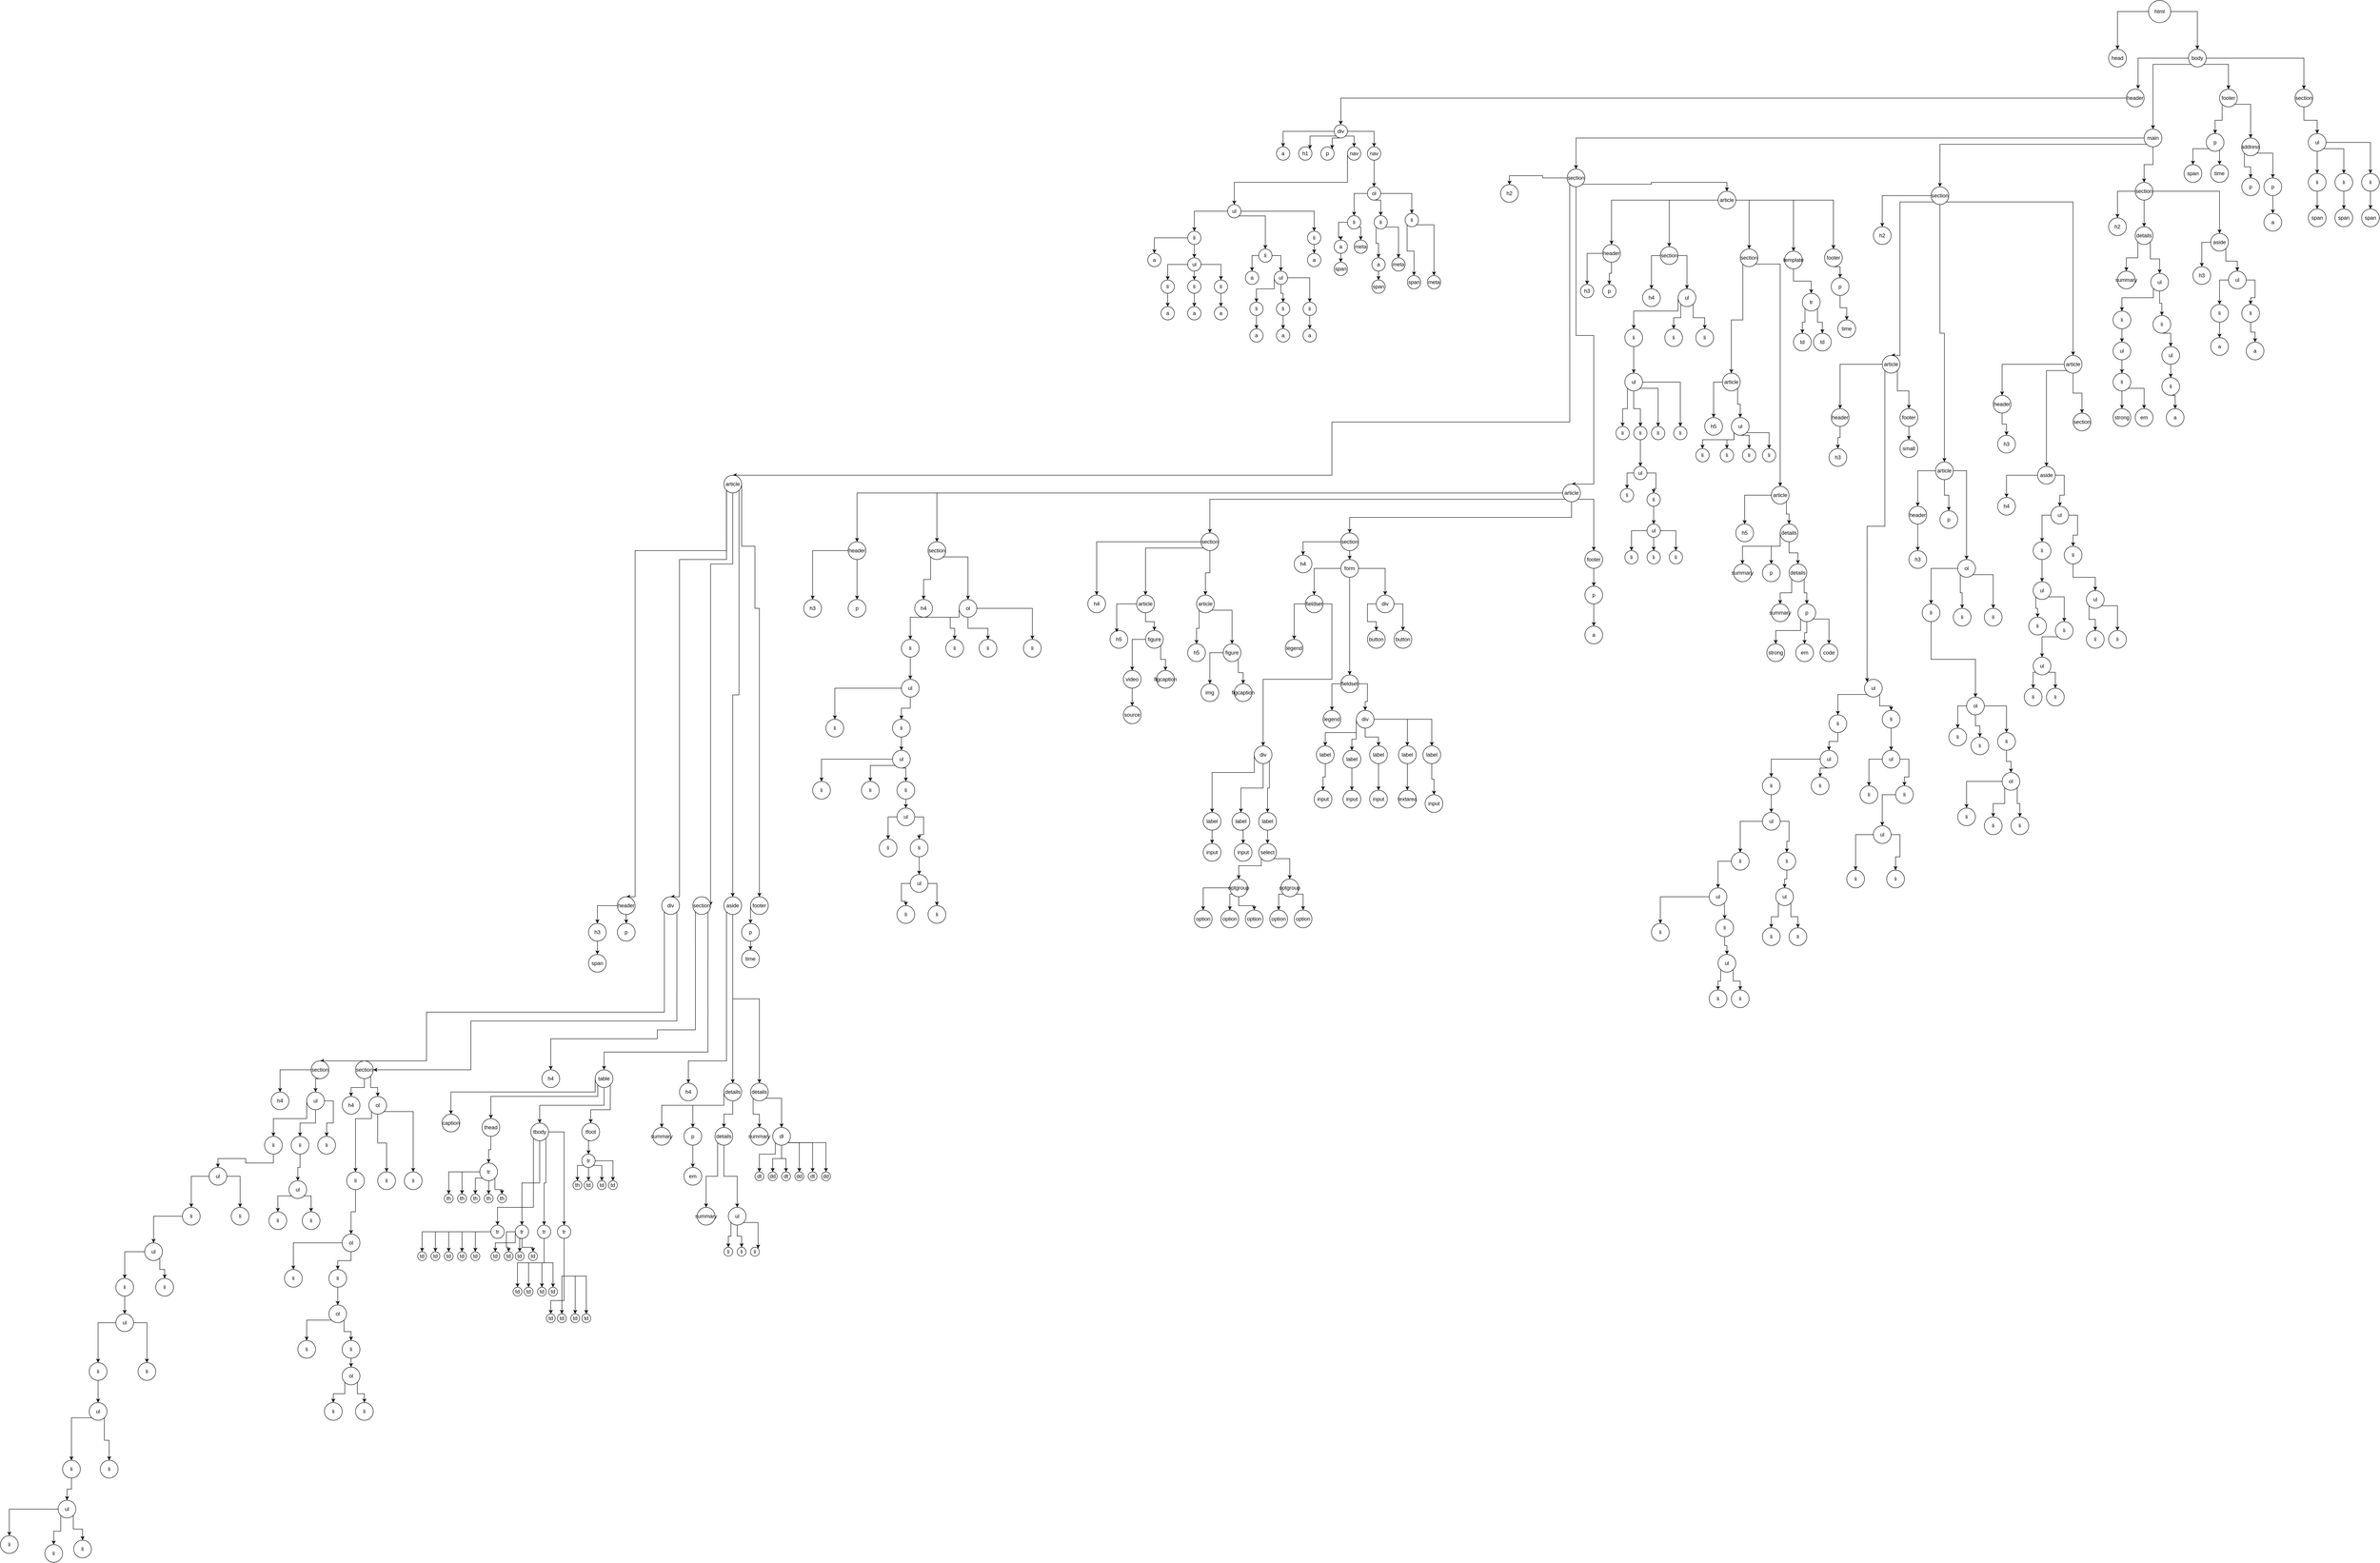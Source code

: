 <mxfile version="28.2.5">
  <diagram name="Page-1" id="hXYARHwtsnBkPuvNCyfX">
    <mxGraphModel dx="8427" dy="2427" grid="1" gridSize="10" guides="1" tooltips="1" connect="1" arrows="1" fold="1" page="1" pageScale="1" pageWidth="850" pageHeight="1100" math="0" shadow="0">
      <root>
        <mxCell id="0" />
        <mxCell id="1" parent="0" />
        <mxCell id="VPjpwzuXXdbKMWGstQwe-5" style="edgeStyle=orthogonalEdgeStyle;rounded=0;orthogonalLoop=1;jettySize=auto;html=1;exitX=0;exitY=0.5;exitDx=0;exitDy=0;entryX=0.5;entryY=0;entryDx=0;entryDy=0;" parent="1" source="VPjpwzuXXdbKMWGstQwe-1" edge="1" target="VPjpwzuXXdbKMWGstQwe-2">
          <mxGeometry relative="1" as="geometry">
            <mxPoint x="320" y="150" as="targetPoint" />
          </mxGeometry>
        </mxCell>
        <mxCell id="VPjpwzuXXdbKMWGstQwe-6" style="edgeStyle=orthogonalEdgeStyle;rounded=0;orthogonalLoop=1;jettySize=auto;html=1;exitX=1;exitY=0.5;exitDx=0;exitDy=0;" parent="1" source="VPjpwzuXXdbKMWGstQwe-1" target="VPjpwzuXXdbKMWGstQwe-3" edge="1">
          <mxGeometry relative="1" as="geometry" />
        </mxCell>
        <mxCell id="VPjpwzuXXdbKMWGstQwe-1" value="html" style="ellipse;whiteSpace=wrap;html=1;aspect=fixed;" parent="1" vertex="1">
          <mxGeometry x="370" y="50" width="50" height="50" as="geometry" />
        </mxCell>
        <mxCell id="VPjpwzuXXdbKMWGstQwe-2" value="head" style="ellipse;whiteSpace=wrap;html=1;aspect=fixed;" parent="1" vertex="1">
          <mxGeometry x="280" y="160" width="40" height="40" as="geometry" />
        </mxCell>
        <mxCell id="VPjpwzuXXdbKMWGstQwe-14" style="edgeStyle=orthogonalEdgeStyle;rounded=0;orthogonalLoop=1;jettySize=auto;html=1;exitX=0;exitY=1;exitDx=0;exitDy=0;entryX=0.5;entryY=0;entryDx=0;entryDy=0;" parent="1" source="VPjpwzuXXdbKMWGstQwe-3" target="VPjpwzuXXdbKMWGstQwe-8" edge="1">
          <mxGeometry relative="1" as="geometry" />
        </mxCell>
        <mxCell id="VPjpwzuXXdbKMWGstQwe-15" style="edgeStyle=orthogonalEdgeStyle;rounded=0;orthogonalLoop=1;jettySize=auto;html=1;exitX=1;exitY=1;exitDx=0;exitDy=0;entryX=0.5;entryY=0;entryDx=0;entryDy=0;" parent="1" source="VPjpwzuXXdbKMWGstQwe-3" target="VPjpwzuXXdbKMWGstQwe-11" edge="1">
          <mxGeometry relative="1" as="geometry" />
        </mxCell>
        <mxCell id="VPjpwzuXXdbKMWGstQwe-16" style="edgeStyle=orthogonalEdgeStyle;rounded=0;orthogonalLoop=1;jettySize=auto;html=1;exitX=1;exitY=0.5;exitDx=0;exitDy=0;entryX=0.5;entryY=0;entryDx=0;entryDy=0;" parent="1" source="VPjpwzuXXdbKMWGstQwe-3" target="VPjpwzuXXdbKMWGstQwe-10" edge="1">
          <mxGeometry relative="1" as="geometry" />
        </mxCell>
        <mxCell id="VPjpwzuXXdbKMWGstQwe-3" value="body" style="ellipse;whiteSpace=wrap;html=1;aspect=fixed;" parent="1" vertex="1">
          <mxGeometry x="460" y="160" width="40" height="40" as="geometry" />
        </mxCell>
        <mxCell id="VPjpwzuXXdbKMWGstQwe-78" style="edgeStyle=orthogonalEdgeStyle;rounded=0;orthogonalLoop=1;jettySize=auto;html=1;exitX=0;exitY=0.5;exitDx=0;exitDy=0;entryX=0.5;entryY=0;entryDx=0;entryDy=0;" parent="1" source="VPjpwzuXXdbKMWGstQwe-7" target="VPjpwzuXXdbKMWGstQwe-17" edge="1">
          <mxGeometry relative="1" as="geometry" />
        </mxCell>
        <mxCell id="VPjpwzuXXdbKMWGstQwe-7" value="header" style="ellipse;whiteSpace=wrap;html=1;aspect=fixed;" parent="1" vertex="1">
          <mxGeometry x="320" y="250" width="40" height="40" as="geometry" />
        </mxCell>
        <mxCell id="VPjpwzuXXdbKMWGstQwe-110" style="edgeStyle=orthogonalEdgeStyle;rounded=0;orthogonalLoop=1;jettySize=auto;html=1;exitX=0;exitY=1;exitDx=0;exitDy=0;entryX=0.5;entryY=0;entryDx=0;entryDy=0;" parent="1" source="VPjpwzuXXdbKMWGstQwe-8" target="VPjpwzuXXdbKMWGstQwe-107" edge="1">
          <mxGeometry relative="1" as="geometry" />
        </mxCell>
        <mxCell id="VPjpwzuXXdbKMWGstQwe-111" style="edgeStyle=orthogonalEdgeStyle;rounded=0;orthogonalLoop=1;jettySize=auto;html=1;exitX=0.5;exitY=1;exitDx=0;exitDy=0;entryX=0.5;entryY=0;entryDx=0;entryDy=0;" parent="1" source="VPjpwzuXXdbKMWGstQwe-8" target="VPjpwzuXXdbKMWGstQwe-108" edge="1">
          <mxGeometry relative="1" as="geometry" />
        </mxCell>
        <mxCell id="VPjpwzuXXdbKMWGstQwe-120" style="edgeStyle=orthogonalEdgeStyle;rounded=0;orthogonalLoop=1;jettySize=auto;html=1;exitX=0;exitY=0.5;exitDx=0;exitDy=0;entryX=0.5;entryY=0;entryDx=0;entryDy=0;" parent="1" source="VPjpwzuXXdbKMWGstQwe-8" target="VPjpwzuXXdbKMWGstQwe-106" edge="1">
          <mxGeometry relative="1" as="geometry" />
        </mxCell>
        <mxCell id="VPjpwzuXXdbKMWGstQwe-8" value="main" style="ellipse;whiteSpace=wrap;html=1;aspect=fixed;" parent="1" vertex="1">
          <mxGeometry x="360" y="340" width="40" height="40" as="geometry" />
        </mxCell>
        <mxCell id="ZARHtNJEsFkeQ2-jOJ_H-455" style="edgeStyle=orthogonalEdgeStyle;rounded=0;orthogonalLoop=1;jettySize=auto;html=1;exitX=0.5;exitY=1;exitDx=0;exitDy=0;entryX=0.5;entryY=0;entryDx=0;entryDy=0;" edge="1" parent="1" source="VPjpwzuXXdbKMWGstQwe-10" target="ZARHtNJEsFkeQ2-jOJ_H-454">
          <mxGeometry relative="1" as="geometry" />
        </mxCell>
        <mxCell id="VPjpwzuXXdbKMWGstQwe-10" value="section" style="ellipse;whiteSpace=wrap;html=1;aspect=fixed;" parent="1" vertex="1">
          <mxGeometry x="700" y="250" width="40" height="40" as="geometry" />
        </mxCell>
        <mxCell id="ZARHtNJEsFkeQ2-jOJ_H-442" style="edgeStyle=orthogonalEdgeStyle;rounded=0;orthogonalLoop=1;jettySize=auto;html=1;exitX=0;exitY=1;exitDx=0;exitDy=0;entryX=0.5;entryY=0;entryDx=0;entryDy=0;" edge="1" parent="1" source="VPjpwzuXXdbKMWGstQwe-11" target="ZARHtNJEsFkeQ2-jOJ_H-440">
          <mxGeometry relative="1" as="geometry" />
        </mxCell>
        <mxCell id="ZARHtNJEsFkeQ2-jOJ_H-447" style="edgeStyle=orthogonalEdgeStyle;rounded=0;orthogonalLoop=1;jettySize=auto;html=1;exitX=1;exitY=1;exitDx=0;exitDy=0;entryX=0.5;entryY=0;entryDx=0;entryDy=0;" edge="1" parent="1" source="VPjpwzuXXdbKMWGstQwe-11" target="ZARHtNJEsFkeQ2-jOJ_H-441">
          <mxGeometry relative="1" as="geometry" />
        </mxCell>
        <mxCell id="VPjpwzuXXdbKMWGstQwe-11" value="footer" style="ellipse;whiteSpace=wrap;html=1;aspect=fixed;" parent="1" vertex="1">
          <mxGeometry x="530" y="250" width="40" height="40" as="geometry" />
        </mxCell>
        <mxCell id="VPjpwzuXXdbKMWGstQwe-13" style="edgeStyle=orthogonalEdgeStyle;rounded=0;orthogonalLoop=1;jettySize=auto;html=1;exitX=0;exitY=0.5;exitDx=0;exitDy=0;entryX=0.66;entryY=-0.02;entryDx=0;entryDy=0;entryPerimeter=0;" parent="1" source="VPjpwzuXXdbKMWGstQwe-3" target="VPjpwzuXXdbKMWGstQwe-7" edge="1">
          <mxGeometry relative="1" as="geometry" />
        </mxCell>
        <mxCell id="VPjpwzuXXdbKMWGstQwe-28" style="edgeStyle=orthogonalEdgeStyle;rounded=0;orthogonalLoop=1;jettySize=auto;html=1;exitX=0;exitY=0.5;exitDx=0;exitDy=0;entryX=0.5;entryY=0;entryDx=0;entryDy=0;" parent="1" source="VPjpwzuXXdbKMWGstQwe-17" target="VPjpwzuXXdbKMWGstQwe-19" edge="1">
          <mxGeometry relative="1" as="geometry" />
        </mxCell>
        <mxCell id="VPjpwzuXXdbKMWGstQwe-29" style="edgeStyle=orthogonalEdgeStyle;rounded=0;orthogonalLoop=1;jettySize=auto;html=1;exitX=0;exitY=1;exitDx=0;exitDy=0;entryX=1;entryY=0;entryDx=0;entryDy=0;" parent="1" source="VPjpwzuXXdbKMWGstQwe-17" target="VPjpwzuXXdbKMWGstQwe-20" edge="1">
          <mxGeometry relative="1" as="geometry" />
        </mxCell>
        <mxCell id="VPjpwzuXXdbKMWGstQwe-30" style="edgeStyle=orthogonalEdgeStyle;rounded=0;orthogonalLoop=1;jettySize=auto;html=1;exitX=0.5;exitY=1;exitDx=0;exitDy=0;entryX=1;entryY=0;entryDx=0;entryDy=0;" parent="1" source="VPjpwzuXXdbKMWGstQwe-17" target="VPjpwzuXXdbKMWGstQwe-21" edge="1">
          <mxGeometry relative="1" as="geometry" />
        </mxCell>
        <mxCell id="VPjpwzuXXdbKMWGstQwe-31" style="edgeStyle=orthogonalEdgeStyle;rounded=0;orthogonalLoop=1;jettySize=auto;html=1;exitX=1;exitY=1;exitDx=0;exitDy=0;entryX=0.5;entryY=0;entryDx=0;entryDy=0;" parent="1" source="VPjpwzuXXdbKMWGstQwe-17" target="VPjpwzuXXdbKMWGstQwe-22" edge="1">
          <mxGeometry relative="1" as="geometry" />
        </mxCell>
        <mxCell id="VPjpwzuXXdbKMWGstQwe-32" style="edgeStyle=orthogonalEdgeStyle;rounded=0;orthogonalLoop=1;jettySize=auto;html=1;exitX=1;exitY=0.5;exitDx=0;exitDy=0;entryX=0.5;entryY=0;entryDx=0;entryDy=0;" parent="1" source="VPjpwzuXXdbKMWGstQwe-17" target="VPjpwzuXXdbKMWGstQwe-23" edge="1">
          <mxGeometry relative="1" as="geometry" />
        </mxCell>
        <mxCell id="VPjpwzuXXdbKMWGstQwe-17" value="div" style="ellipse;whiteSpace=wrap;html=1;aspect=fixed;" parent="1" vertex="1">
          <mxGeometry x="-1465" y="330" width="30" height="30" as="geometry" />
        </mxCell>
        <mxCell id="VPjpwzuXXdbKMWGstQwe-19" value="a" style="ellipse;whiteSpace=wrap;html=1;aspect=fixed;" parent="1" vertex="1">
          <mxGeometry x="-1595" y="380" width="30" height="30" as="geometry" />
        </mxCell>
        <mxCell id="VPjpwzuXXdbKMWGstQwe-20" value="h1" style="ellipse;whiteSpace=wrap;html=1;aspect=fixed;" parent="1" vertex="1">
          <mxGeometry x="-1545" y="380" width="30" height="30" as="geometry" />
        </mxCell>
        <mxCell id="VPjpwzuXXdbKMWGstQwe-21" value="p" style="ellipse;whiteSpace=wrap;html=1;aspect=fixed;" parent="1" vertex="1">
          <mxGeometry x="-1495" y="380" width="30" height="30" as="geometry" />
        </mxCell>
        <mxCell id="VPjpwzuXXdbKMWGstQwe-36" style="edgeStyle=orthogonalEdgeStyle;rounded=0;orthogonalLoop=1;jettySize=auto;html=1;exitX=0;exitY=0.5;exitDx=0;exitDy=0;entryX=0.5;entryY=0;entryDx=0;entryDy=0;" parent="1" source="VPjpwzuXXdbKMWGstQwe-22" target="VPjpwzuXXdbKMWGstQwe-35" edge="1">
          <mxGeometry relative="1" as="geometry">
            <Array as="points">
              <mxPoint x="-1435" y="460" />
              <mxPoint x="-1690" y="460" />
            </Array>
          </mxGeometry>
        </mxCell>
        <mxCell id="VPjpwzuXXdbKMWGstQwe-22" value="nav" style="ellipse;whiteSpace=wrap;html=1;aspect=fixed;" parent="1" vertex="1">
          <mxGeometry x="-1435" y="380" width="30" height="30" as="geometry" />
        </mxCell>
        <mxCell id="VPjpwzuXXdbKMWGstQwe-80" style="edgeStyle=orthogonalEdgeStyle;rounded=0;orthogonalLoop=1;jettySize=auto;html=1;exitX=0.5;exitY=1;exitDx=0;exitDy=0;entryX=0.5;entryY=0;entryDx=0;entryDy=0;" parent="1" source="VPjpwzuXXdbKMWGstQwe-23" target="VPjpwzuXXdbKMWGstQwe-79" edge="1">
          <mxGeometry relative="1" as="geometry" />
        </mxCell>
        <mxCell id="VPjpwzuXXdbKMWGstQwe-23" value="nav" style="ellipse;whiteSpace=wrap;html=1;aspect=fixed;" parent="1" vertex="1">
          <mxGeometry x="-1390" y="380" width="30" height="30" as="geometry" />
        </mxCell>
        <mxCell id="VPjpwzuXXdbKMWGstQwe-40" style="edgeStyle=orthogonalEdgeStyle;rounded=0;orthogonalLoop=1;jettySize=auto;html=1;exitX=0;exitY=0.5;exitDx=0;exitDy=0;entryX=0.5;entryY=0;entryDx=0;entryDy=0;" parent="1" source="VPjpwzuXXdbKMWGstQwe-35" target="VPjpwzuXXdbKMWGstQwe-37" edge="1">
          <mxGeometry relative="1" as="geometry" />
        </mxCell>
        <mxCell id="VPjpwzuXXdbKMWGstQwe-41" style="edgeStyle=orthogonalEdgeStyle;rounded=0;orthogonalLoop=1;jettySize=auto;html=1;exitX=0;exitY=1;exitDx=0;exitDy=0;entryX=0.5;entryY=0;entryDx=0;entryDy=0;" parent="1" source="VPjpwzuXXdbKMWGstQwe-35" target="VPjpwzuXXdbKMWGstQwe-38" edge="1">
          <mxGeometry relative="1" as="geometry" />
        </mxCell>
        <mxCell id="VPjpwzuXXdbKMWGstQwe-59" style="edgeStyle=orthogonalEdgeStyle;rounded=0;orthogonalLoop=1;jettySize=auto;html=1;exitX=1;exitY=0.5;exitDx=0;exitDy=0;" parent="1" source="VPjpwzuXXdbKMWGstQwe-35" target="VPjpwzuXXdbKMWGstQwe-39" edge="1">
          <mxGeometry relative="1" as="geometry" />
        </mxCell>
        <mxCell id="VPjpwzuXXdbKMWGstQwe-35" value="ul" style="ellipse;whiteSpace=wrap;html=1;aspect=fixed;" parent="1" vertex="1">
          <mxGeometry x="-1705" y="510" width="30" height="30" as="geometry" />
        </mxCell>
        <mxCell id="VPjpwzuXXdbKMWGstQwe-44" style="edgeStyle=orthogonalEdgeStyle;rounded=0;orthogonalLoop=1;jettySize=auto;html=1;exitX=0.5;exitY=1;exitDx=0;exitDy=0;entryX=0.5;entryY=0;entryDx=0;entryDy=0;" parent="1" source="VPjpwzuXXdbKMWGstQwe-37" target="VPjpwzuXXdbKMWGstQwe-43" edge="1">
          <mxGeometry relative="1" as="geometry" />
        </mxCell>
        <mxCell id="VPjpwzuXXdbKMWGstQwe-52" style="edgeStyle=orthogonalEdgeStyle;rounded=0;orthogonalLoop=1;jettySize=auto;html=1;exitX=0;exitY=0.5;exitDx=0;exitDy=0;entryX=0.5;entryY=0;entryDx=0;entryDy=0;" parent="1" source="VPjpwzuXXdbKMWGstQwe-37" target="VPjpwzuXXdbKMWGstQwe-51" edge="1">
          <mxGeometry relative="1" as="geometry" />
        </mxCell>
        <mxCell id="VPjpwzuXXdbKMWGstQwe-37" value="li" style="ellipse;whiteSpace=wrap;html=1;aspect=fixed;" parent="1" vertex="1">
          <mxGeometry x="-1795" y="570" width="30" height="30" as="geometry" />
        </mxCell>
        <mxCell id="VPjpwzuXXdbKMWGstQwe-61" style="edgeStyle=orthogonalEdgeStyle;rounded=0;orthogonalLoop=1;jettySize=auto;html=1;exitX=0;exitY=0.5;exitDx=0;exitDy=0;entryX=0.5;entryY=0;entryDx=0;entryDy=0;" parent="1" source="VPjpwzuXXdbKMWGstQwe-38" target="VPjpwzuXXdbKMWGstQwe-60" edge="1">
          <mxGeometry relative="1" as="geometry" />
        </mxCell>
        <mxCell id="VPjpwzuXXdbKMWGstQwe-63" style="edgeStyle=orthogonalEdgeStyle;rounded=0;orthogonalLoop=1;jettySize=auto;html=1;exitX=1;exitY=0.5;exitDx=0;exitDy=0;entryX=0.5;entryY=0;entryDx=0;entryDy=0;" parent="1" source="VPjpwzuXXdbKMWGstQwe-38" target="VPjpwzuXXdbKMWGstQwe-62" edge="1">
          <mxGeometry relative="1" as="geometry" />
        </mxCell>
        <mxCell id="VPjpwzuXXdbKMWGstQwe-38" value="li" style="ellipse;whiteSpace=wrap;html=1;aspect=fixed;" parent="1" vertex="1">
          <mxGeometry x="-1635" y="610" width="30" height="30" as="geometry" />
        </mxCell>
        <mxCell id="VPjpwzuXXdbKMWGstQwe-77" style="edgeStyle=orthogonalEdgeStyle;rounded=0;orthogonalLoop=1;jettySize=auto;html=1;exitX=0.5;exitY=1;exitDx=0;exitDy=0;entryX=0.5;entryY=0;entryDx=0;entryDy=0;" parent="1" source="VPjpwzuXXdbKMWGstQwe-39" target="VPjpwzuXXdbKMWGstQwe-76" edge="1">
          <mxGeometry relative="1" as="geometry" />
        </mxCell>
        <mxCell id="VPjpwzuXXdbKMWGstQwe-39" value="li" style="ellipse;whiteSpace=wrap;html=1;aspect=fixed;" parent="1" vertex="1">
          <mxGeometry x="-1525" y="570" width="30" height="30" as="geometry" />
        </mxCell>
        <mxCell id="VPjpwzuXXdbKMWGstQwe-48" style="edgeStyle=orthogonalEdgeStyle;rounded=0;orthogonalLoop=1;jettySize=auto;html=1;exitX=0;exitY=0.5;exitDx=0;exitDy=0;entryX=0.5;entryY=0;entryDx=0;entryDy=0;" parent="1" source="VPjpwzuXXdbKMWGstQwe-43" target="VPjpwzuXXdbKMWGstQwe-45" edge="1">
          <mxGeometry relative="1" as="geometry" />
        </mxCell>
        <mxCell id="VPjpwzuXXdbKMWGstQwe-49" style="edgeStyle=orthogonalEdgeStyle;rounded=0;orthogonalLoop=1;jettySize=auto;html=1;exitX=0.5;exitY=1;exitDx=0;exitDy=0;entryX=0.5;entryY=0;entryDx=0;entryDy=0;" parent="1" source="VPjpwzuXXdbKMWGstQwe-43" target="VPjpwzuXXdbKMWGstQwe-46" edge="1">
          <mxGeometry relative="1" as="geometry" />
        </mxCell>
        <mxCell id="VPjpwzuXXdbKMWGstQwe-50" style="edgeStyle=orthogonalEdgeStyle;rounded=0;orthogonalLoop=1;jettySize=auto;html=1;exitX=1;exitY=0.5;exitDx=0;exitDy=0;entryX=0.5;entryY=0;entryDx=0;entryDy=0;" parent="1" source="VPjpwzuXXdbKMWGstQwe-43" target="VPjpwzuXXdbKMWGstQwe-47" edge="1">
          <mxGeometry relative="1" as="geometry" />
        </mxCell>
        <mxCell id="VPjpwzuXXdbKMWGstQwe-43" value="ul" style="ellipse;whiteSpace=wrap;html=1;aspect=fixed;" parent="1" vertex="1">
          <mxGeometry x="-1795" y="630" width="30" height="30" as="geometry" />
        </mxCell>
        <mxCell id="VPjpwzuXXdbKMWGstQwe-56" style="edgeStyle=orthogonalEdgeStyle;rounded=0;orthogonalLoop=1;jettySize=auto;html=1;exitX=0.5;exitY=1;exitDx=0;exitDy=0;entryX=0.5;entryY=0;entryDx=0;entryDy=0;" parent="1" source="VPjpwzuXXdbKMWGstQwe-45" target="VPjpwzuXXdbKMWGstQwe-53" edge="1">
          <mxGeometry relative="1" as="geometry" />
        </mxCell>
        <mxCell id="VPjpwzuXXdbKMWGstQwe-45" value="li" style="ellipse;whiteSpace=wrap;html=1;aspect=fixed;" parent="1" vertex="1">
          <mxGeometry x="-1855" y="680" width="30" height="30" as="geometry" />
        </mxCell>
        <mxCell id="VPjpwzuXXdbKMWGstQwe-57" style="edgeStyle=orthogonalEdgeStyle;rounded=0;orthogonalLoop=1;jettySize=auto;html=1;exitX=0.5;exitY=1;exitDx=0;exitDy=0;entryX=0.5;entryY=0;entryDx=0;entryDy=0;" parent="1" source="VPjpwzuXXdbKMWGstQwe-46" target="VPjpwzuXXdbKMWGstQwe-54" edge="1">
          <mxGeometry relative="1" as="geometry" />
        </mxCell>
        <mxCell id="VPjpwzuXXdbKMWGstQwe-46" value="li" style="ellipse;whiteSpace=wrap;html=1;aspect=fixed;" parent="1" vertex="1">
          <mxGeometry x="-1795" y="680" width="30" height="30" as="geometry" />
        </mxCell>
        <mxCell id="VPjpwzuXXdbKMWGstQwe-58" style="edgeStyle=orthogonalEdgeStyle;rounded=0;orthogonalLoop=1;jettySize=auto;html=1;exitX=0.5;exitY=1;exitDx=0;exitDy=0;entryX=0.5;entryY=0;entryDx=0;entryDy=0;" parent="1" source="VPjpwzuXXdbKMWGstQwe-47" target="VPjpwzuXXdbKMWGstQwe-55" edge="1">
          <mxGeometry relative="1" as="geometry" />
        </mxCell>
        <mxCell id="VPjpwzuXXdbKMWGstQwe-47" value="li" style="ellipse;whiteSpace=wrap;html=1;aspect=fixed;" parent="1" vertex="1">
          <mxGeometry x="-1735" y="680" width="30" height="30" as="geometry" />
        </mxCell>
        <mxCell id="VPjpwzuXXdbKMWGstQwe-51" value="a" style="ellipse;whiteSpace=wrap;html=1;aspect=fixed;" parent="1" vertex="1">
          <mxGeometry x="-1885" y="620" width="30" height="30" as="geometry" />
        </mxCell>
        <mxCell id="VPjpwzuXXdbKMWGstQwe-53" value="a" style="ellipse;whiteSpace=wrap;html=1;aspect=fixed;" parent="1" vertex="1">
          <mxGeometry x="-1855" y="740" width="30" height="30" as="geometry" />
        </mxCell>
        <mxCell id="VPjpwzuXXdbKMWGstQwe-54" value="a" style="ellipse;whiteSpace=wrap;html=1;aspect=fixed;" parent="1" vertex="1">
          <mxGeometry x="-1795" y="740" width="30" height="30" as="geometry" />
        </mxCell>
        <mxCell id="VPjpwzuXXdbKMWGstQwe-55" value="a" style="ellipse;whiteSpace=wrap;html=1;aspect=fixed;" parent="1" vertex="1">
          <mxGeometry x="-1735" y="740" width="30" height="30" as="geometry" />
        </mxCell>
        <mxCell id="VPjpwzuXXdbKMWGstQwe-60" value="a" style="ellipse;whiteSpace=wrap;html=1;aspect=fixed;" parent="1" vertex="1">
          <mxGeometry x="-1665" y="660" width="30" height="30" as="geometry" />
        </mxCell>
        <mxCell id="VPjpwzuXXdbKMWGstQwe-73" style="edgeStyle=orthogonalEdgeStyle;rounded=0;orthogonalLoop=1;jettySize=auto;html=1;exitX=0;exitY=0.5;exitDx=0;exitDy=0;entryX=0.5;entryY=0;entryDx=0;entryDy=0;" parent="1" source="VPjpwzuXXdbKMWGstQwe-62" target="VPjpwzuXXdbKMWGstQwe-65" edge="1">
          <mxGeometry relative="1" as="geometry">
            <Array as="points">
              <mxPoint x="-1600" y="700" />
              <mxPoint x="-1640" y="700" />
            </Array>
          </mxGeometry>
        </mxCell>
        <mxCell id="VPjpwzuXXdbKMWGstQwe-74" style="edgeStyle=orthogonalEdgeStyle;rounded=0;orthogonalLoop=1;jettySize=auto;html=1;exitX=0.5;exitY=1;exitDx=0;exitDy=0;entryX=0.5;entryY=0;entryDx=0;entryDy=0;" parent="1" source="VPjpwzuXXdbKMWGstQwe-62" target="VPjpwzuXXdbKMWGstQwe-67" edge="1">
          <mxGeometry relative="1" as="geometry" />
        </mxCell>
        <mxCell id="VPjpwzuXXdbKMWGstQwe-75" style="edgeStyle=orthogonalEdgeStyle;rounded=0;orthogonalLoop=1;jettySize=auto;html=1;exitX=1;exitY=0.5;exitDx=0;exitDy=0;entryX=0.5;entryY=0;entryDx=0;entryDy=0;" parent="1" source="VPjpwzuXXdbKMWGstQwe-62" target="VPjpwzuXXdbKMWGstQwe-69" edge="1">
          <mxGeometry relative="1" as="geometry" />
        </mxCell>
        <mxCell id="VPjpwzuXXdbKMWGstQwe-62" value="ul" style="ellipse;whiteSpace=wrap;html=1;aspect=fixed;" parent="1" vertex="1">
          <mxGeometry x="-1600" y="660" width="30" height="30" as="geometry" />
        </mxCell>
        <mxCell id="VPjpwzuXXdbKMWGstQwe-64" style="edgeStyle=orthogonalEdgeStyle;rounded=0;orthogonalLoop=1;jettySize=auto;html=1;exitX=0.5;exitY=1;exitDx=0;exitDy=0;entryX=0.5;entryY=0;entryDx=0;entryDy=0;" parent="1" source="VPjpwzuXXdbKMWGstQwe-65" target="VPjpwzuXXdbKMWGstQwe-70" edge="1">
          <mxGeometry relative="1" as="geometry" />
        </mxCell>
        <mxCell id="VPjpwzuXXdbKMWGstQwe-65" value="li" style="ellipse;whiteSpace=wrap;html=1;aspect=fixed;" parent="1" vertex="1">
          <mxGeometry x="-1655" y="730" width="30" height="30" as="geometry" />
        </mxCell>
        <mxCell id="VPjpwzuXXdbKMWGstQwe-66" style="edgeStyle=orthogonalEdgeStyle;rounded=0;orthogonalLoop=1;jettySize=auto;html=1;exitX=0.5;exitY=1;exitDx=0;exitDy=0;entryX=0.5;entryY=0;entryDx=0;entryDy=0;" parent="1" source="VPjpwzuXXdbKMWGstQwe-67" target="VPjpwzuXXdbKMWGstQwe-71" edge="1">
          <mxGeometry relative="1" as="geometry" />
        </mxCell>
        <mxCell id="VPjpwzuXXdbKMWGstQwe-67" value="li" style="ellipse;whiteSpace=wrap;html=1;aspect=fixed;" parent="1" vertex="1">
          <mxGeometry x="-1595" y="730" width="30" height="30" as="geometry" />
        </mxCell>
        <mxCell id="VPjpwzuXXdbKMWGstQwe-68" style="edgeStyle=orthogonalEdgeStyle;rounded=0;orthogonalLoop=1;jettySize=auto;html=1;exitX=0.5;exitY=1;exitDx=0;exitDy=0;entryX=0.5;entryY=0;entryDx=0;entryDy=0;" parent="1" source="VPjpwzuXXdbKMWGstQwe-69" target="VPjpwzuXXdbKMWGstQwe-72" edge="1">
          <mxGeometry relative="1" as="geometry" />
        </mxCell>
        <mxCell id="VPjpwzuXXdbKMWGstQwe-69" value="li" style="ellipse;whiteSpace=wrap;html=1;aspect=fixed;" parent="1" vertex="1">
          <mxGeometry x="-1535" y="730" width="30" height="30" as="geometry" />
        </mxCell>
        <mxCell id="VPjpwzuXXdbKMWGstQwe-70" value="a" style="ellipse;whiteSpace=wrap;html=1;aspect=fixed;" parent="1" vertex="1">
          <mxGeometry x="-1655" y="790" width="30" height="30" as="geometry" />
        </mxCell>
        <mxCell id="VPjpwzuXXdbKMWGstQwe-71" value="a" style="ellipse;whiteSpace=wrap;html=1;aspect=fixed;" parent="1" vertex="1">
          <mxGeometry x="-1595" y="790" width="30" height="30" as="geometry" />
        </mxCell>
        <mxCell id="VPjpwzuXXdbKMWGstQwe-72" value="a" style="ellipse;whiteSpace=wrap;html=1;aspect=fixed;" parent="1" vertex="1">
          <mxGeometry x="-1535" y="790" width="30" height="30" as="geometry" />
        </mxCell>
        <mxCell id="VPjpwzuXXdbKMWGstQwe-76" value="a" style="ellipse;whiteSpace=wrap;html=1;aspect=fixed;" parent="1" vertex="1">
          <mxGeometry x="-1525" y="620" width="30" height="30" as="geometry" />
        </mxCell>
        <mxCell id="VPjpwzuXXdbKMWGstQwe-85" style="edgeStyle=orthogonalEdgeStyle;rounded=0;orthogonalLoop=1;jettySize=auto;html=1;exitX=0;exitY=0.5;exitDx=0;exitDy=0;entryX=0.5;entryY=0;entryDx=0;entryDy=0;" parent="1" source="VPjpwzuXXdbKMWGstQwe-79" target="VPjpwzuXXdbKMWGstQwe-81" edge="1">
          <mxGeometry relative="1" as="geometry" />
        </mxCell>
        <mxCell id="VPjpwzuXXdbKMWGstQwe-86" style="edgeStyle=orthogonalEdgeStyle;rounded=0;orthogonalLoop=1;jettySize=auto;html=1;exitX=0.5;exitY=1;exitDx=0;exitDy=0;entryX=0.5;entryY=0;entryDx=0;entryDy=0;" parent="1" source="VPjpwzuXXdbKMWGstQwe-79" target="VPjpwzuXXdbKMWGstQwe-83" edge="1">
          <mxGeometry relative="1" as="geometry" />
        </mxCell>
        <mxCell id="VPjpwzuXXdbKMWGstQwe-87" style="edgeStyle=orthogonalEdgeStyle;rounded=0;orthogonalLoop=1;jettySize=auto;html=1;exitX=1;exitY=0.5;exitDx=0;exitDy=0;entryX=0.5;entryY=0;entryDx=0;entryDy=0;" parent="1" source="VPjpwzuXXdbKMWGstQwe-79" target="VPjpwzuXXdbKMWGstQwe-84" edge="1">
          <mxGeometry relative="1" as="geometry" />
        </mxCell>
        <mxCell id="VPjpwzuXXdbKMWGstQwe-79" value="ol" style="ellipse;whiteSpace=wrap;html=1;aspect=fixed;" parent="1" vertex="1">
          <mxGeometry x="-1390" y="470" width="30" height="30" as="geometry" />
        </mxCell>
        <mxCell id="VPjpwzuXXdbKMWGstQwe-90" style="edgeStyle=orthogonalEdgeStyle;rounded=0;orthogonalLoop=1;jettySize=auto;html=1;exitX=0;exitY=0.5;exitDx=0;exitDy=0;entryX=0.5;entryY=0;entryDx=0;entryDy=0;" parent="1" source="VPjpwzuXXdbKMWGstQwe-81" target="VPjpwzuXXdbKMWGstQwe-88" edge="1">
          <mxGeometry relative="1" as="geometry" />
        </mxCell>
        <mxCell id="VPjpwzuXXdbKMWGstQwe-93" style="edgeStyle=orthogonalEdgeStyle;rounded=0;orthogonalLoop=1;jettySize=auto;html=1;exitX=1;exitY=1;exitDx=0;exitDy=0;entryX=0.5;entryY=0;entryDx=0;entryDy=0;" parent="1" source="VPjpwzuXXdbKMWGstQwe-81" target="VPjpwzuXXdbKMWGstQwe-92" edge="1">
          <mxGeometry relative="1" as="geometry" />
        </mxCell>
        <mxCell id="VPjpwzuXXdbKMWGstQwe-81" value="li" style="ellipse;whiteSpace=wrap;html=1;aspect=fixed;" parent="1" vertex="1">
          <mxGeometry x="-1435" y="535" width="30" height="30" as="geometry" />
        </mxCell>
        <mxCell id="VPjpwzuXXdbKMWGstQwe-98" style="edgeStyle=orthogonalEdgeStyle;rounded=0;orthogonalLoop=1;jettySize=auto;html=1;exitX=0;exitY=1;exitDx=0;exitDy=0;entryX=0.5;entryY=0;entryDx=0;entryDy=0;" parent="1" source="VPjpwzuXXdbKMWGstQwe-83" target="VPjpwzuXXdbKMWGstQwe-95" edge="1">
          <mxGeometry relative="1" as="geometry" />
        </mxCell>
        <mxCell id="VPjpwzuXXdbKMWGstQwe-99" style="edgeStyle=orthogonalEdgeStyle;rounded=0;orthogonalLoop=1;jettySize=auto;html=1;exitX=1;exitY=1;exitDx=0;exitDy=0;entryX=0.5;entryY=0;entryDx=0;entryDy=0;" parent="1" source="VPjpwzuXXdbKMWGstQwe-83" target="VPjpwzuXXdbKMWGstQwe-97" edge="1">
          <mxGeometry relative="1" as="geometry" />
        </mxCell>
        <mxCell id="VPjpwzuXXdbKMWGstQwe-83" value="li" style="ellipse;whiteSpace=wrap;html=1;aspect=fixed;" parent="1" vertex="1">
          <mxGeometry x="-1375" y="535" width="30" height="30" as="geometry" />
        </mxCell>
        <mxCell id="VPjpwzuXXdbKMWGstQwe-104" style="edgeStyle=orthogonalEdgeStyle;rounded=0;orthogonalLoop=1;jettySize=auto;html=1;exitX=0;exitY=1;exitDx=0;exitDy=0;entryX=0.5;entryY=0;entryDx=0;entryDy=0;" parent="1" source="VPjpwzuXXdbKMWGstQwe-84" target="VPjpwzuXXdbKMWGstQwe-101" edge="1">
          <mxGeometry relative="1" as="geometry" />
        </mxCell>
        <mxCell id="VPjpwzuXXdbKMWGstQwe-105" style="edgeStyle=orthogonalEdgeStyle;rounded=0;orthogonalLoop=1;jettySize=auto;html=1;exitX=1;exitY=1;exitDx=0;exitDy=0;entryX=0.5;entryY=0;entryDx=0;entryDy=0;" parent="1" source="VPjpwzuXXdbKMWGstQwe-84" target="VPjpwzuXXdbKMWGstQwe-103" edge="1">
          <mxGeometry relative="1" as="geometry" />
        </mxCell>
        <mxCell id="VPjpwzuXXdbKMWGstQwe-84" value="li" style="ellipse;whiteSpace=wrap;html=1;aspect=fixed;" parent="1" vertex="1">
          <mxGeometry x="-1305" y="530" width="30" height="30" as="geometry" />
        </mxCell>
        <mxCell id="VPjpwzuXXdbKMWGstQwe-91" style="edgeStyle=orthogonalEdgeStyle;rounded=0;orthogonalLoop=1;jettySize=auto;html=1;exitX=0.5;exitY=1;exitDx=0;exitDy=0;entryX=0.5;entryY=0;entryDx=0;entryDy=0;" parent="1" source="VPjpwzuXXdbKMWGstQwe-88" target="VPjpwzuXXdbKMWGstQwe-89" edge="1">
          <mxGeometry relative="1" as="geometry" />
        </mxCell>
        <mxCell id="VPjpwzuXXdbKMWGstQwe-88" value="a" style="ellipse;whiteSpace=wrap;html=1;aspect=fixed;" parent="1" vertex="1">
          <mxGeometry x="-1465" y="590" width="30" height="30" as="geometry" />
        </mxCell>
        <mxCell id="VPjpwzuXXdbKMWGstQwe-89" value="span" style="ellipse;whiteSpace=wrap;html=1;aspect=fixed;" parent="1" vertex="1">
          <mxGeometry x="-1465" y="640" width="30" height="30" as="geometry" />
        </mxCell>
        <mxCell id="VPjpwzuXXdbKMWGstQwe-92" value="meta" style="ellipse;whiteSpace=wrap;html=1;aspect=fixed;" parent="1" vertex="1">
          <mxGeometry x="-1420" y="590" width="30" height="30" as="geometry" />
        </mxCell>
        <mxCell id="VPjpwzuXXdbKMWGstQwe-94" style="edgeStyle=orthogonalEdgeStyle;rounded=0;orthogonalLoop=1;jettySize=auto;html=1;exitX=0.5;exitY=1;exitDx=0;exitDy=0;entryX=0.5;entryY=0;entryDx=0;entryDy=0;" parent="1" source="VPjpwzuXXdbKMWGstQwe-95" target="VPjpwzuXXdbKMWGstQwe-96" edge="1">
          <mxGeometry relative="1" as="geometry" />
        </mxCell>
        <mxCell id="VPjpwzuXXdbKMWGstQwe-95" value="a" style="ellipse;whiteSpace=wrap;html=1;aspect=fixed;" parent="1" vertex="1">
          <mxGeometry x="-1380" y="630" width="30" height="30" as="geometry" />
        </mxCell>
        <mxCell id="VPjpwzuXXdbKMWGstQwe-96" value="span" style="ellipse;whiteSpace=wrap;html=1;aspect=fixed;" parent="1" vertex="1">
          <mxGeometry x="-1380" y="680" width="30" height="30" as="geometry" />
        </mxCell>
        <mxCell id="VPjpwzuXXdbKMWGstQwe-97" value="meta" style="ellipse;whiteSpace=wrap;html=1;aspect=fixed;" parent="1" vertex="1">
          <mxGeometry x="-1335" y="630" width="30" height="30" as="geometry" />
        </mxCell>
        <mxCell id="VPjpwzuXXdbKMWGstQwe-101" value="span" style="ellipse;whiteSpace=wrap;html=1;aspect=fixed;" parent="1" vertex="1">
          <mxGeometry x="-1300" y="670" width="30" height="30" as="geometry" />
        </mxCell>
        <mxCell id="VPjpwzuXXdbKMWGstQwe-103" value="meta" style="ellipse;whiteSpace=wrap;html=1;aspect=fixed;" parent="1" vertex="1">
          <mxGeometry x="-1255" y="670" width="30" height="30" as="geometry" />
        </mxCell>
        <mxCell id="VPjpwzuXXdbKMWGstQwe-116" style="edgeStyle=orthogonalEdgeStyle;rounded=0;orthogonalLoop=1;jettySize=auto;html=1;exitX=0;exitY=0.5;exitDx=0;exitDy=0;entryX=0.5;entryY=0;entryDx=0;entryDy=0;" parent="1" source="VPjpwzuXXdbKMWGstQwe-106" target="VPjpwzuXXdbKMWGstQwe-112" edge="1">
          <mxGeometry relative="1" as="geometry" />
        </mxCell>
        <mxCell id="VPjpwzuXXdbKMWGstQwe-117" style="edgeStyle=orthogonalEdgeStyle;rounded=0;orthogonalLoop=1;jettySize=auto;html=1;exitX=0;exitY=1;exitDx=0;exitDy=0;entryX=0.5;entryY=0;entryDx=0;entryDy=0;" parent="1" source="VPjpwzuXXdbKMWGstQwe-106" target="VPjpwzuXXdbKMWGstQwe-113" edge="1">
          <mxGeometry relative="1" as="geometry">
            <Array as="points">
              <mxPoint x="-934" y="1000" />
              <mxPoint x="-1470" y="1000" />
            </Array>
          </mxGeometry>
        </mxCell>
        <mxCell id="VPjpwzuXXdbKMWGstQwe-118" style="edgeStyle=orthogonalEdgeStyle;rounded=0;orthogonalLoop=1;jettySize=auto;html=1;exitX=0.5;exitY=1;exitDx=0;exitDy=0;entryX=0.5;entryY=0;entryDx=0;entryDy=0;" parent="1" source="VPjpwzuXXdbKMWGstQwe-106" target="VPjpwzuXXdbKMWGstQwe-114" edge="1">
          <mxGeometry relative="1" as="geometry">
            <Array as="points">
              <mxPoint x="-920" y="805" />
              <mxPoint x="-880" y="805" />
              <mxPoint x="-880" y="1140" />
            </Array>
          </mxGeometry>
        </mxCell>
        <mxCell id="VPjpwzuXXdbKMWGstQwe-119" style="edgeStyle=orthogonalEdgeStyle;rounded=0;orthogonalLoop=1;jettySize=auto;html=1;exitX=1;exitY=1;exitDx=0;exitDy=0;entryX=0.5;entryY=0;entryDx=0;entryDy=0;" parent="1" source="VPjpwzuXXdbKMWGstQwe-106" target="VPjpwzuXXdbKMWGstQwe-115" edge="1">
          <mxGeometry relative="1" as="geometry" />
        </mxCell>
        <mxCell id="VPjpwzuXXdbKMWGstQwe-106" value="section" style="ellipse;whiteSpace=wrap;html=1;aspect=fixed;" parent="1" vertex="1">
          <mxGeometry x="-940" y="430" width="40" height="40" as="geometry" />
        </mxCell>
        <mxCell id="ZARHtNJEsFkeQ2-jOJ_H-271" style="edgeStyle=orthogonalEdgeStyle;rounded=0;orthogonalLoop=1;jettySize=auto;html=1;exitX=0;exitY=0.5;exitDx=0;exitDy=0;entryX=0.5;entryY=0;entryDx=0;entryDy=0;" edge="1" parent="1" source="VPjpwzuXXdbKMWGstQwe-107" target="ZARHtNJEsFkeQ2-jOJ_H-267">
          <mxGeometry relative="1" as="geometry" />
        </mxCell>
        <mxCell id="ZARHtNJEsFkeQ2-jOJ_H-272" style="edgeStyle=orthogonalEdgeStyle;rounded=0;orthogonalLoop=1;jettySize=auto;html=1;exitX=0;exitY=1;exitDx=0;exitDy=0;entryX=0.5;entryY=0;entryDx=0;entryDy=0;" edge="1" parent="1" source="VPjpwzuXXdbKMWGstQwe-107" target="ZARHtNJEsFkeQ2-jOJ_H-268">
          <mxGeometry relative="1" as="geometry">
            <Array as="points">
              <mxPoint x="-190" y="504" />
              <mxPoint x="-190" y="850" />
            </Array>
          </mxGeometry>
        </mxCell>
        <mxCell id="ZARHtNJEsFkeQ2-jOJ_H-273" style="edgeStyle=orthogonalEdgeStyle;rounded=0;orthogonalLoop=1;jettySize=auto;html=1;exitX=0.5;exitY=1;exitDx=0;exitDy=0;entryX=0.5;entryY=0;entryDx=0;entryDy=0;" edge="1" parent="1" source="VPjpwzuXXdbKMWGstQwe-107" target="ZARHtNJEsFkeQ2-jOJ_H-269">
          <mxGeometry relative="1" as="geometry" />
        </mxCell>
        <mxCell id="ZARHtNJEsFkeQ2-jOJ_H-274" style="edgeStyle=orthogonalEdgeStyle;rounded=0;orthogonalLoop=1;jettySize=auto;html=1;exitX=1;exitY=1;exitDx=0;exitDy=0;entryX=0.5;entryY=0;entryDx=0;entryDy=0;" edge="1" parent="1" source="VPjpwzuXXdbKMWGstQwe-107" target="ZARHtNJEsFkeQ2-jOJ_H-270">
          <mxGeometry relative="1" as="geometry" />
        </mxCell>
        <mxCell id="VPjpwzuXXdbKMWGstQwe-107" value="section" style="ellipse;whiteSpace=wrap;html=1;aspect=fixed;" parent="1" vertex="1">
          <mxGeometry x="-120" y="470" width="40" height="40" as="geometry" />
        </mxCell>
        <mxCell id="ZARHtNJEsFkeQ2-jOJ_H-402" style="edgeStyle=orthogonalEdgeStyle;rounded=0;orthogonalLoop=1;jettySize=auto;html=1;exitX=0;exitY=0.5;exitDx=0;exitDy=0;entryX=0.5;entryY=0;entryDx=0;entryDy=0;" edge="1" parent="1" source="VPjpwzuXXdbKMWGstQwe-108" target="ZARHtNJEsFkeQ2-jOJ_H-399">
          <mxGeometry relative="1" as="geometry" />
        </mxCell>
        <mxCell id="ZARHtNJEsFkeQ2-jOJ_H-403" style="edgeStyle=orthogonalEdgeStyle;rounded=0;orthogonalLoop=1;jettySize=auto;html=1;exitX=0.5;exitY=1;exitDx=0;exitDy=0;entryX=0.5;entryY=0;entryDx=0;entryDy=0;" edge="1" parent="1" source="VPjpwzuXXdbKMWGstQwe-108" target="ZARHtNJEsFkeQ2-jOJ_H-400">
          <mxGeometry relative="1" as="geometry" />
        </mxCell>
        <mxCell id="ZARHtNJEsFkeQ2-jOJ_H-404" style="edgeStyle=orthogonalEdgeStyle;rounded=0;orthogonalLoop=1;jettySize=auto;html=1;exitX=1;exitY=0.5;exitDx=0;exitDy=0;entryX=0.5;entryY=0;entryDx=0;entryDy=0;" edge="1" parent="1" source="VPjpwzuXXdbKMWGstQwe-108" target="ZARHtNJEsFkeQ2-jOJ_H-401">
          <mxGeometry relative="1" as="geometry" />
        </mxCell>
        <mxCell id="VPjpwzuXXdbKMWGstQwe-108" value="section" style="ellipse;whiteSpace=wrap;html=1;aspect=fixed;" parent="1" vertex="1">
          <mxGeometry x="340" y="460" width="40" height="40" as="geometry" />
        </mxCell>
        <mxCell id="VPjpwzuXXdbKMWGstQwe-112" value="h2" style="ellipse;whiteSpace=wrap;html=1;aspect=fixed;" parent="1" vertex="1">
          <mxGeometry x="-1090" y="465" width="40" height="40" as="geometry" />
        </mxCell>
        <mxCell id="VPjpwzuXXdbKMWGstQwe-126" style="edgeStyle=orthogonalEdgeStyle;rounded=0;orthogonalLoop=1;jettySize=auto;html=1;exitX=0;exitY=1;exitDx=0;exitDy=0;entryX=0.5;entryY=0;entryDx=0;entryDy=0;" parent="1" source="VPjpwzuXXdbKMWGstQwe-113" target="VPjpwzuXXdbKMWGstQwe-121" edge="1">
          <mxGeometry relative="1" as="geometry">
            <Array as="points">
              <mxPoint x="-2834" y="1290" />
              <mxPoint x="-3040" y="1290" />
            </Array>
          </mxGeometry>
        </mxCell>
        <mxCell id="VPjpwzuXXdbKMWGstQwe-127" style="edgeStyle=orthogonalEdgeStyle;rounded=0;orthogonalLoop=1;jettySize=auto;html=1;exitX=0;exitY=1;exitDx=0;exitDy=0;entryX=0.5;entryY=0;entryDx=0;entryDy=0;" parent="1" source="VPjpwzuXXdbKMWGstQwe-113" target="VPjpwzuXXdbKMWGstQwe-122" edge="1">
          <mxGeometry relative="1" as="geometry">
            <Array as="points">
              <mxPoint x="-2834" y="1310" />
              <mxPoint x="-2940" y="1310" />
            </Array>
          </mxGeometry>
        </mxCell>
        <mxCell id="VPjpwzuXXdbKMWGstQwe-128" style="edgeStyle=orthogonalEdgeStyle;rounded=0;orthogonalLoop=1;jettySize=auto;html=1;exitX=0.5;exitY=1;exitDx=0;exitDy=0;" parent="1" source="VPjpwzuXXdbKMWGstQwe-113" target="VPjpwzuXXdbKMWGstQwe-123" edge="1">
          <mxGeometry relative="1" as="geometry">
            <Array as="points">
              <mxPoint x="-2820" y="1320" />
              <mxPoint x="-2870" y="1320" />
            </Array>
          </mxGeometry>
        </mxCell>
        <mxCell id="VPjpwzuXXdbKMWGstQwe-129" style="edgeStyle=orthogonalEdgeStyle;rounded=0;orthogonalLoop=1;jettySize=auto;html=1;exitX=1;exitY=1;exitDx=0;exitDy=0;entryX=0.5;entryY=0;entryDx=0;entryDy=0;" parent="1" source="VPjpwzuXXdbKMWGstQwe-113" target="VPjpwzuXXdbKMWGstQwe-124" edge="1">
          <mxGeometry relative="1" as="geometry" />
        </mxCell>
        <mxCell id="VPjpwzuXXdbKMWGstQwe-130" style="edgeStyle=orthogonalEdgeStyle;rounded=0;orthogonalLoop=1;jettySize=auto;html=1;exitX=1;exitY=0.5;exitDx=0;exitDy=0;entryX=0.5;entryY=0;entryDx=0;entryDy=0;" parent="1" source="VPjpwzuXXdbKMWGstQwe-113" target="VPjpwzuXXdbKMWGstQwe-125" edge="1">
          <mxGeometry relative="1" as="geometry">
            <Array as="points">
              <mxPoint x="-2800" y="1280" />
              <mxPoint x="-2770" y="1280" />
              <mxPoint x="-2770" y="1420" />
            </Array>
          </mxGeometry>
        </mxCell>
        <mxCell id="VPjpwzuXXdbKMWGstQwe-113" value="&lt;div&gt;article&lt;/div&gt;" style="ellipse;whiteSpace=wrap;html=1;aspect=fixed;" parent="1" vertex="1">
          <mxGeometry x="-2840" y="1120" width="40" height="40" as="geometry" />
        </mxCell>
        <mxCell id="ZARHtNJEsFkeQ2-jOJ_H-13" style="edgeStyle=orthogonalEdgeStyle;rounded=0;orthogonalLoop=1;jettySize=auto;html=1;exitX=0;exitY=0.5;exitDx=0;exitDy=0;entryX=0.5;entryY=0;entryDx=0;entryDy=0;" edge="1" parent="1" source="VPjpwzuXXdbKMWGstQwe-114" target="ZARHtNJEsFkeQ2-jOJ_H-8">
          <mxGeometry relative="1" as="geometry" />
        </mxCell>
        <mxCell id="ZARHtNJEsFkeQ2-jOJ_H-14" style="edgeStyle=orthogonalEdgeStyle;rounded=0;orthogonalLoop=1;jettySize=auto;html=1;exitX=0;exitY=0.5;exitDx=0;exitDy=0;entryX=0.5;entryY=0;entryDx=0;entryDy=0;" edge="1" parent="1" source="VPjpwzuXXdbKMWGstQwe-114" target="ZARHtNJEsFkeQ2-jOJ_H-9">
          <mxGeometry relative="1" as="geometry" />
        </mxCell>
        <mxCell id="ZARHtNJEsFkeQ2-jOJ_H-15" style="edgeStyle=orthogonalEdgeStyle;rounded=0;orthogonalLoop=1;jettySize=auto;html=1;exitX=0;exitY=1;exitDx=0;exitDy=0;entryX=0.5;entryY=0;entryDx=0;entryDy=0;" edge="1" parent="1" source="VPjpwzuXXdbKMWGstQwe-114" target="ZARHtNJEsFkeQ2-jOJ_H-10">
          <mxGeometry relative="1" as="geometry" />
        </mxCell>
        <mxCell id="ZARHtNJEsFkeQ2-jOJ_H-16" style="edgeStyle=orthogonalEdgeStyle;rounded=0;orthogonalLoop=1;jettySize=auto;html=1;exitX=0.5;exitY=1;exitDx=0;exitDy=0;entryX=0.5;entryY=0;entryDx=0;entryDy=0;" edge="1" parent="1" source="VPjpwzuXXdbKMWGstQwe-114" target="ZARHtNJEsFkeQ2-jOJ_H-11">
          <mxGeometry relative="1" as="geometry" />
        </mxCell>
        <mxCell id="ZARHtNJEsFkeQ2-jOJ_H-17" style="edgeStyle=orthogonalEdgeStyle;rounded=0;orthogonalLoop=1;jettySize=auto;html=1;exitX=1;exitY=1;exitDx=0;exitDy=0;entryX=0.5;entryY=0;entryDx=0;entryDy=0;" edge="1" parent="1" source="VPjpwzuXXdbKMWGstQwe-114" target="ZARHtNJEsFkeQ2-jOJ_H-12">
          <mxGeometry relative="1" as="geometry" />
        </mxCell>
        <mxCell id="VPjpwzuXXdbKMWGstQwe-114" value="&lt;div&gt;article&lt;/div&gt;" style="ellipse;whiteSpace=wrap;html=1;aspect=fixed;" parent="1" vertex="1">
          <mxGeometry x="-950" y="1140" width="40" height="40" as="geometry" />
        </mxCell>
        <mxCell id="ZARHtNJEsFkeQ2-jOJ_H-173" style="edgeStyle=orthogonalEdgeStyle;rounded=0;orthogonalLoop=1;jettySize=auto;html=1;exitX=0;exitY=0.5;exitDx=0;exitDy=0;entryX=0.5;entryY=0;entryDx=0;entryDy=0;" edge="1" parent="1" source="VPjpwzuXXdbKMWGstQwe-115" target="ZARHtNJEsFkeQ2-jOJ_H-168">
          <mxGeometry relative="1" as="geometry" />
        </mxCell>
        <mxCell id="ZARHtNJEsFkeQ2-jOJ_H-174" style="edgeStyle=orthogonalEdgeStyle;rounded=0;orthogonalLoop=1;jettySize=auto;html=1;exitX=0;exitY=0.5;exitDx=0;exitDy=0;entryX=0.5;entryY=0;entryDx=0;entryDy=0;" edge="1" parent="1" source="VPjpwzuXXdbKMWGstQwe-115" target="ZARHtNJEsFkeQ2-jOJ_H-169">
          <mxGeometry relative="1" as="geometry" />
        </mxCell>
        <mxCell id="ZARHtNJEsFkeQ2-jOJ_H-176" style="edgeStyle=orthogonalEdgeStyle;rounded=0;orthogonalLoop=1;jettySize=auto;html=1;exitX=1;exitY=0.5;exitDx=0;exitDy=0;entryX=0.5;entryY=0;entryDx=0;entryDy=0;" edge="1" parent="1" source="VPjpwzuXXdbKMWGstQwe-115" target="ZARHtNJEsFkeQ2-jOJ_H-170">
          <mxGeometry relative="1" as="geometry" />
        </mxCell>
        <mxCell id="ZARHtNJEsFkeQ2-jOJ_H-177" style="edgeStyle=orthogonalEdgeStyle;rounded=0;orthogonalLoop=1;jettySize=auto;html=1;exitX=1;exitY=0.5;exitDx=0;exitDy=0;" edge="1" parent="1" source="VPjpwzuXXdbKMWGstQwe-115" target="ZARHtNJEsFkeQ2-jOJ_H-171">
          <mxGeometry relative="1" as="geometry" />
        </mxCell>
        <mxCell id="ZARHtNJEsFkeQ2-jOJ_H-178" style="edgeStyle=orthogonalEdgeStyle;rounded=0;orthogonalLoop=1;jettySize=auto;html=1;exitX=1;exitY=0.5;exitDx=0;exitDy=0;entryX=0.5;entryY=0;entryDx=0;entryDy=0;" edge="1" parent="1" source="VPjpwzuXXdbKMWGstQwe-115" target="ZARHtNJEsFkeQ2-jOJ_H-172">
          <mxGeometry relative="1" as="geometry" />
        </mxCell>
        <mxCell id="VPjpwzuXXdbKMWGstQwe-115" value="&lt;div&gt;article&lt;/div&gt;" style="ellipse;whiteSpace=wrap;html=1;aspect=fixed;" parent="1" vertex="1">
          <mxGeometry x="-600" y="480" width="40" height="40" as="geometry" />
        </mxCell>
        <mxCell id="VPjpwzuXXdbKMWGstQwe-133" style="edgeStyle=orthogonalEdgeStyle;rounded=0;orthogonalLoop=1;jettySize=auto;html=1;exitX=0;exitY=0.5;exitDx=0;exitDy=0;entryX=0.5;entryY=0;entryDx=0;entryDy=0;" parent="1" source="VPjpwzuXXdbKMWGstQwe-121" target="VPjpwzuXXdbKMWGstQwe-131" edge="1">
          <mxGeometry relative="1" as="geometry" />
        </mxCell>
        <mxCell id="VPjpwzuXXdbKMWGstQwe-134" style="edgeStyle=orthogonalEdgeStyle;rounded=0;orthogonalLoop=1;jettySize=auto;html=1;exitX=0.5;exitY=1;exitDx=0;exitDy=0;entryX=0.5;entryY=0;entryDx=0;entryDy=0;" parent="1" source="VPjpwzuXXdbKMWGstQwe-121" target="VPjpwzuXXdbKMWGstQwe-132" edge="1">
          <mxGeometry relative="1" as="geometry" />
        </mxCell>
        <mxCell id="VPjpwzuXXdbKMWGstQwe-121" value="&lt;div&gt;header&lt;/div&gt;" style="ellipse;whiteSpace=wrap;html=1;aspect=fixed;" parent="1" vertex="1">
          <mxGeometry x="-3080" y="2070" width="40" height="40" as="geometry" />
        </mxCell>
        <mxCell id="VPjpwzuXXdbKMWGstQwe-139" style="edgeStyle=orthogonalEdgeStyle;rounded=0;orthogonalLoop=1;jettySize=auto;html=1;exitX=0;exitY=1;exitDx=0;exitDy=0;entryX=0.5;entryY=0;entryDx=0;entryDy=0;" parent="1" source="VPjpwzuXXdbKMWGstQwe-122" target="VPjpwzuXXdbKMWGstQwe-137" edge="1">
          <mxGeometry relative="1" as="geometry">
            <Array as="points">
              <mxPoint x="-2974" y="2330" />
              <mxPoint x="-3510" y="2330" />
            </Array>
          </mxGeometry>
        </mxCell>
        <mxCell id="VPjpwzuXXdbKMWGstQwe-140" style="edgeStyle=orthogonalEdgeStyle;rounded=0;orthogonalLoop=1;jettySize=auto;html=1;exitX=1;exitY=1;exitDx=0;exitDy=0;" parent="1" source="VPjpwzuXXdbKMWGstQwe-122" target="VPjpwzuXXdbKMWGstQwe-138" edge="1">
          <mxGeometry relative="1" as="geometry">
            <Array as="points">
              <mxPoint x="-2946" y="2350" />
              <mxPoint x="-3410" y="2350" />
            </Array>
          </mxGeometry>
        </mxCell>
        <mxCell id="VPjpwzuXXdbKMWGstQwe-122" value="&lt;div&gt;div&lt;span style=&quot;color: rgba(0, 0, 0, 0); font-family: monospace; font-size: 0px; text-align: start; text-wrap-mode: nowrap; background-color: transparent;&quot;&gt;%3CmxGraphModel%3E%3Croot%3E%3CmxCell%20id%3D%220%22%2F%3E%3CmxCell%20id%3D%221%22%20parent%3D%220%22%2F%3E%3CmxCell%20id%3D%222%22%20value%3D%22%26lt%3Bdiv%26gt%3Barticle%26lt%3B%2Fdiv%26gt%3B%22%20style%3D%22ellipse%3BwhiteSpace%3Dwrap%3Bhtml%3D1%3Baspect%3Dfixed%3B%22%20vertex%3D%221%22%20parent%3D%221%22%3E%3CmxGeometry%20x%3D%22-190%22%20y%3D%22530%22%20width%3D%2240%22%20height%3D%2240%22%20as%3D%22geometry%22%2F%3E%3C%2FmxCell%3E%3C%2Froot%3E%3C%2FmxGraphModel%3E&lt;/span&gt;&lt;/div&gt;" style="ellipse;whiteSpace=wrap;html=1;aspect=fixed;" parent="1" vertex="1">
          <mxGeometry x="-2980" y="2070" width="40" height="40" as="geometry" />
        </mxCell>
        <mxCell id="VPjpwzuXXdbKMWGstQwe-223" style="edgeStyle=orthogonalEdgeStyle;rounded=0;orthogonalLoop=1;jettySize=auto;html=1;exitX=0;exitY=1;exitDx=0;exitDy=0;" parent="1" source="VPjpwzuXXdbKMWGstQwe-123" target="VPjpwzuXXdbKMWGstQwe-221" edge="1">
          <mxGeometry relative="1" as="geometry">
            <Array as="points">
              <mxPoint x="-2904" y="2370" />
              <mxPoint x="-2990" y="2370" />
              <mxPoint x="-2990" y="2390" />
              <mxPoint x="-3230" y="2390" />
            </Array>
          </mxGeometry>
        </mxCell>
        <mxCell id="VPjpwzuXXdbKMWGstQwe-224" style="edgeStyle=orthogonalEdgeStyle;rounded=0;orthogonalLoop=1;jettySize=auto;html=1;exitX=1;exitY=1;exitDx=0;exitDy=0;" parent="1" source="VPjpwzuXXdbKMWGstQwe-123" target="VPjpwzuXXdbKMWGstQwe-222" edge="1">
          <mxGeometry relative="1" as="geometry">
            <Array as="points">
              <mxPoint x="-2876" y="2420" />
              <mxPoint x="-3110" y="2420" />
            </Array>
          </mxGeometry>
        </mxCell>
        <mxCell id="VPjpwzuXXdbKMWGstQwe-123" value="&lt;div&gt;section&lt;/div&gt;" style="ellipse;whiteSpace=wrap;html=1;aspect=fixed;" parent="1" vertex="1">
          <mxGeometry x="-2910" y="2070" width="40" height="40" as="geometry" />
        </mxCell>
        <mxCell id="VPjpwzuXXdbKMWGstQwe-299" style="edgeStyle=orthogonalEdgeStyle;rounded=0;orthogonalLoop=1;jettySize=auto;html=1;exitX=0;exitY=1;exitDx=0;exitDy=0;entryX=0.5;entryY=0;entryDx=0;entryDy=0;" parent="1" source="VPjpwzuXXdbKMWGstQwe-124" target="VPjpwzuXXdbKMWGstQwe-297" edge="1">
          <mxGeometry relative="1" as="geometry">
            <Array as="points">
              <mxPoint x="-2834" y="2440" />
              <mxPoint x="-2920" y="2440" />
            </Array>
          </mxGeometry>
        </mxCell>
        <mxCell id="VPjpwzuXXdbKMWGstQwe-300" style="edgeStyle=orthogonalEdgeStyle;rounded=0;orthogonalLoop=1;jettySize=auto;html=1;exitX=0.5;exitY=1;exitDx=0;exitDy=0;entryX=0.5;entryY=0;entryDx=0;entryDy=0;" parent="1" source="VPjpwzuXXdbKMWGstQwe-124" target="VPjpwzuXXdbKMWGstQwe-298" edge="1">
          <mxGeometry relative="1" as="geometry" />
        </mxCell>
        <mxCell id="VPjpwzuXXdbKMWGstQwe-302" style="edgeStyle=orthogonalEdgeStyle;rounded=0;orthogonalLoop=1;jettySize=auto;html=1;exitX=0.5;exitY=1;exitDx=0;exitDy=0;entryX=0.5;entryY=0;entryDx=0;entryDy=0;" parent="1" source="VPjpwzuXXdbKMWGstQwe-124" target="VPjpwzuXXdbKMWGstQwe-301" edge="1">
          <mxGeometry relative="1" as="geometry" />
        </mxCell>
        <mxCell id="VPjpwzuXXdbKMWGstQwe-124" value="&lt;div&gt;aside&lt;/div&gt;" style="ellipse;whiteSpace=wrap;html=1;aspect=fixed;" parent="1" vertex="1">
          <mxGeometry x="-2840" y="2070" width="40" height="40" as="geometry" />
        </mxCell>
        <mxCell id="ZARHtNJEsFkeQ2-jOJ_H-3" style="edgeStyle=orthogonalEdgeStyle;rounded=0;orthogonalLoop=1;jettySize=auto;html=1;exitX=0;exitY=0.5;exitDx=0;exitDy=0;entryX=0.5;entryY=0;entryDx=0;entryDy=0;" edge="1" parent="1" source="VPjpwzuXXdbKMWGstQwe-125" target="ZARHtNJEsFkeQ2-jOJ_H-1">
          <mxGeometry relative="1" as="geometry">
            <Array as="points">
              <mxPoint x="-2780" y="2120" />
              <mxPoint x="-2780" y="2120" />
            </Array>
          </mxGeometry>
        </mxCell>
        <mxCell id="VPjpwzuXXdbKMWGstQwe-125" value="footer" style="ellipse;whiteSpace=wrap;html=1;aspect=fixed;" parent="1" vertex="1">
          <mxGeometry x="-2780" y="2070" width="40" height="40" as="geometry" />
        </mxCell>
        <mxCell id="VPjpwzuXXdbKMWGstQwe-136" style="edgeStyle=orthogonalEdgeStyle;rounded=0;orthogonalLoop=1;jettySize=auto;html=1;exitX=0.5;exitY=1;exitDx=0;exitDy=0;entryX=0.5;entryY=0;entryDx=0;entryDy=0;" parent="1" source="VPjpwzuXXdbKMWGstQwe-131" target="VPjpwzuXXdbKMWGstQwe-135" edge="1">
          <mxGeometry relative="1" as="geometry" />
        </mxCell>
        <mxCell id="VPjpwzuXXdbKMWGstQwe-131" value="&lt;div&gt;h3&lt;/div&gt;" style="ellipse;whiteSpace=wrap;html=1;aspect=fixed;" parent="1" vertex="1">
          <mxGeometry x="-3145" y="2130" width="40" height="40" as="geometry" />
        </mxCell>
        <mxCell id="VPjpwzuXXdbKMWGstQwe-132" value="p" style="ellipse;whiteSpace=wrap;html=1;aspect=fixed;" parent="1" vertex="1">
          <mxGeometry x="-3080" y="2130" width="40" height="40" as="geometry" />
        </mxCell>
        <mxCell id="VPjpwzuXXdbKMWGstQwe-135" value="&lt;div&gt;span&lt;/div&gt;" style="ellipse;whiteSpace=wrap;html=1;aspect=fixed;" parent="1" vertex="1">
          <mxGeometry x="-3145" y="2200" width="40" height="40" as="geometry" />
        </mxCell>
        <mxCell id="VPjpwzuXXdbKMWGstQwe-143" style="edgeStyle=orthogonalEdgeStyle;rounded=0;orthogonalLoop=1;jettySize=auto;html=1;exitX=0;exitY=0.5;exitDx=0;exitDy=0;entryX=0.5;entryY=0;entryDx=0;entryDy=0;" parent="1" source="VPjpwzuXXdbKMWGstQwe-137" target="VPjpwzuXXdbKMWGstQwe-141" edge="1">
          <mxGeometry relative="1" as="geometry" />
        </mxCell>
        <mxCell id="VPjpwzuXXdbKMWGstQwe-144" style="edgeStyle=orthogonalEdgeStyle;rounded=0;orthogonalLoop=1;jettySize=auto;html=1;exitX=0.5;exitY=1;exitDx=0;exitDy=0;entryX=0.5;entryY=0;entryDx=0;entryDy=0;" parent="1" source="VPjpwzuXXdbKMWGstQwe-137" target="VPjpwzuXXdbKMWGstQwe-142" edge="1">
          <mxGeometry relative="1" as="geometry" />
        </mxCell>
        <mxCell id="VPjpwzuXXdbKMWGstQwe-137" value="section" style="ellipse;whiteSpace=wrap;html=1;aspect=fixed;" parent="1" vertex="1">
          <mxGeometry x="-3770" y="2440" width="40" height="40" as="geometry" />
        </mxCell>
        <mxCell id="VPjpwzuXXdbKMWGstQwe-146" style="edgeStyle=orthogonalEdgeStyle;rounded=0;orthogonalLoop=1;jettySize=auto;html=1;exitX=0.5;exitY=1;exitDx=0;exitDy=0;entryX=0.5;entryY=0;entryDx=0;entryDy=0;" parent="1" source="VPjpwzuXXdbKMWGstQwe-138" target="VPjpwzuXXdbKMWGstQwe-145" edge="1">
          <mxGeometry relative="1" as="geometry" />
        </mxCell>
        <mxCell id="VPjpwzuXXdbKMWGstQwe-196" style="edgeStyle=orthogonalEdgeStyle;rounded=0;orthogonalLoop=1;jettySize=auto;html=1;exitX=1;exitY=1;exitDx=0;exitDy=0;entryX=0.5;entryY=0;entryDx=0;entryDy=0;" parent="1" source="VPjpwzuXXdbKMWGstQwe-138" target="VPjpwzuXXdbKMWGstQwe-195" edge="1">
          <mxGeometry relative="1" as="geometry" />
        </mxCell>
        <mxCell id="VPjpwzuXXdbKMWGstQwe-138" value="&lt;div&gt;section&lt;/div&gt;" style="ellipse;whiteSpace=wrap;html=1;aspect=fixed;" parent="1" vertex="1">
          <mxGeometry x="-3670" y="2440" width="40" height="40" as="geometry" />
        </mxCell>
        <mxCell id="VPjpwzuXXdbKMWGstQwe-141" value="&lt;div&gt;h4&lt;/div&gt;" style="ellipse;whiteSpace=wrap;html=1;aspect=fixed;" parent="1" vertex="1">
          <mxGeometry x="-3860" y="2510" width="40" height="40" as="geometry" />
        </mxCell>
        <mxCell id="VPjpwzuXXdbKMWGstQwe-186" style="edgeStyle=orthogonalEdgeStyle;rounded=0;orthogonalLoop=1;jettySize=auto;html=1;exitX=0;exitY=0.5;exitDx=0;exitDy=0;entryX=0.5;entryY=0;entryDx=0;entryDy=0;" parent="1" source="VPjpwzuXXdbKMWGstQwe-142" target="VPjpwzuXXdbKMWGstQwe-147" edge="1">
          <mxGeometry relative="1" as="geometry">
            <Array as="points">
              <mxPoint x="-3780" y="2570" />
              <mxPoint x="-3855" y="2570" />
            </Array>
          </mxGeometry>
        </mxCell>
        <mxCell id="VPjpwzuXXdbKMWGstQwe-187" style="edgeStyle=orthogonalEdgeStyle;rounded=0;orthogonalLoop=1;jettySize=auto;html=1;exitX=0.5;exitY=1;exitDx=0;exitDy=0;entryX=0.5;entryY=0;entryDx=0;entryDy=0;" parent="1" source="VPjpwzuXXdbKMWGstQwe-142" target="VPjpwzuXXdbKMWGstQwe-149" edge="1">
          <mxGeometry relative="1" as="geometry" />
        </mxCell>
        <mxCell id="VPjpwzuXXdbKMWGstQwe-188" style="edgeStyle=orthogonalEdgeStyle;rounded=0;orthogonalLoop=1;jettySize=auto;html=1;exitX=1;exitY=0.5;exitDx=0;exitDy=0;entryX=0.5;entryY=0;entryDx=0;entryDy=0;" parent="1" source="VPjpwzuXXdbKMWGstQwe-142" target="VPjpwzuXXdbKMWGstQwe-148" edge="1">
          <mxGeometry relative="1" as="geometry" />
        </mxCell>
        <mxCell id="VPjpwzuXXdbKMWGstQwe-142" value="ul" style="ellipse;whiteSpace=wrap;html=1;aspect=fixed;" parent="1" vertex="1">
          <mxGeometry x="-3780" y="2510" width="40" height="40" as="geometry" />
        </mxCell>
        <mxCell id="VPjpwzuXXdbKMWGstQwe-145" value="&lt;div&gt;h4&lt;/div&gt;" style="ellipse;whiteSpace=wrap;html=1;aspect=fixed;" parent="1" vertex="1">
          <mxGeometry x="-3700" y="2520" width="40" height="40" as="geometry" />
        </mxCell>
        <mxCell id="VPjpwzuXXdbKMWGstQwe-155" style="edgeStyle=orthogonalEdgeStyle;rounded=0;orthogonalLoop=1;jettySize=auto;html=1;exitX=0.5;exitY=1;exitDx=0;exitDy=0;entryX=0.5;entryY=0;entryDx=0;entryDy=0;" parent="1" source="VPjpwzuXXdbKMWGstQwe-147" target="VPjpwzuXXdbKMWGstQwe-154" edge="1">
          <mxGeometry relative="1" as="geometry" />
        </mxCell>
        <mxCell id="VPjpwzuXXdbKMWGstQwe-147" value="li" style="ellipse;whiteSpace=wrap;html=1;aspect=fixed;" parent="1" vertex="1">
          <mxGeometry x="-3875" y="2610" width="40" height="40" as="geometry" />
        </mxCell>
        <mxCell id="VPjpwzuXXdbKMWGstQwe-148" value="li" style="ellipse;whiteSpace=wrap;html=1;aspect=fixed;" parent="1" vertex="1">
          <mxGeometry x="-3755" y="2610" width="40" height="40" as="geometry" />
        </mxCell>
        <mxCell id="VPjpwzuXXdbKMWGstQwe-190" style="edgeStyle=orthogonalEdgeStyle;rounded=0;orthogonalLoop=1;jettySize=auto;html=1;exitX=0.5;exitY=1;exitDx=0;exitDy=0;entryX=0.5;entryY=0;entryDx=0;entryDy=0;" parent="1" source="VPjpwzuXXdbKMWGstQwe-149" target="VPjpwzuXXdbKMWGstQwe-189" edge="1">
          <mxGeometry relative="1" as="geometry" />
        </mxCell>
        <mxCell id="VPjpwzuXXdbKMWGstQwe-149" value="li" style="ellipse;whiteSpace=wrap;html=1;aspect=fixed;" parent="1" vertex="1">
          <mxGeometry x="-3815" y="2610" width="40" height="40" as="geometry" />
        </mxCell>
        <mxCell id="VPjpwzuXXdbKMWGstQwe-158" style="edgeStyle=orthogonalEdgeStyle;rounded=0;orthogonalLoop=1;jettySize=auto;html=1;exitX=0;exitY=0.5;exitDx=0;exitDy=0;entryX=0.5;entryY=0;entryDx=0;entryDy=0;" parent="1" source="VPjpwzuXXdbKMWGstQwe-154" target="VPjpwzuXXdbKMWGstQwe-156" edge="1">
          <mxGeometry relative="1" as="geometry" />
        </mxCell>
        <mxCell id="VPjpwzuXXdbKMWGstQwe-159" style="edgeStyle=orthogonalEdgeStyle;rounded=0;orthogonalLoop=1;jettySize=auto;html=1;exitX=1;exitY=0.5;exitDx=0;exitDy=0;entryX=0.5;entryY=0;entryDx=0;entryDy=0;" parent="1" source="VPjpwzuXXdbKMWGstQwe-154" target="VPjpwzuXXdbKMWGstQwe-157" edge="1">
          <mxGeometry relative="1" as="geometry" />
        </mxCell>
        <mxCell id="VPjpwzuXXdbKMWGstQwe-154" value="ul" style="ellipse;whiteSpace=wrap;html=1;aspect=fixed;" parent="1" vertex="1">
          <mxGeometry x="-4000" y="2680" width="40" height="40" as="geometry" />
        </mxCell>
        <mxCell id="VPjpwzuXXdbKMWGstQwe-161" style="edgeStyle=orthogonalEdgeStyle;rounded=0;orthogonalLoop=1;jettySize=auto;html=1;exitX=0;exitY=0.5;exitDx=0;exitDy=0;entryX=0.5;entryY=0;entryDx=0;entryDy=0;" parent="1" source="VPjpwzuXXdbKMWGstQwe-156" target="VPjpwzuXXdbKMWGstQwe-160" edge="1">
          <mxGeometry relative="1" as="geometry" />
        </mxCell>
        <mxCell id="VPjpwzuXXdbKMWGstQwe-156" value="li" style="ellipse;whiteSpace=wrap;html=1;aspect=fixed;" parent="1" vertex="1">
          <mxGeometry x="-4060" y="2770" width="40" height="40" as="geometry" />
        </mxCell>
        <mxCell id="VPjpwzuXXdbKMWGstQwe-157" value="li" style="ellipse;whiteSpace=wrap;html=1;aspect=fixed;" parent="1" vertex="1">
          <mxGeometry x="-3950" y="2770" width="40" height="40" as="geometry" />
        </mxCell>
        <mxCell id="VPjpwzuXXdbKMWGstQwe-164" style="edgeStyle=orthogonalEdgeStyle;rounded=0;orthogonalLoop=1;jettySize=auto;html=1;exitX=1;exitY=1;exitDx=0;exitDy=0;" parent="1" source="VPjpwzuXXdbKMWGstQwe-160" target="VPjpwzuXXdbKMWGstQwe-163" edge="1">
          <mxGeometry relative="1" as="geometry" />
        </mxCell>
        <mxCell id="VPjpwzuXXdbKMWGstQwe-165" style="edgeStyle=orthogonalEdgeStyle;rounded=0;orthogonalLoop=1;jettySize=auto;html=1;exitX=0;exitY=0.5;exitDx=0;exitDy=0;" parent="1" source="VPjpwzuXXdbKMWGstQwe-160" target="VPjpwzuXXdbKMWGstQwe-162" edge="1">
          <mxGeometry relative="1" as="geometry" />
        </mxCell>
        <mxCell id="VPjpwzuXXdbKMWGstQwe-160" value="ul" style="ellipse;whiteSpace=wrap;html=1;aspect=fixed;" parent="1" vertex="1">
          <mxGeometry x="-4145" y="2850" width="40" height="40" as="geometry" />
        </mxCell>
        <mxCell id="VPjpwzuXXdbKMWGstQwe-167" style="edgeStyle=orthogonalEdgeStyle;rounded=0;orthogonalLoop=1;jettySize=auto;html=1;exitX=0.5;exitY=1;exitDx=0;exitDy=0;" parent="1" source="VPjpwzuXXdbKMWGstQwe-162" target="VPjpwzuXXdbKMWGstQwe-166" edge="1">
          <mxGeometry relative="1" as="geometry" />
        </mxCell>
        <mxCell id="VPjpwzuXXdbKMWGstQwe-162" value="li" style="ellipse;whiteSpace=wrap;html=1;aspect=fixed;" parent="1" vertex="1">
          <mxGeometry x="-4210" y="2930" width="40" height="40" as="geometry" />
        </mxCell>
        <mxCell id="VPjpwzuXXdbKMWGstQwe-163" value="li" style="ellipse;whiteSpace=wrap;html=1;aspect=fixed;" parent="1" vertex="1">
          <mxGeometry x="-4120" y="2930" width="40" height="40" as="geometry" />
        </mxCell>
        <mxCell id="VPjpwzuXXdbKMWGstQwe-170" style="edgeStyle=orthogonalEdgeStyle;rounded=0;orthogonalLoop=1;jettySize=auto;html=1;exitX=1;exitY=0.5;exitDx=0;exitDy=0;entryX=0.5;entryY=0;entryDx=0;entryDy=0;" parent="1" source="VPjpwzuXXdbKMWGstQwe-166" target="VPjpwzuXXdbKMWGstQwe-169" edge="1">
          <mxGeometry relative="1" as="geometry" />
        </mxCell>
        <mxCell id="VPjpwzuXXdbKMWGstQwe-171" style="edgeStyle=orthogonalEdgeStyle;rounded=0;orthogonalLoop=1;jettySize=auto;html=1;exitX=0;exitY=0.5;exitDx=0;exitDy=0;entryX=0.5;entryY=0;entryDx=0;entryDy=0;" parent="1" source="VPjpwzuXXdbKMWGstQwe-166" target="VPjpwzuXXdbKMWGstQwe-168" edge="1">
          <mxGeometry relative="1" as="geometry" />
        </mxCell>
        <mxCell id="VPjpwzuXXdbKMWGstQwe-166" value="ul" style="ellipse;whiteSpace=wrap;html=1;aspect=fixed;" parent="1" vertex="1">
          <mxGeometry x="-4210" y="3010" width="40" height="40" as="geometry" />
        </mxCell>
        <mxCell id="VPjpwzuXXdbKMWGstQwe-173" style="edgeStyle=orthogonalEdgeStyle;rounded=0;orthogonalLoop=1;jettySize=auto;html=1;exitX=0.5;exitY=1;exitDx=0;exitDy=0;entryX=0.5;entryY=0;entryDx=0;entryDy=0;" parent="1" source="VPjpwzuXXdbKMWGstQwe-168" target="VPjpwzuXXdbKMWGstQwe-172" edge="1">
          <mxGeometry relative="1" as="geometry" />
        </mxCell>
        <mxCell id="VPjpwzuXXdbKMWGstQwe-168" value="li" style="ellipse;whiteSpace=wrap;html=1;aspect=fixed;" parent="1" vertex="1">
          <mxGeometry x="-4270" y="3120" width="40" height="40" as="geometry" />
        </mxCell>
        <mxCell id="VPjpwzuXXdbKMWGstQwe-169" value="li" style="ellipse;whiteSpace=wrap;html=1;aspect=fixed;" parent="1" vertex="1">
          <mxGeometry x="-4160" y="3120" width="40" height="40" as="geometry" />
        </mxCell>
        <mxCell id="VPjpwzuXXdbKMWGstQwe-176" style="edgeStyle=orthogonalEdgeStyle;rounded=0;orthogonalLoop=1;jettySize=auto;html=1;exitX=1;exitY=1;exitDx=0;exitDy=0;" parent="1" source="VPjpwzuXXdbKMWGstQwe-172" target="VPjpwzuXXdbKMWGstQwe-175" edge="1">
          <mxGeometry relative="1" as="geometry" />
        </mxCell>
        <mxCell id="VPjpwzuXXdbKMWGstQwe-177" style="edgeStyle=orthogonalEdgeStyle;rounded=0;orthogonalLoop=1;jettySize=auto;html=1;exitX=0;exitY=1;exitDx=0;exitDy=0;entryX=0.5;entryY=0;entryDx=0;entryDy=0;" parent="1" source="VPjpwzuXXdbKMWGstQwe-172" target="VPjpwzuXXdbKMWGstQwe-174" edge="1">
          <mxGeometry relative="1" as="geometry" />
        </mxCell>
        <mxCell id="VPjpwzuXXdbKMWGstQwe-172" value="ul" style="ellipse;whiteSpace=wrap;html=1;aspect=fixed;" parent="1" vertex="1">
          <mxGeometry x="-4270" y="3210" width="40" height="40" as="geometry" />
        </mxCell>
        <mxCell id="VPjpwzuXXdbKMWGstQwe-179" style="edgeStyle=orthogonalEdgeStyle;rounded=0;orthogonalLoop=1;jettySize=auto;html=1;exitX=0.5;exitY=1;exitDx=0;exitDy=0;entryX=0.5;entryY=0;entryDx=0;entryDy=0;" parent="1" source="VPjpwzuXXdbKMWGstQwe-174" target="VPjpwzuXXdbKMWGstQwe-178" edge="1">
          <mxGeometry relative="1" as="geometry" />
        </mxCell>
        <mxCell id="VPjpwzuXXdbKMWGstQwe-174" value="li" style="ellipse;whiteSpace=wrap;html=1;aspect=fixed;" parent="1" vertex="1">
          <mxGeometry x="-4330" y="3340" width="40" height="40" as="geometry" />
        </mxCell>
        <mxCell id="VPjpwzuXXdbKMWGstQwe-175" value="li" style="ellipse;whiteSpace=wrap;html=1;aspect=fixed;" parent="1" vertex="1">
          <mxGeometry x="-4245" y="3340" width="40" height="40" as="geometry" />
        </mxCell>
        <mxCell id="VPjpwzuXXdbKMWGstQwe-183" style="edgeStyle=orthogonalEdgeStyle;rounded=0;orthogonalLoop=1;jettySize=auto;html=1;exitX=0;exitY=0.5;exitDx=0;exitDy=0;entryX=0.5;entryY=0;entryDx=0;entryDy=0;" parent="1" source="VPjpwzuXXdbKMWGstQwe-178" target="VPjpwzuXXdbKMWGstQwe-180" edge="1">
          <mxGeometry relative="1" as="geometry" />
        </mxCell>
        <mxCell id="VPjpwzuXXdbKMWGstQwe-184" style="edgeStyle=orthogonalEdgeStyle;rounded=0;orthogonalLoop=1;jettySize=auto;html=1;exitX=0;exitY=1;exitDx=0;exitDy=0;entryX=0.5;entryY=0;entryDx=0;entryDy=0;" parent="1" source="VPjpwzuXXdbKMWGstQwe-178" target="VPjpwzuXXdbKMWGstQwe-181" edge="1">
          <mxGeometry relative="1" as="geometry" />
        </mxCell>
        <mxCell id="VPjpwzuXXdbKMWGstQwe-185" style="edgeStyle=orthogonalEdgeStyle;rounded=0;orthogonalLoop=1;jettySize=auto;html=1;exitX=1;exitY=1;exitDx=0;exitDy=0;" parent="1" source="VPjpwzuXXdbKMWGstQwe-178" target="VPjpwzuXXdbKMWGstQwe-182" edge="1">
          <mxGeometry relative="1" as="geometry" />
        </mxCell>
        <mxCell id="VPjpwzuXXdbKMWGstQwe-178" value="ul" style="ellipse;whiteSpace=wrap;html=1;aspect=fixed;" parent="1" vertex="1">
          <mxGeometry x="-4340" y="3430" width="40" height="40" as="geometry" />
        </mxCell>
        <mxCell id="VPjpwzuXXdbKMWGstQwe-180" value="li" style="ellipse;whiteSpace=wrap;html=1;aspect=fixed;" parent="1" vertex="1">
          <mxGeometry x="-4470" y="3510" width="40" height="40" as="geometry" />
        </mxCell>
        <mxCell id="VPjpwzuXXdbKMWGstQwe-181" value="li" style="ellipse;whiteSpace=wrap;html=1;aspect=fixed;" parent="1" vertex="1">
          <mxGeometry x="-4370" y="3530" width="40" height="40" as="geometry" />
        </mxCell>
        <mxCell id="VPjpwzuXXdbKMWGstQwe-182" value="li" style="ellipse;whiteSpace=wrap;html=1;aspect=fixed;" parent="1" vertex="1">
          <mxGeometry x="-4305" y="3520" width="40" height="40" as="geometry" />
        </mxCell>
        <mxCell id="VPjpwzuXXdbKMWGstQwe-193" style="edgeStyle=orthogonalEdgeStyle;rounded=0;orthogonalLoop=1;jettySize=auto;html=1;exitX=0;exitY=1;exitDx=0;exitDy=0;entryX=0.5;entryY=0;entryDx=0;entryDy=0;" parent="1" source="VPjpwzuXXdbKMWGstQwe-189" target="VPjpwzuXXdbKMWGstQwe-191" edge="1">
          <mxGeometry relative="1" as="geometry" />
        </mxCell>
        <mxCell id="VPjpwzuXXdbKMWGstQwe-194" style="edgeStyle=orthogonalEdgeStyle;rounded=0;orthogonalLoop=1;jettySize=auto;html=1;exitX=1;exitY=1;exitDx=0;exitDy=0;entryX=0.5;entryY=0;entryDx=0;entryDy=0;" parent="1" source="VPjpwzuXXdbKMWGstQwe-189" target="VPjpwzuXXdbKMWGstQwe-192" edge="1">
          <mxGeometry relative="1" as="geometry" />
        </mxCell>
        <mxCell id="VPjpwzuXXdbKMWGstQwe-189" value="ul" style="ellipse;whiteSpace=wrap;html=1;aspect=fixed;" parent="1" vertex="1">
          <mxGeometry x="-3820" y="2710" width="40" height="40" as="geometry" />
        </mxCell>
        <mxCell id="VPjpwzuXXdbKMWGstQwe-191" value="li" style="ellipse;whiteSpace=wrap;html=1;aspect=fixed;" parent="1" vertex="1">
          <mxGeometry x="-3865" y="2780" width="40" height="40" as="geometry" />
        </mxCell>
        <mxCell id="VPjpwzuXXdbKMWGstQwe-192" value="li" style="ellipse;whiteSpace=wrap;html=1;aspect=fixed;" parent="1" vertex="1">
          <mxGeometry x="-3790" y="2780" width="40" height="40" as="geometry" />
        </mxCell>
        <mxCell id="VPjpwzuXXdbKMWGstQwe-200" style="edgeStyle=orthogonalEdgeStyle;rounded=0;orthogonalLoop=1;jettySize=auto;html=1;exitX=0;exitY=1;exitDx=0;exitDy=0;entryX=0.5;entryY=0;entryDx=0;entryDy=0;" parent="1" source="VPjpwzuXXdbKMWGstQwe-195" target="VPjpwzuXXdbKMWGstQwe-197" edge="1">
          <mxGeometry relative="1" as="geometry">
            <Array as="points">
              <mxPoint x="-3634" y="2570" />
              <mxPoint x="-3670" y="2570" />
            </Array>
          </mxGeometry>
        </mxCell>
        <mxCell id="VPjpwzuXXdbKMWGstQwe-201" style="edgeStyle=orthogonalEdgeStyle;rounded=0;orthogonalLoop=1;jettySize=auto;html=1;exitX=0.5;exitY=1;exitDx=0;exitDy=0;entryX=0.5;entryY=0;entryDx=0;entryDy=0;" parent="1" source="VPjpwzuXXdbKMWGstQwe-195" target="VPjpwzuXXdbKMWGstQwe-198" edge="1">
          <mxGeometry relative="1" as="geometry" />
        </mxCell>
        <mxCell id="VPjpwzuXXdbKMWGstQwe-202" style="edgeStyle=orthogonalEdgeStyle;rounded=0;orthogonalLoop=1;jettySize=auto;html=1;exitX=1;exitY=1;exitDx=0;exitDy=0;entryX=0.5;entryY=0;entryDx=0;entryDy=0;" parent="1" source="VPjpwzuXXdbKMWGstQwe-195" target="VPjpwzuXXdbKMWGstQwe-199" edge="1">
          <mxGeometry relative="1" as="geometry" />
        </mxCell>
        <mxCell id="VPjpwzuXXdbKMWGstQwe-195" value="ol" style="ellipse;whiteSpace=wrap;html=1;aspect=fixed;" parent="1" vertex="1">
          <mxGeometry x="-3640" y="2520" width="40" height="40" as="geometry" />
        </mxCell>
        <mxCell id="VPjpwzuXXdbKMWGstQwe-204" style="edgeStyle=orthogonalEdgeStyle;rounded=0;orthogonalLoop=1;jettySize=auto;html=1;exitX=0.5;exitY=1;exitDx=0;exitDy=0;entryX=0.5;entryY=0;entryDx=0;entryDy=0;" parent="1" source="VPjpwzuXXdbKMWGstQwe-197" target="VPjpwzuXXdbKMWGstQwe-203" edge="1">
          <mxGeometry relative="1" as="geometry" />
        </mxCell>
        <mxCell id="VPjpwzuXXdbKMWGstQwe-197" value="li" style="ellipse;whiteSpace=wrap;html=1;aspect=fixed;" parent="1" vertex="1">
          <mxGeometry x="-3690" y="2690" width="40" height="40" as="geometry" />
        </mxCell>
        <mxCell id="VPjpwzuXXdbKMWGstQwe-198" value="li" style="ellipse;whiteSpace=wrap;html=1;aspect=fixed;" parent="1" vertex="1">
          <mxGeometry x="-3620" y="2690" width="40" height="40" as="geometry" />
        </mxCell>
        <mxCell id="VPjpwzuXXdbKMWGstQwe-199" value="li" style="ellipse;whiteSpace=wrap;html=1;aspect=fixed;" parent="1" vertex="1">
          <mxGeometry x="-3560" y="2690" width="40" height="40" as="geometry" />
        </mxCell>
        <mxCell id="VPjpwzuXXdbKMWGstQwe-207" style="edgeStyle=orthogonalEdgeStyle;rounded=0;orthogonalLoop=1;jettySize=auto;html=1;exitX=0;exitY=0.5;exitDx=0;exitDy=0;entryX=0.5;entryY=0;entryDx=0;entryDy=0;" parent="1" source="VPjpwzuXXdbKMWGstQwe-203" target="VPjpwzuXXdbKMWGstQwe-205" edge="1">
          <mxGeometry relative="1" as="geometry" />
        </mxCell>
        <mxCell id="VPjpwzuXXdbKMWGstQwe-208" style="edgeStyle=orthogonalEdgeStyle;rounded=0;orthogonalLoop=1;jettySize=auto;html=1;exitX=0.5;exitY=1;exitDx=0;exitDy=0;entryX=0.5;entryY=0;entryDx=0;entryDy=0;" parent="1" source="VPjpwzuXXdbKMWGstQwe-203" target="VPjpwzuXXdbKMWGstQwe-206" edge="1">
          <mxGeometry relative="1" as="geometry" />
        </mxCell>
        <mxCell id="VPjpwzuXXdbKMWGstQwe-203" value="ol" style="ellipse;whiteSpace=wrap;html=1;aspect=fixed;" parent="1" vertex="1">
          <mxGeometry x="-3700" y="2830" width="40" height="40" as="geometry" />
        </mxCell>
        <mxCell id="VPjpwzuXXdbKMWGstQwe-205" value="li" style="ellipse;whiteSpace=wrap;html=1;aspect=fixed;" parent="1" vertex="1">
          <mxGeometry x="-3830" y="2910" width="40" height="40" as="geometry" />
        </mxCell>
        <mxCell id="VPjpwzuXXdbKMWGstQwe-210" style="edgeStyle=orthogonalEdgeStyle;rounded=0;orthogonalLoop=1;jettySize=auto;html=1;exitX=0.5;exitY=1;exitDx=0;exitDy=0;entryX=0.5;entryY=0;entryDx=0;entryDy=0;" parent="1" source="VPjpwzuXXdbKMWGstQwe-206" target="VPjpwzuXXdbKMWGstQwe-209" edge="1">
          <mxGeometry relative="1" as="geometry" />
        </mxCell>
        <mxCell id="VPjpwzuXXdbKMWGstQwe-206" value="li" style="ellipse;whiteSpace=wrap;html=1;aspect=fixed;" parent="1" vertex="1">
          <mxGeometry x="-3730" y="2910" width="40" height="40" as="geometry" />
        </mxCell>
        <mxCell id="VPjpwzuXXdbKMWGstQwe-213" style="edgeStyle=orthogonalEdgeStyle;rounded=0;orthogonalLoop=1;jettySize=auto;html=1;exitX=0;exitY=1;exitDx=0;exitDy=0;" parent="1" source="VPjpwzuXXdbKMWGstQwe-209" target="VPjpwzuXXdbKMWGstQwe-211" edge="1">
          <mxGeometry relative="1" as="geometry" />
        </mxCell>
        <mxCell id="VPjpwzuXXdbKMWGstQwe-214" style="edgeStyle=orthogonalEdgeStyle;rounded=0;orthogonalLoop=1;jettySize=auto;html=1;exitX=1;exitY=1;exitDx=0;exitDy=0;entryX=0.5;entryY=0;entryDx=0;entryDy=0;" parent="1" source="VPjpwzuXXdbKMWGstQwe-209" target="VPjpwzuXXdbKMWGstQwe-212" edge="1">
          <mxGeometry relative="1" as="geometry" />
        </mxCell>
        <mxCell id="VPjpwzuXXdbKMWGstQwe-209" value="ol" style="ellipse;whiteSpace=wrap;html=1;aspect=fixed;" parent="1" vertex="1">
          <mxGeometry x="-3730" y="2990" width="40" height="40" as="geometry" />
        </mxCell>
        <mxCell id="VPjpwzuXXdbKMWGstQwe-211" value="li" style="ellipse;whiteSpace=wrap;html=1;aspect=fixed;" parent="1" vertex="1">
          <mxGeometry x="-3800" y="3070" width="40" height="40" as="geometry" />
        </mxCell>
        <mxCell id="VPjpwzuXXdbKMWGstQwe-216" style="edgeStyle=orthogonalEdgeStyle;rounded=0;orthogonalLoop=1;jettySize=auto;html=1;exitX=0.5;exitY=1;exitDx=0;exitDy=0;entryX=0.5;entryY=0;entryDx=0;entryDy=0;" parent="1" source="VPjpwzuXXdbKMWGstQwe-212" target="VPjpwzuXXdbKMWGstQwe-215" edge="1">
          <mxGeometry relative="1" as="geometry" />
        </mxCell>
        <mxCell id="VPjpwzuXXdbKMWGstQwe-212" value="li" style="ellipse;whiteSpace=wrap;html=1;aspect=fixed;" parent="1" vertex="1">
          <mxGeometry x="-3700" y="3070" width="40" height="40" as="geometry" />
        </mxCell>
        <mxCell id="VPjpwzuXXdbKMWGstQwe-219" style="edgeStyle=orthogonalEdgeStyle;rounded=0;orthogonalLoop=1;jettySize=auto;html=1;exitX=0;exitY=1;exitDx=0;exitDy=0;entryX=0.5;entryY=0;entryDx=0;entryDy=0;" parent="1" source="VPjpwzuXXdbKMWGstQwe-215" target="VPjpwzuXXdbKMWGstQwe-217" edge="1">
          <mxGeometry relative="1" as="geometry" />
        </mxCell>
        <mxCell id="VPjpwzuXXdbKMWGstQwe-220" style="edgeStyle=orthogonalEdgeStyle;rounded=0;orthogonalLoop=1;jettySize=auto;html=1;exitX=1;exitY=1;exitDx=0;exitDy=0;" parent="1" source="VPjpwzuXXdbKMWGstQwe-215" target="VPjpwzuXXdbKMWGstQwe-218" edge="1">
          <mxGeometry relative="1" as="geometry" />
        </mxCell>
        <mxCell id="VPjpwzuXXdbKMWGstQwe-215" value="ol" style="ellipse;whiteSpace=wrap;html=1;aspect=fixed;" parent="1" vertex="1">
          <mxGeometry x="-3700" y="3130" width="40" height="40" as="geometry" />
        </mxCell>
        <mxCell id="VPjpwzuXXdbKMWGstQwe-217" value="li" style="ellipse;whiteSpace=wrap;html=1;aspect=fixed;" parent="1" vertex="1">
          <mxGeometry x="-3740" y="3210" width="40" height="40" as="geometry" />
        </mxCell>
        <mxCell id="VPjpwzuXXdbKMWGstQwe-218" value="li" style="ellipse;whiteSpace=wrap;html=1;aspect=fixed;" parent="1" vertex="1">
          <mxGeometry x="-3670" y="3210" width="40" height="40" as="geometry" />
        </mxCell>
        <mxCell id="VPjpwzuXXdbKMWGstQwe-221" value="h4" style="ellipse;whiteSpace=wrap;html=1;aspect=fixed;" parent="1" vertex="1">
          <mxGeometry x="-3250" y="2460" width="40" height="40" as="geometry" />
        </mxCell>
        <mxCell id="VPjpwzuXXdbKMWGstQwe-229" style="edgeStyle=orthogonalEdgeStyle;rounded=0;orthogonalLoop=1;jettySize=auto;html=1;exitX=0;exitY=0.5;exitDx=0;exitDy=0;entryX=0.5;entryY=0;entryDx=0;entryDy=0;" parent="1" source="VPjpwzuXXdbKMWGstQwe-222" target="VPjpwzuXXdbKMWGstQwe-228" edge="1">
          <mxGeometry relative="1" as="geometry">
            <Array as="points">
              <mxPoint x="-3130" y="2510" />
              <mxPoint x="-3455" y="2510" />
            </Array>
          </mxGeometry>
        </mxCell>
        <mxCell id="VPjpwzuXXdbKMWGstQwe-230" style="edgeStyle=orthogonalEdgeStyle;rounded=0;orthogonalLoop=1;jettySize=auto;html=1;exitX=0;exitY=1;exitDx=0;exitDy=0;entryX=0.5;entryY=0;entryDx=0;entryDy=0;" parent="1" source="VPjpwzuXXdbKMWGstQwe-222" target="VPjpwzuXXdbKMWGstQwe-225" edge="1">
          <mxGeometry relative="1" as="geometry">
            <Array as="points">
              <mxPoint x="-3124" y="2520" />
              <mxPoint x="-3365" y="2520" />
            </Array>
          </mxGeometry>
        </mxCell>
        <mxCell id="VPjpwzuXXdbKMWGstQwe-231" style="edgeStyle=orthogonalEdgeStyle;rounded=0;orthogonalLoop=1;jettySize=auto;html=1;exitX=0.5;exitY=1;exitDx=0;exitDy=0;entryX=0.5;entryY=0;entryDx=0;entryDy=0;" parent="1" source="VPjpwzuXXdbKMWGstQwe-222" target="VPjpwzuXXdbKMWGstQwe-226" edge="1">
          <mxGeometry relative="1" as="geometry" />
        </mxCell>
        <mxCell id="VPjpwzuXXdbKMWGstQwe-232" style="edgeStyle=orthogonalEdgeStyle;rounded=0;orthogonalLoop=1;jettySize=auto;html=1;exitX=1;exitY=1;exitDx=0;exitDy=0;entryX=0.5;entryY=0;entryDx=0;entryDy=0;" parent="1" source="VPjpwzuXXdbKMWGstQwe-222" target="VPjpwzuXXdbKMWGstQwe-227" edge="1">
          <mxGeometry relative="1" as="geometry">
            <Array as="points">
              <mxPoint x="-3096" y="2550" />
              <mxPoint x="-3140" y="2550" />
            </Array>
          </mxGeometry>
        </mxCell>
        <mxCell id="VPjpwzuXXdbKMWGstQwe-222" value="table" style="ellipse;whiteSpace=wrap;html=1;aspect=fixed;" parent="1" vertex="1">
          <mxGeometry x="-3130" y="2460" width="40" height="40" as="geometry" />
        </mxCell>
        <mxCell id="VPjpwzuXXdbKMWGstQwe-234" style="edgeStyle=orthogonalEdgeStyle;rounded=0;orthogonalLoop=1;jettySize=auto;html=1;exitX=0.5;exitY=1;exitDx=0;exitDy=0;entryX=0.5;entryY=0;entryDx=0;entryDy=0;" parent="1" source="VPjpwzuXXdbKMWGstQwe-225" target="VPjpwzuXXdbKMWGstQwe-233" edge="1">
          <mxGeometry relative="1" as="geometry" />
        </mxCell>
        <mxCell id="VPjpwzuXXdbKMWGstQwe-225" value="thead" style="ellipse;whiteSpace=wrap;html=1;aspect=fixed;" parent="1" vertex="1">
          <mxGeometry x="-3385" y="2570" width="40" height="40" as="geometry" />
        </mxCell>
        <mxCell id="VPjpwzuXXdbKMWGstQwe-249" style="edgeStyle=orthogonalEdgeStyle;rounded=0;orthogonalLoop=1;jettySize=auto;html=1;exitX=0;exitY=1;exitDx=0;exitDy=0;" parent="1" source="VPjpwzuXXdbKMWGstQwe-226" target="VPjpwzuXXdbKMWGstQwe-245" edge="1">
          <mxGeometry relative="1" as="geometry">
            <Array as="points">
              <mxPoint x="-3269" y="2770" />
              <mxPoint x="-3350" y="2770" />
            </Array>
          </mxGeometry>
        </mxCell>
        <mxCell id="VPjpwzuXXdbKMWGstQwe-250" style="edgeStyle=orthogonalEdgeStyle;rounded=0;orthogonalLoop=1;jettySize=auto;html=1;exitX=0.5;exitY=1;exitDx=0;exitDy=0;entryX=0.5;entryY=0;entryDx=0;entryDy=0;" parent="1" source="VPjpwzuXXdbKMWGstQwe-226" target="VPjpwzuXXdbKMWGstQwe-246" edge="1">
          <mxGeometry relative="1" as="geometry" />
        </mxCell>
        <mxCell id="VPjpwzuXXdbKMWGstQwe-251" style="edgeStyle=orthogonalEdgeStyle;rounded=0;orthogonalLoop=1;jettySize=auto;html=1;exitX=1;exitY=1;exitDx=0;exitDy=0;entryX=0.5;entryY=0;entryDx=0;entryDy=0;" parent="1" source="VPjpwzuXXdbKMWGstQwe-226" target="VPjpwzuXXdbKMWGstQwe-247" edge="1">
          <mxGeometry relative="1" as="geometry" />
        </mxCell>
        <mxCell id="VPjpwzuXXdbKMWGstQwe-252" style="edgeStyle=orthogonalEdgeStyle;rounded=0;orthogonalLoop=1;jettySize=auto;html=1;exitX=1;exitY=0.5;exitDx=0;exitDy=0;entryX=0.5;entryY=0;entryDx=0;entryDy=0;" parent="1" source="VPjpwzuXXdbKMWGstQwe-226" target="VPjpwzuXXdbKMWGstQwe-248" edge="1">
          <mxGeometry relative="1" as="geometry" />
        </mxCell>
        <mxCell id="VPjpwzuXXdbKMWGstQwe-226" value="tbody" style="ellipse;whiteSpace=wrap;html=1;aspect=fixed;" parent="1" vertex="1">
          <mxGeometry x="-3275" y="2580" width="40" height="40" as="geometry" />
        </mxCell>
        <mxCell id="VPjpwzuXXdbKMWGstQwe-288" style="edgeStyle=orthogonalEdgeStyle;rounded=0;orthogonalLoop=1;jettySize=auto;html=1;exitX=0.5;exitY=1;exitDx=0;exitDy=0;entryX=0.5;entryY=0;entryDx=0;entryDy=0;" parent="1" source="VPjpwzuXXdbKMWGstQwe-227" target="VPjpwzuXXdbKMWGstQwe-287" edge="1">
          <mxGeometry relative="1" as="geometry" />
        </mxCell>
        <mxCell id="VPjpwzuXXdbKMWGstQwe-227" value="tfoot" style="ellipse;whiteSpace=wrap;html=1;aspect=fixed;" parent="1" vertex="1">
          <mxGeometry x="-3160" y="2580" width="40" height="40" as="geometry" />
        </mxCell>
        <mxCell id="VPjpwzuXXdbKMWGstQwe-228" value="caption" style="ellipse;whiteSpace=wrap;html=1;aspect=fixed;" parent="1" vertex="1">
          <mxGeometry x="-3475" y="2560" width="40" height="40" as="geometry" />
        </mxCell>
        <mxCell id="VPjpwzuXXdbKMWGstQwe-240" style="edgeStyle=orthogonalEdgeStyle;rounded=0;orthogonalLoop=1;jettySize=auto;html=1;exitX=0;exitY=0.5;exitDx=0;exitDy=0;entryX=0.5;entryY=0;entryDx=0;entryDy=0;" parent="1" source="VPjpwzuXXdbKMWGstQwe-233" target="VPjpwzuXXdbKMWGstQwe-235" edge="1">
          <mxGeometry relative="1" as="geometry" />
        </mxCell>
        <mxCell id="VPjpwzuXXdbKMWGstQwe-241" style="edgeStyle=orthogonalEdgeStyle;rounded=0;orthogonalLoop=1;jettySize=auto;html=1;exitX=0;exitY=0.5;exitDx=0;exitDy=0;entryX=0.5;entryY=0;entryDx=0;entryDy=0;" parent="1" source="VPjpwzuXXdbKMWGstQwe-233" target="VPjpwzuXXdbKMWGstQwe-236" edge="1">
          <mxGeometry relative="1" as="geometry" />
        </mxCell>
        <mxCell id="VPjpwzuXXdbKMWGstQwe-242" style="edgeStyle=orthogonalEdgeStyle;rounded=0;orthogonalLoop=1;jettySize=auto;html=1;exitX=0;exitY=1;exitDx=0;exitDy=0;entryX=0.5;entryY=0;entryDx=0;entryDy=0;" parent="1" source="VPjpwzuXXdbKMWGstQwe-233" target="VPjpwzuXXdbKMWGstQwe-237" edge="1">
          <mxGeometry relative="1" as="geometry" />
        </mxCell>
        <mxCell id="VPjpwzuXXdbKMWGstQwe-243" style="edgeStyle=orthogonalEdgeStyle;rounded=0;orthogonalLoop=1;jettySize=auto;html=1;exitX=0.5;exitY=1;exitDx=0;exitDy=0;entryX=0.5;entryY=0;entryDx=0;entryDy=0;" parent="1" source="VPjpwzuXXdbKMWGstQwe-233" target="VPjpwzuXXdbKMWGstQwe-238" edge="1">
          <mxGeometry relative="1" as="geometry" />
        </mxCell>
        <mxCell id="VPjpwzuXXdbKMWGstQwe-244" style="edgeStyle=orthogonalEdgeStyle;rounded=0;orthogonalLoop=1;jettySize=auto;html=1;exitX=1;exitY=1;exitDx=0;exitDy=0;" parent="1" source="VPjpwzuXXdbKMWGstQwe-233" target="VPjpwzuXXdbKMWGstQwe-239" edge="1">
          <mxGeometry relative="1" as="geometry" />
        </mxCell>
        <mxCell id="VPjpwzuXXdbKMWGstQwe-233" value="tr" style="ellipse;whiteSpace=wrap;html=1;aspect=fixed;" parent="1" vertex="1">
          <mxGeometry x="-3390" y="2670" width="40" height="40" as="geometry" />
        </mxCell>
        <mxCell id="VPjpwzuXXdbKMWGstQwe-235" value="th" style="ellipse;whiteSpace=wrap;html=1;aspect=fixed;" parent="1" vertex="1">
          <mxGeometry x="-3470" y="2740" width="20" height="20" as="geometry" />
        </mxCell>
        <mxCell id="VPjpwzuXXdbKMWGstQwe-236" value="th" style="ellipse;whiteSpace=wrap;html=1;aspect=fixed;" parent="1" vertex="1">
          <mxGeometry x="-3440" y="2740" width="20" height="20" as="geometry" />
        </mxCell>
        <mxCell id="VPjpwzuXXdbKMWGstQwe-237" value="th" style="ellipse;whiteSpace=wrap;html=1;aspect=fixed;" parent="1" vertex="1">
          <mxGeometry x="-3410" y="2740" width="20" height="20" as="geometry" />
        </mxCell>
        <mxCell id="VPjpwzuXXdbKMWGstQwe-238" value="th" style="ellipse;whiteSpace=wrap;html=1;aspect=fixed;" parent="1" vertex="1">
          <mxGeometry x="-3380" y="2740" width="20" height="20" as="geometry" />
        </mxCell>
        <mxCell id="VPjpwzuXXdbKMWGstQwe-239" value="th" style="ellipse;whiteSpace=wrap;html=1;aspect=fixed;" parent="1" vertex="1">
          <mxGeometry x="-3350" y="2740" width="20" height="20" as="geometry" />
        </mxCell>
        <mxCell id="VPjpwzuXXdbKMWGstQwe-258" style="edgeStyle=orthogonalEdgeStyle;rounded=0;orthogonalLoop=1;jettySize=auto;html=1;exitX=0;exitY=0.5;exitDx=0;exitDy=0;entryX=0.5;entryY=0;entryDx=0;entryDy=0;" parent="1" source="VPjpwzuXXdbKMWGstQwe-245" target="VPjpwzuXXdbKMWGstQwe-253" edge="1">
          <mxGeometry relative="1" as="geometry" />
        </mxCell>
        <mxCell id="VPjpwzuXXdbKMWGstQwe-259" style="edgeStyle=orthogonalEdgeStyle;rounded=0;orthogonalLoop=1;jettySize=auto;html=1;exitX=0;exitY=0.5;exitDx=0;exitDy=0;entryX=0.5;entryY=0;entryDx=0;entryDy=0;" parent="1" source="VPjpwzuXXdbKMWGstQwe-245" target="VPjpwzuXXdbKMWGstQwe-254" edge="1">
          <mxGeometry relative="1" as="geometry" />
        </mxCell>
        <mxCell id="VPjpwzuXXdbKMWGstQwe-260" style="edgeStyle=orthogonalEdgeStyle;rounded=0;orthogonalLoop=1;jettySize=auto;html=1;exitX=0;exitY=0.5;exitDx=0;exitDy=0;entryX=0.5;entryY=0;entryDx=0;entryDy=0;" parent="1" source="VPjpwzuXXdbKMWGstQwe-245" target="VPjpwzuXXdbKMWGstQwe-255" edge="1">
          <mxGeometry relative="1" as="geometry" />
        </mxCell>
        <mxCell id="VPjpwzuXXdbKMWGstQwe-261" style="edgeStyle=orthogonalEdgeStyle;rounded=0;orthogonalLoop=1;jettySize=auto;html=1;exitX=0;exitY=0.5;exitDx=0;exitDy=0;entryX=0.5;entryY=0;entryDx=0;entryDy=0;" parent="1" source="VPjpwzuXXdbKMWGstQwe-245" target="VPjpwzuXXdbKMWGstQwe-256" edge="1">
          <mxGeometry relative="1" as="geometry" />
        </mxCell>
        <mxCell id="VPjpwzuXXdbKMWGstQwe-262" style="edgeStyle=orthogonalEdgeStyle;rounded=0;orthogonalLoop=1;jettySize=auto;html=1;exitX=0;exitY=0.5;exitDx=0;exitDy=0;" parent="1" source="VPjpwzuXXdbKMWGstQwe-245" target="VPjpwzuXXdbKMWGstQwe-257" edge="1">
          <mxGeometry relative="1" as="geometry" />
        </mxCell>
        <mxCell id="VPjpwzuXXdbKMWGstQwe-245" value="tr" style="ellipse;whiteSpace=wrap;html=1;aspect=fixed;" parent="1" vertex="1">
          <mxGeometry x="-3365" y="2810" width="30" height="30" as="geometry" />
        </mxCell>
        <mxCell id="VPjpwzuXXdbKMWGstQwe-264" style="edgeStyle=orthogonalEdgeStyle;rounded=0;orthogonalLoop=1;jettySize=auto;html=1;exitX=0;exitY=0.5;exitDx=0;exitDy=0;entryX=0.5;entryY=0;entryDx=0;entryDy=0;" parent="1" source="VPjpwzuXXdbKMWGstQwe-246" target="VPjpwzuXXdbKMWGstQwe-263" edge="1">
          <mxGeometry relative="1" as="geometry">
            <Array as="points">
              <mxPoint x="-3310" y="2850" />
              <mxPoint x="-3355" y="2850" />
            </Array>
          </mxGeometry>
        </mxCell>
        <mxCell id="VPjpwzuXXdbKMWGstQwe-268" style="edgeStyle=orthogonalEdgeStyle;rounded=0;orthogonalLoop=1;jettySize=auto;html=1;exitX=0;exitY=0.5;exitDx=0;exitDy=0;entryX=0.5;entryY=0;entryDx=0;entryDy=0;" parent="1" source="VPjpwzuXXdbKMWGstQwe-246" target="VPjpwzuXXdbKMWGstQwe-265" edge="1">
          <mxGeometry relative="1" as="geometry" />
        </mxCell>
        <mxCell id="VPjpwzuXXdbKMWGstQwe-269" style="edgeStyle=orthogonalEdgeStyle;rounded=0;orthogonalLoop=1;jettySize=auto;html=1;exitX=0.5;exitY=1;exitDx=0;exitDy=0;entryX=0.5;entryY=0;entryDx=0;entryDy=0;" parent="1" source="VPjpwzuXXdbKMWGstQwe-246" target="VPjpwzuXXdbKMWGstQwe-266" edge="1">
          <mxGeometry relative="1" as="geometry" />
        </mxCell>
        <mxCell id="VPjpwzuXXdbKMWGstQwe-270" style="edgeStyle=orthogonalEdgeStyle;rounded=0;orthogonalLoop=1;jettySize=auto;html=1;exitX=0.5;exitY=1;exitDx=0;exitDy=0;" parent="1" source="VPjpwzuXXdbKMWGstQwe-246" target="VPjpwzuXXdbKMWGstQwe-267" edge="1">
          <mxGeometry relative="1" as="geometry" />
        </mxCell>
        <mxCell id="VPjpwzuXXdbKMWGstQwe-246" value="tr" style="ellipse;whiteSpace=wrap;html=1;aspect=fixed;" parent="1" vertex="1">
          <mxGeometry x="-3310" y="2810" width="30" height="30" as="geometry" />
        </mxCell>
        <mxCell id="VPjpwzuXXdbKMWGstQwe-275" style="edgeStyle=orthogonalEdgeStyle;rounded=0;orthogonalLoop=1;jettySize=auto;html=1;exitX=0.5;exitY=1;exitDx=0;exitDy=0;entryX=0.5;entryY=0;entryDx=0;entryDy=0;" parent="1" source="VPjpwzuXXdbKMWGstQwe-247" target="VPjpwzuXXdbKMWGstQwe-271" edge="1">
          <mxGeometry relative="1" as="geometry" />
        </mxCell>
        <mxCell id="VPjpwzuXXdbKMWGstQwe-276" style="edgeStyle=orthogonalEdgeStyle;rounded=0;orthogonalLoop=1;jettySize=auto;html=1;exitX=0.5;exitY=1;exitDx=0;exitDy=0;entryX=0.5;entryY=0;entryDx=0;entryDy=0;" parent="1" source="VPjpwzuXXdbKMWGstQwe-247" target="VPjpwzuXXdbKMWGstQwe-272" edge="1">
          <mxGeometry relative="1" as="geometry" />
        </mxCell>
        <mxCell id="VPjpwzuXXdbKMWGstQwe-277" style="edgeStyle=orthogonalEdgeStyle;rounded=0;orthogonalLoop=1;jettySize=auto;html=1;exitX=0.5;exitY=1;exitDx=0;exitDy=0;entryX=0.5;entryY=0;entryDx=0;entryDy=0;" parent="1" source="VPjpwzuXXdbKMWGstQwe-247" target="VPjpwzuXXdbKMWGstQwe-273" edge="1">
          <mxGeometry relative="1" as="geometry" />
        </mxCell>
        <mxCell id="VPjpwzuXXdbKMWGstQwe-278" style="edgeStyle=orthogonalEdgeStyle;rounded=0;orthogonalLoop=1;jettySize=auto;html=1;exitX=0.5;exitY=1;exitDx=0;exitDy=0;entryX=0.5;entryY=0;entryDx=0;entryDy=0;" parent="1" source="VPjpwzuXXdbKMWGstQwe-247" target="VPjpwzuXXdbKMWGstQwe-274" edge="1">
          <mxGeometry relative="1" as="geometry" />
        </mxCell>
        <mxCell id="VPjpwzuXXdbKMWGstQwe-247" value="tr" style="ellipse;whiteSpace=wrap;html=1;aspect=fixed;" parent="1" vertex="1">
          <mxGeometry x="-3260" y="2810" width="30" height="30" as="geometry" />
        </mxCell>
        <mxCell id="VPjpwzuXXdbKMWGstQwe-283" style="edgeStyle=orthogonalEdgeStyle;rounded=0;orthogonalLoop=1;jettySize=auto;html=1;exitX=0.5;exitY=1;exitDx=0;exitDy=0;entryX=0.5;entryY=0;entryDx=0;entryDy=0;" parent="1" source="VPjpwzuXXdbKMWGstQwe-248" target="VPjpwzuXXdbKMWGstQwe-279" edge="1">
          <mxGeometry relative="1" as="geometry">
            <Array as="points">
              <mxPoint x="-3200" y="2980" />
              <mxPoint x="-3230" y="2980" />
            </Array>
          </mxGeometry>
        </mxCell>
        <mxCell id="VPjpwzuXXdbKMWGstQwe-284" style="edgeStyle=orthogonalEdgeStyle;rounded=0;orthogonalLoop=1;jettySize=auto;html=1;exitX=0.5;exitY=1;exitDx=0;exitDy=0;entryX=0.5;entryY=0;entryDx=0;entryDy=0;" parent="1" source="VPjpwzuXXdbKMWGstQwe-248" target="VPjpwzuXXdbKMWGstQwe-280" edge="1">
          <mxGeometry relative="1" as="geometry" />
        </mxCell>
        <mxCell id="VPjpwzuXXdbKMWGstQwe-285" style="edgeStyle=orthogonalEdgeStyle;rounded=0;orthogonalLoop=1;jettySize=auto;html=1;exitX=0.5;exitY=1;exitDx=0;exitDy=0;entryX=0.5;entryY=0;entryDx=0;entryDy=0;" parent="1" source="VPjpwzuXXdbKMWGstQwe-248" target="VPjpwzuXXdbKMWGstQwe-281" edge="1">
          <mxGeometry relative="1" as="geometry" />
        </mxCell>
        <mxCell id="VPjpwzuXXdbKMWGstQwe-286" style="edgeStyle=orthogonalEdgeStyle;rounded=0;orthogonalLoop=1;jettySize=auto;html=1;exitX=0.5;exitY=1;exitDx=0;exitDy=0;entryX=0.5;entryY=0;entryDx=0;entryDy=0;" parent="1" source="VPjpwzuXXdbKMWGstQwe-248" target="VPjpwzuXXdbKMWGstQwe-282" edge="1">
          <mxGeometry relative="1" as="geometry" />
        </mxCell>
        <mxCell id="VPjpwzuXXdbKMWGstQwe-248" value="tr" style="ellipse;whiteSpace=wrap;html=1;aspect=fixed;" parent="1" vertex="1">
          <mxGeometry x="-3215" y="2810" width="30" height="30" as="geometry" />
        </mxCell>
        <mxCell id="VPjpwzuXXdbKMWGstQwe-253" value="td" style="ellipse;whiteSpace=wrap;html=1;aspect=fixed;" parent="1" vertex="1">
          <mxGeometry x="-3530" y="2870" width="20" height="20" as="geometry" />
        </mxCell>
        <mxCell id="VPjpwzuXXdbKMWGstQwe-254" value="td" style="ellipse;whiteSpace=wrap;html=1;aspect=fixed;" parent="1" vertex="1">
          <mxGeometry x="-3500" y="2870" width="20" height="20" as="geometry" />
        </mxCell>
        <mxCell id="VPjpwzuXXdbKMWGstQwe-255" value="td" style="ellipse;whiteSpace=wrap;html=1;aspect=fixed;" parent="1" vertex="1">
          <mxGeometry x="-3470" y="2870" width="20" height="20" as="geometry" />
        </mxCell>
        <mxCell id="VPjpwzuXXdbKMWGstQwe-256" value="td" style="ellipse;whiteSpace=wrap;html=1;aspect=fixed;" parent="1" vertex="1">
          <mxGeometry x="-3440" y="2870" width="20" height="20" as="geometry" />
        </mxCell>
        <mxCell id="VPjpwzuXXdbKMWGstQwe-257" value="td" style="ellipse;whiteSpace=wrap;html=1;aspect=fixed;" parent="1" vertex="1">
          <mxGeometry x="-3410" y="2870" width="20" height="20" as="geometry" />
        </mxCell>
        <mxCell id="VPjpwzuXXdbKMWGstQwe-263" value="td" style="ellipse;whiteSpace=wrap;html=1;aspect=fixed;" parent="1" vertex="1">
          <mxGeometry x="-3365" y="2870" width="20" height="20" as="geometry" />
        </mxCell>
        <mxCell id="VPjpwzuXXdbKMWGstQwe-265" value="td" style="ellipse;whiteSpace=wrap;html=1;aspect=fixed;" parent="1" vertex="1">
          <mxGeometry x="-3335" y="2870" width="20" height="20" as="geometry" />
        </mxCell>
        <mxCell id="VPjpwzuXXdbKMWGstQwe-266" value="td" style="ellipse;whiteSpace=wrap;html=1;aspect=fixed;" parent="1" vertex="1">
          <mxGeometry x="-3310" y="2870" width="20" height="20" as="geometry" />
        </mxCell>
        <mxCell id="VPjpwzuXXdbKMWGstQwe-267" value="td" style="ellipse;whiteSpace=wrap;html=1;aspect=fixed;" parent="1" vertex="1">
          <mxGeometry x="-3280" y="2870" width="20" height="20" as="geometry" />
        </mxCell>
        <mxCell id="VPjpwzuXXdbKMWGstQwe-271" value="td" style="ellipse;whiteSpace=wrap;html=1;aspect=fixed;" parent="1" vertex="1">
          <mxGeometry x="-3315" y="2950" width="20" height="20" as="geometry" />
        </mxCell>
        <mxCell id="VPjpwzuXXdbKMWGstQwe-272" value="td" style="ellipse;whiteSpace=wrap;html=1;aspect=fixed;" parent="1" vertex="1">
          <mxGeometry x="-3290" y="2950" width="20" height="20" as="geometry" />
        </mxCell>
        <mxCell id="VPjpwzuXXdbKMWGstQwe-273" value="td" style="ellipse;whiteSpace=wrap;html=1;aspect=fixed;" parent="1" vertex="1">
          <mxGeometry x="-3260" y="2950" width="20" height="20" as="geometry" />
        </mxCell>
        <mxCell id="VPjpwzuXXdbKMWGstQwe-274" value="td" style="ellipse;whiteSpace=wrap;html=1;aspect=fixed;" parent="1" vertex="1">
          <mxGeometry x="-3235" y="2950" width="20" height="20" as="geometry" />
        </mxCell>
        <mxCell id="VPjpwzuXXdbKMWGstQwe-279" value="td" style="ellipse;whiteSpace=wrap;html=1;aspect=fixed;" parent="1" vertex="1">
          <mxGeometry x="-3240" y="3010" width="20" height="20" as="geometry" />
        </mxCell>
        <mxCell id="VPjpwzuXXdbKMWGstQwe-280" value="td" style="ellipse;whiteSpace=wrap;html=1;aspect=fixed;" parent="1" vertex="1">
          <mxGeometry x="-3215" y="3010" width="20" height="20" as="geometry" />
        </mxCell>
        <mxCell id="VPjpwzuXXdbKMWGstQwe-281" value="td" style="ellipse;whiteSpace=wrap;html=1;aspect=fixed;" parent="1" vertex="1">
          <mxGeometry x="-3185" y="3010" width="20" height="20" as="geometry" />
        </mxCell>
        <mxCell id="VPjpwzuXXdbKMWGstQwe-282" value="td" style="ellipse;whiteSpace=wrap;html=1;aspect=fixed;" parent="1" vertex="1">
          <mxGeometry x="-3160" y="3010" width="20" height="20" as="geometry" />
        </mxCell>
        <mxCell id="VPjpwzuXXdbKMWGstQwe-293" style="edgeStyle=orthogonalEdgeStyle;rounded=0;orthogonalLoop=1;jettySize=auto;html=1;exitX=0;exitY=1;exitDx=0;exitDy=0;entryX=0.5;entryY=0;entryDx=0;entryDy=0;" parent="1" source="VPjpwzuXXdbKMWGstQwe-287" target="VPjpwzuXXdbKMWGstQwe-289" edge="1">
          <mxGeometry relative="1" as="geometry" />
        </mxCell>
        <mxCell id="VPjpwzuXXdbKMWGstQwe-294" style="edgeStyle=orthogonalEdgeStyle;rounded=0;orthogonalLoop=1;jettySize=auto;html=1;exitX=0.5;exitY=1;exitDx=0;exitDy=0;" parent="1" source="VPjpwzuXXdbKMWGstQwe-287" target="VPjpwzuXXdbKMWGstQwe-290" edge="1">
          <mxGeometry relative="1" as="geometry" />
        </mxCell>
        <mxCell id="VPjpwzuXXdbKMWGstQwe-295" style="edgeStyle=orthogonalEdgeStyle;rounded=0;orthogonalLoop=1;jettySize=auto;html=1;exitX=1;exitY=1;exitDx=0;exitDy=0;entryX=0.5;entryY=0;entryDx=0;entryDy=0;" parent="1" source="VPjpwzuXXdbKMWGstQwe-287" target="VPjpwzuXXdbKMWGstQwe-291" edge="1">
          <mxGeometry relative="1" as="geometry" />
        </mxCell>
        <mxCell id="VPjpwzuXXdbKMWGstQwe-296" style="edgeStyle=orthogonalEdgeStyle;rounded=0;orthogonalLoop=1;jettySize=auto;html=1;exitX=1;exitY=0.5;exitDx=0;exitDy=0;" parent="1" source="VPjpwzuXXdbKMWGstQwe-287" target="VPjpwzuXXdbKMWGstQwe-292" edge="1">
          <mxGeometry relative="1" as="geometry" />
        </mxCell>
        <mxCell id="VPjpwzuXXdbKMWGstQwe-287" value="tr" style="ellipse;whiteSpace=wrap;html=1;aspect=fixed;" parent="1" vertex="1">
          <mxGeometry x="-3160" y="2650" width="30" height="30" as="geometry" />
        </mxCell>
        <mxCell id="VPjpwzuXXdbKMWGstQwe-289" value="th" style="ellipse;whiteSpace=wrap;html=1;aspect=fixed;" parent="1" vertex="1">
          <mxGeometry x="-3180" y="2710" width="20" height="20" as="geometry" />
        </mxCell>
        <mxCell id="VPjpwzuXXdbKMWGstQwe-290" value="td" style="ellipse;whiteSpace=wrap;html=1;aspect=fixed;" parent="1" vertex="1">
          <mxGeometry x="-3155" y="2710" width="20" height="20" as="geometry" />
        </mxCell>
        <mxCell id="VPjpwzuXXdbKMWGstQwe-291" value="td" style="ellipse;whiteSpace=wrap;html=1;aspect=fixed;" parent="1" vertex="1">
          <mxGeometry x="-3125" y="2710" width="20" height="20" as="geometry" />
        </mxCell>
        <mxCell id="VPjpwzuXXdbKMWGstQwe-292" value="td" style="ellipse;whiteSpace=wrap;html=1;aspect=fixed;" parent="1" vertex="1">
          <mxGeometry x="-3100" y="2710" width="20" height="20" as="geometry" />
        </mxCell>
        <mxCell id="VPjpwzuXXdbKMWGstQwe-297" value="h4" style="ellipse;whiteSpace=wrap;html=1;aspect=fixed;" parent="1" vertex="1">
          <mxGeometry x="-2940" y="2490" width="40" height="40" as="geometry" />
        </mxCell>
        <mxCell id="VPjpwzuXXdbKMWGstQwe-306" style="edgeStyle=orthogonalEdgeStyle;rounded=0;orthogonalLoop=1;jettySize=auto;html=1;exitX=0;exitY=0.5;exitDx=0;exitDy=0;entryX=0.5;entryY=0;entryDx=0;entryDy=0;" parent="1" source="VPjpwzuXXdbKMWGstQwe-298" target="VPjpwzuXXdbKMWGstQwe-303" edge="1">
          <mxGeometry relative="1" as="geometry">
            <Array as="points">
              <mxPoint x="-2840" y="2540" />
              <mxPoint x="-2980" y="2540" />
            </Array>
          </mxGeometry>
        </mxCell>
        <mxCell id="VPjpwzuXXdbKMWGstQwe-307" style="edgeStyle=orthogonalEdgeStyle;rounded=0;orthogonalLoop=1;jettySize=auto;html=1;exitX=0;exitY=0.5;exitDx=0;exitDy=0;entryX=0.5;entryY=0;entryDx=0;entryDy=0;" parent="1" source="VPjpwzuXXdbKMWGstQwe-298" target="VPjpwzuXXdbKMWGstQwe-304" edge="1">
          <mxGeometry relative="1" as="geometry">
            <Array as="points">
              <mxPoint x="-2840" y="2540" />
              <mxPoint x="-2910" y="2540" />
            </Array>
          </mxGeometry>
        </mxCell>
        <mxCell id="VPjpwzuXXdbKMWGstQwe-308" style="edgeStyle=orthogonalEdgeStyle;rounded=0;orthogonalLoop=1;jettySize=auto;html=1;exitX=0.5;exitY=1;exitDx=0;exitDy=0;entryX=0.5;entryY=0;entryDx=0;entryDy=0;" parent="1" source="VPjpwzuXXdbKMWGstQwe-298" target="VPjpwzuXXdbKMWGstQwe-305" edge="1">
          <mxGeometry relative="1" as="geometry" />
        </mxCell>
        <mxCell id="VPjpwzuXXdbKMWGstQwe-298" value="details" style="ellipse;whiteSpace=wrap;html=1;aspect=fixed;" parent="1" vertex="1">
          <mxGeometry x="-2840" y="2490" width="40" height="40" as="geometry" />
        </mxCell>
        <mxCell id="VPjpwzuXXdbKMWGstQwe-323" style="edgeStyle=orthogonalEdgeStyle;rounded=0;orthogonalLoop=1;jettySize=auto;html=1;exitX=0;exitY=1;exitDx=0;exitDy=0;entryX=0.5;entryY=0;entryDx=0;entryDy=0;" parent="1" source="VPjpwzuXXdbKMWGstQwe-301" target="VPjpwzuXXdbKMWGstQwe-322" edge="1">
          <mxGeometry relative="1" as="geometry" />
        </mxCell>
        <mxCell id="VPjpwzuXXdbKMWGstQwe-326" style="edgeStyle=orthogonalEdgeStyle;rounded=0;orthogonalLoop=1;jettySize=auto;html=1;exitX=1;exitY=1;exitDx=0;exitDy=0;entryX=0.5;entryY=0;entryDx=0;entryDy=0;" parent="1" source="VPjpwzuXXdbKMWGstQwe-301" target="VPjpwzuXXdbKMWGstQwe-324" edge="1">
          <mxGeometry relative="1" as="geometry" />
        </mxCell>
        <mxCell id="VPjpwzuXXdbKMWGstQwe-301" value="details" style="ellipse;whiteSpace=wrap;html=1;aspect=fixed;" parent="1" vertex="1">
          <mxGeometry x="-2780" y="2490" width="40" height="40" as="geometry" />
        </mxCell>
        <mxCell id="VPjpwzuXXdbKMWGstQwe-303" value="summary" style="ellipse;whiteSpace=wrap;html=1;aspect=fixed;" parent="1" vertex="1">
          <mxGeometry x="-3000" y="2590" width="40" height="40" as="geometry" />
        </mxCell>
        <mxCell id="VPjpwzuXXdbKMWGstQwe-310" style="edgeStyle=orthogonalEdgeStyle;rounded=0;orthogonalLoop=1;jettySize=auto;html=1;exitX=0.5;exitY=1;exitDx=0;exitDy=0;entryX=0.5;entryY=0;entryDx=0;entryDy=0;" parent="1" source="VPjpwzuXXdbKMWGstQwe-304" target="VPjpwzuXXdbKMWGstQwe-309" edge="1">
          <mxGeometry relative="1" as="geometry" />
        </mxCell>
        <mxCell id="VPjpwzuXXdbKMWGstQwe-304" value="p" style="ellipse;whiteSpace=wrap;html=1;aspect=fixed;" parent="1" vertex="1">
          <mxGeometry x="-2930" y="2590" width="40" height="40" as="geometry" />
        </mxCell>
        <mxCell id="VPjpwzuXXdbKMWGstQwe-313" style="edgeStyle=orthogonalEdgeStyle;rounded=0;orthogonalLoop=1;jettySize=auto;html=1;exitX=0;exitY=1;exitDx=0;exitDy=0;entryX=0.5;entryY=0;entryDx=0;entryDy=0;" parent="1" source="VPjpwzuXXdbKMWGstQwe-305" target="VPjpwzuXXdbKMWGstQwe-311" edge="1">
          <mxGeometry relative="1" as="geometry" />
        </mxCell>
        <mxCell id="VPjpwzuXXdbKMWGstQwe-314" style="edgeStyle=orthogonalEdgeStyle;rounded=0;orthogonalLoop=1;jettySize=auto;html=1;exitX=0.5;exitY=1;exitDx=0;exitDy=0;" parent="1" source="VPjpwzuXXdbKMWGstQwe-305" target="VPjpwzuXXdbKMWGstQwe-312" edge="1">
          <mxGeometry relative="1" as="geometry" />
        </mxCell>
        <mxCell id="VPjpwzuXXdbKMWGstQwe-305" value="details" style="ellipse;whiteSpace=wrap;html=1;aspect=fixed;" parent="1" vertex="1">
          <mxGeometry x="-2860" y="2590" width="40" height="40" as="geometry" />
        </mxCell>
        <mxCell id="VPjpwzuXXdbKMWGstQwe-309" value="em" style="ellipse;whiteSpace=wrap;html=1;aspect=fixed;" parent="1" vertex="1">
          <mxGeometry x="-2930" y="2680" width="40" height="40" as="geometry" />
        </mxCell>
        <mxCell id="VPjpwzuXXdbKMWGstQwe-311" value="summary" style="ellipse;whiteSpace=wrap;html=1;aspect=fixed;" parent="1" vertex="1">
          <mxGeometry x="-2900" y="2770" width="40" height="40" as="geometry" />
        </mxCell>
        <mxCell id="VPjpwzuXXdbKMWGstQwe-319" style="edgeStyle=orthogonalEdgeStyle;rounded=0;orthogonalLoop=1;jettySize=auto;html=1;exitX=0;exitY=1;exitDx=0;exitDy=0;entryX=0.5;entryY=0;entryDx=0;entryDy=0;" parent="1" source="VPjpwzuXXdbKMWGstQwe-312" target="VPjpwzuXXdbKMWGstQwe-315" edge="1">
          <mxGeometry relative="1" as="geometry" />
        </mxCell>
        <mxCell id="VPjpwzuXXdbKMWGstQwe-320" style="edgeStyle=orthogonalEdgeStyle;rounded=0;orthogonalLoop=1;jettySize=auto;html=1;exitX=0.5;exitY=1;exitDx=0;exitDy=0;entryX=0.5;entryY=0;entryDx=0;entryDy=0;" parent="1" source="VPjpwzuXXdbKMWGstQwe-312" target="VPjpwzuXXdbKMWGstQwe-316" edge="1">
          <mxGeometry relative="1" as="geometry" />
        </mxCell>
        <mxCell id="VPjpwzuXXdbKMWGstQwe-321" style="edgeStyle=orthogonalEdgeStyle;rounded=0;orthogonalLoop=1;jettySize=auto;html=1;exitX=1;exitY=1;exitDx=0;exitDy=0;entryX=1;entryY=0;entryDx=0;entryDy=0;" parent="1" source="VPjpwzuXXdbKMWGstQwe-312" target="VPjpwzuXXdbKMWGstQwe-317" edge="1">
          <mxGeometry relative="1" as="geometry" />
        </mxCell>
        <mxCell id="VPjpwzuXXdbKMWGstQwe-312" value="ul" style="ellipse;whiteSpace=wrap;html=1;aspect=fixed;" parent="1" vertex="1">
          <mxGeometry x="-2830" y="2770" width="40" height="40" as="geometry" />
        </mxCell>
        <mxCell id="VPjpwzuXXdbKMWGstQwe-315" value="li" style="ellipse;whiteSpace=wrap;html=1;aspect=fixed;" parent="1" vertex="1">
          <mxGeometry x="-2840" y="2860" width="20" height="20" as="geometry" />
        </mxCell>
        <mxCell id="VPjpwzuXXdbKMWGstQwe-316" value="li" style="ellipse;whiteSpace=wrap;html=1;aspect=fixed;" parent="1" vertex="1">
          <mxGeometry x="-2810" y="2860" width="20" height="20" as="geometry" />
        </mxCell>
        <mxCell id="VPjpwzuXXdbKMWGstQwe-317" value="li" style="ellipse;whiteSpace=wrap;html=1;aspect=fixed;" parent="1" vertex="1">
          <mxGeometry x="-2780" y="2860" width="20" height="20" as="geometry" />
        </mxCell>
        <mxCell id="VPjpwzuXXdbKMWGstQwe-322" value="summary" style="ellipse;whiteSpace=wrap;html=1;aspect=fixed;" parent="1" vertex="1">
          <mxGeometry x="-2780" y="2590" width="40" height="40" as="geometry" />
        </mxCell>
        <mxCell id="VPjpwzuXXdbKMWGstQwe-333" style="edgeStyle=orthogonalEdgeStyle;rounded=0;orthogonalLoop=1;jettySize=auto;html=1;exitX=0;exitY=1;exitDx=0;exitDy=0;entryX=0.5;entryY=0;entryDx=0;entryDy=0;" parent="1" source="VPjpwzuXXdbKMWGstQwe-324" target="VPjpwzuXXdbKMWGstQwe-327" edge="1">
          <mxGeometry relative="1" as="geometry">
            <Array as="points">
              <mxPoint x="-2724" y="2650" />
              <mxPoint x="-2760" y="2650" />
            </Array>
          </mxGeometry>
        </mxCell>
        <mxCell id="VPjpwzuXXdbKMWGstQwe-334" style="edgeStyle=orthogonalEdgeStyle;rounded=0;orthogonalLoop=1;jettySize=auto;html=1;exitX=0.5;exitY=1;exitDx=0;exitDy=0;entryX=0.5;entryY=0;entryDx=0;entryDy=0;" parent="1" source="VPjpwzuXXdbKMWGstQwe-324" target="VPjpwzuXXdbKMWGstQwe-328" edge="1">
          <mxGeometry relative="1" as="geometry" />
        </mxCell>
        <mxCell id="VPjpwzuXXdbKMWGstQwe-335" style="edgeStyle=orthogonalEdgeStyle;rounded=0;orthogonalLoop=1;jettySize=auto;html=1;exitX=0.5;exitY=1;exitDx=0;exitDy=0;entryX=0.5;entryY=0;entryDx=0;entryDy=0;" parent="1" source="VPjpwzuXXdbKMWGstQwe-324" target="VPjpwzuXXdbKMWGstQwe-329" edge="1">
          <mxGeometry relative="1" as="geometry" />
        </mxCell>
        <mxCell id="VPjpwzuXXdbKMWGstQwe-336" style="edgeStyle=orthogonalEdgeStyle;rounded=0;orthogonalLoop=1;jettySize=auto;html=1;exitX=1;exitY=1;exitDx=0;exitDy=0;entryX=0.5;entryY=0;entryDx=0;entryDy=0;" parent="1" source="VPjpwzuXXdbKMWGstQwe-324" target="VPjpwzuXXdbKMWGstQwe-330" edge="1">
          <mxGeometry relative="1" as="geometry" />
        </mxCell>
        <mxCell id="VPjpwzuXXdbKMWGstQwe-337" style="edgeStyle=orthogonalEdgeStyle;rounded=0;orthogonalLoop=1;jettySize=auto;html=1;exitX=1;exitY=1;exitDx=0;exitDy=0;entryX=0.5;entryY=0;entryDx=0;entryDy=0;" parent="1" source="VPjpwzuXXdbKMWGstQwe-324" target="VPjpwzuXXdbKMWGstQwe-331" edge="1">
          <mxGeometry relative="1" as="geometry" />
        </mxCell>
        <mxCell id="VPjpwzuXXdbKMWGstQwe-338" style="edgeStyle=orthogonalEdgeStyle;rounded=0;orthogonalLoop=1;jettySize=auto;html=1;exitX=1;exitY=1;exitDx=0;exitDy=0;entryX=0.5;entryY=0;entryDx=0;entryDy=0;" parent="1" source="VPjpwzuXXdbKMWGstQwe-324" target="VPjpwzuXXdbKMWGstQwe-332" edge="1">
          <mxGeometry relative="1" as="geometry" />
        </mxCell>
        <mxCell id="VPjpwzuXXdbKMWGstQwe-324" value="dl" style="ellipse;whiteSpace=wrap;html=1;aspect=fixed;" parent="1" vertex="1">
          <mxGeometry x="-2730" y="2590" width="40" height="40" as="geometry" />
        </mxCell>
        <mxCell id="VPjpwzuXXdbKMWGstQwe-327" value="dt" style="ellipse;whiteSpace=wrap;html=1;aspect=fixed;" parent="1" vertex="1">
          <mxGeometry x="-2770" y="2690" width="20" height="20" as="geometry" />
        </mxCell>
        <mxCell id="VPjpwzuXXdbKMWGstQwe-328" value="dd" style="ellipse;whiteSpace=wrap;html=1;aspect=fixed;" parent="1" vertex="1">
          <mxGeometry x="-2740" y="2690" width="20" height="20" as="geometry" />
        </mxCell>
        <mxCell id="VPjpwzuXXdbKMWGstQwe-329" value="dt" style="ellipse;whiteSpace=wrap;html=1;aspect=fixed;" parent="1" vertex="1">
          <mxGeometry x="-2710" y="2690" width="20" height="20" as="geometry" />
        </mxCell>
        <mxCell id="VPjpwzuXXdbKMWGstQwe-330" value="dd" style="ellipse;whiteSpace=wrap;html=1;aspect=fixed;" parent="1" vertex="1">
          <mxGeometry x="-2680" y="2690" width="20" height="20" as="geometry" />
        </mxCell>
        <mxCell id="VPjpwzuXXdbKMWGstQwe-331" value="dt" style="ellipse;whiteSpace=wrap;html=1;aspect=fixed;" parent="1" vertex="1">
          <mxGeometry x="-2650" y="2690" width="20" height="20" as="geometry" />
        </mxCell>
        <mxCell id="VPjpwzuXXdbKMWGstQwe-332" value="dd" style="ellipse;whiteSpace=wrap;html=1;aspect=fixed;" parent="1" vertex="1">
          <mxGeometry x="-2620" y="2690" width="20" height="20" as="geometry" />
        </mxCell>
        <mxCell id="ZARHtNJEsFkeQ2-jOJ_H-4" style="edgeStyle=orthogonalEdgeStyle;rounded=0;orthogonalLoop=1;jettySize=auto;html=1;exitX=0.5;exitY=1;exitDx=0;exitDy=0;entryX=0.5;entryY=0;entryDx=0;entryDy=0;" edge="1" parent="1" source="ZARHtNJEsFkeQ2-jOJ_H-1" target="ZARHtNJEsFkeQ2-jOJ_H-2">
          <mxGeometry relative="1" as="geometry" />
        </mxCell>
        <mxCell id="ZARHtNJEsFkeQ2-jOJ_H-1" value="&lt;div&gt;p&lt;/div&gt;" style="ellipse;whiteSpace=wrap;html=1;aspect=fixed;" vertex="1" parent="1">
          <mxGeometry x="-2800" y="2130" width="40" height="40" as="geometry" />
        </mxCell>
        <mxCell id="ZARHtNJEsFkeQ2-jOJ_H-2" value="&lt;div&gt;time&lt;/div&gt;" style="ellipse;whiteSpace=wrap;html=1;aspect=fixed;" vertex="1" parent="1">
          <mxGeometry x="-2800" y="2190" width="40" height="40" as="geometry" />
        </mxCell>
        <mxCell id="ZARHtNJEsFkeQ2-jOJ_H-23" style="edgeStyle=orthogonalEdgeStyle;rounded=0;orthogonalLoop=1;jettySize=auto;html=1;exitX=0;exitY=0.5;exitDx=0;exitDy=0;entryX=0.5;entryY=0;entryDx=0;entryDy=0;" edge="1" parent="1" source="ZARHtNJEsFkeQ2-jOJ_H-8" target="ZARHtNJEsFkeQ2-jOJ_H-18">
          <mxGeometry relative="1" as="geometry" />
        </mxCell>
        <mxCell id="ZARHtNJEsFkeQ2-jOJ_H-24" style="edgeStyle=orthogonalEdgeStyle;rounded=0;orthogonalLoop=1;jettySize=auto;html=1;exitX=0.5;exitY=1;exitDx=0;exitDy=0;entryX=0.5;entryY=0;entryDx=0;entryDy=0;" edge="1" parent="1" source="ZARHtNJEsFkeQ2-jOJ_H-8" target="ZARHtNJEsFkeQ2-jOJ_H-19">
          <mxGeometry relative="1" as="geometry" />
        </mxCell>
        <mxCell id="ZARHtNJEsFkeQ2-jOJ_H-8" value="&lt;div&gt;header&lt;/div&gt;" style="ellipse;whiteSpace=wrap;html=1;aspect=fixed;" vertex="1" parent="1">
          <mxGeometry x="-2560" y="1270" width="40" height="40" as="geometry" />
        </mxCell>
        <mxCell id="ZARHtNJEsFkeQ2-jOJ_H-27" style="edgeStyle=orthogonalEdgeStyle;rounded=0;orthogonalLoop=1;jettySize=auto;html=1;exitX=0;exitY=1;exitDx=0;exitDy=0;entryX=0.5;entryY=0;entryDx=0;entryDy=0;" edge="1" parent="1" source="ZARHtNJEsFkeQ2-jOJ_H-9" target="ZARHtNJEsFkeQ2-jOJ_H-25">
          <mxGeometry relative="1" as="geometry" />
        </mxCell>
        <mxCell id="ZARHtNJEsFkeQ2-jOJ_H-28" style="edgeStyle=orthogonalEdgeStyle;rounded=0;orthogonalLoop=1;jettySize=auto;html=1;exitX=1;exitY=1;exitDx=0;exitDy=0;" edge="1" parent="1" source="ZARHtNJEsFkeQ2-jOJ_H-9" target="ZARHtNJEsFkeQ2-jOJ_H-26">
          <mxGeometry relative="1" as="geometry" />
        </mxCell>
        <mxCell id="ZARHtNJEsFkeQ2-jOJ_H-9" value="&lt;div&gt;section&lt;/div&gt;" style="ellipse;whiteSpace=wrap;html=1;aspect=fixed;" vertex="1" parent="1">
          <mxGeometry x="-2380" y="1270" width="40" height="40" as="geometry" />
        </mxCell>
        <mxCell id="ZARHtNJEsFkeQ2-jOJ_H-67" style="edgeStyle=orthogonalEdgeStyle;rounded=0;orthogonalLoop=1;jettySize=auto;html=1;exitX=0;exitY=0.5;exitDx=0;exitDy=0;entryX=0.5;entryY=0;entryDx=0;entryDy=0;" edge="1" parent="1" source="ZARHtNJEsFkeQ2-jOJ_H-10" target="ZARHtNJEsFkeQ2-jOJ_H-64">
          <mxGeometry relative="1" as="geometry" />
        </mxCell>
        <mxCell id="ZARHtNJEsFkeQ2-jOJ_H-68" style="edgeStyle=orthogonalEdgeStyle;rounded=0;orthogonalLoop=1;jettySize=auto;html=1;exitX=0;exitY=1;exitDx=0;exitDy=0;entryX=0.5;entryY=0;entryDx=0;entryDy=0;" edge="1" parent="1" source="ZARHtNJEsFkeQ2-jOJ_H-10" target="ZARHtNJEsFkeQ2-jOJ_H-65">
          <mxGeometry relative="1" as="geometry" />
        </mxCell>
        <mxCell id="ZARHtNJEsFkeQ2-jOJ_H-69" style="edgeStyle=orthogonalEdgeStyle;rounded=0;orthogonalLoop=1;jettySize=auto;html=1;exitX=0.5;exitY=1;exitDx=0;exitDy=0;entryX=0.5;entryY=0;entryDx=0;entryDy=0;" edge="1" parent="1" source="ZARHtNJEsFkeQ2-jOJ_H-10" target="ZARHtNJEsFkeQ2-jOJ_H-66">
          <mxGeometry relative="1" as="geometry" />
        </mxCell>
        <mxCell id="ZARHtNJEsFkeQ2-jOJ_H-10" value="&lt;div&gt;section&lt;/div&gt;" style="ellipse;whiteSpace=wrap;html=1;aspect=fixed;" vertex="1" parent="1">
          <mxGeometry x="-1765" y="1250" width="40" height="40" as="geometry" />
        </mxCell>
        <mxCell id="ZARHtNJEsFkeQ2-jOJ_H-92" style="edgeStyle=orthogonalEdgeStyle;rounded=0;orthogonalLoop=1;jettySize=auto;html=1;exitX=0;exitY=0.5;exitDx=0;exitDy=0;entryX=0.5;entryY=0;entryDx=0;entryDy=0;" edge="1" parent="1" source="ZARHtNJEsFkeQ2-jOJ_H-11" target="ZARHtNJEsFkeQ2-jOJ_H-90">
          <mxGeometry relative="1" as="geometry" />
        </mxCell>
        <mxCell id="ZARHtNJEsFkeQ2-jOJ_H-93" style="edgeStyle=orthogonalEdgeStyle;rounded=0;orthogonalLoop=1;jettySize=auto;html=1;exitX=0.5;exitY=1;exitDx=0;exitDy=0;entryX=0.5;entryY=0;entryDx=0;entryDy=0;" edge="1" parent="1" source="ZARHtNJEsFkeQ2-jOJ_H-11" target="ZARHtNJEsFkeQ2-jOJ_H-91">
          <mxGeometry relative="1" as="geometry" />
        </mxCell>
        <mxCell id="ZARHtNJEsFkeQ2-jOJ_H-11" value="&lt;div&gt;section&lt;/div&gt;" style="ellipse;whiteSpace=wrap;html=1;aspect=fixed;" vertex="1" parent="1">
          <mxGeometry x="-1450" y="1250" width="40" height="40" as="geometry" />
        </mxCell>
        <mxCell id="ZARHtNJEsFkeQ2-jOJ_H-164" style="edgeStyle=orthogonalEdgeStyle;rounded=0;orthogonalLoop=1;jettySize=auto;html=1;exitX=0.5;exitY=1;exitDx=0;exitDy=0;" edge="1" parent="1" source="ZARHtNJEsFkeQ2-jOJ_H-12" target="ZARHtNJEsFkeQ2-jOJ_H-163">
          <mxGeometry relative="1" as="geometry" />
        </mxCell>
        <mxCell id="ZARHtNJEsFkeQ2-jOJ_H-12" value="footer" style="ellipse;whiteSpace=wrap;html=1;aspect=fixed;" vertex="1" parent="1">
          <mxGeometry x="-900" y="1290" width="40" height="40" as="geometry" />
        </mxCell>
        <mxCell id="ZARHtNJEsFkeQ2-jOJ_H-18" value="&lt;div&gt;h3&lt;/div&gt;" style="ellipse;whiteSpace=wrap;html=1;aspect=fixed;" vertex="1" parent="1">
          <mxGeometry x="-2660" y="1400" width="40" height="40" as="geometry" />
        </mxCell>
        <mxCell id="ZARHtNJEsFkeQ2-jOJ_H-19" value="&lt;div&gt;p&lt;/div&gt;" style="ellipse;whiteSpace=wrap;html=1;aspect=fixed;" vertex="1" parent="1">
          <mxGeometry x="-2560" y="1400" width="40" height="40" as="geometry" />
        </mxCell>
        <mxCell id="ZARHtNJEsFkeQ2-jOJ_H-25" value="&lt;div&gt;h4&lt;/div&gt;" style="ellipse;whiteSpace=wrap;html=1;aspect=fixed;" vertex="1" parent="1">
          <mxGeometry x="-2410" y="1400" width="40" height="40" as="geometry" />
        </mxCell>
        <mxCell id="ZARHtNJEsFkeQ2-jOJ_H-33" style="edgeStyle=orthogonalEdgeStyle;rounded=0;orthogonalLoop=1;jettySize=auto;html=1;exitX=0;exitY=0.5;exitDx=0;exitDy=0;entryX=0.5;entryY=0;entryDx=0;entryDy=0;" edge="1" parent="1" source="ZARHtNJEsFkeQ2-jOJ_H-26" target="ZARHtNJEsFkeQ2-jOJ_H-29">
          <mxGeometry relative="1" as="geometry">
            <Array as="points">
              <mxPoint x="-2310" y="1440" />
              <mxPoint x="-2420" y="1440" />
            </Array>
          </mxGeometry>
        </mxCell>
        <mxCell id="ZARHtNJEsFkeQ2-jOJ_H-34" style="edgeStyle=orthogonalEdgeStyle;rounded=0;orthogonalLoop=1;jettySize=auto;html=1;exitX=0;exitY=0.5;exitDx=0;exitDy=0;entryX=0.5;entryY=0;entryDx=0;entryDy=0;" edge="1" parent="1" source="ZARHtNJEsFkeQ2-jOJ_H-26" target="ZARHtNJEsFkeQ2-jOJ_H-30">
          <mxGeometry relative="1" as="geometry">
            <Array as="points">
              <mxPoint x="-2310" y="1440" />
              <mxPoint x="-2330" y="1440" />
              <mxPoint x="-2330" y="1465" />
              <mxPoint x="-2320" y="1465" />
            </Array>
          </mxGeometry>
        </mxCell>
        <mxCell id="ZARHtNJEsFkeQ2-jOJ_H-35" style="edgeStyle=orthogonalEdgeStyle;rounded=0;orthogonalLoop=1;jettySize=auto;html=1;exitX=0.5;exitY=1;exitDx=0;exitDy=0;" edge="1" parent="1" source="ZARHtNJEsFkeQ2-jOJ_H-26" target="ZARHtNJEsFkeQ2-jOJ_H-31">
          <mxGeometry relative="1" as="geometry" />
        </mxCell>
        <mxCell id="ZARHtNJEsFkeQ2-jOJ_H-36" style="edgeStyle=orthogonalEdgeStyle;rounded=0;orthogonalLoop=1;jettySize=auto;html=1;exitX=1;exitY=0.5;exitDx=0;exitDy=0;" edge="1" parent="1" source="ZARHtNJEsFkeQ2-jOJ_H-26" target="ZARHtNJEsFkeQ2-jOJ_H-32">
          <mxGeometry relative="1" as="geometry" />
        </mxCell>
        <mxCell id="ZARHtNJEsFkeQ2-jOJ_H-26" value="&lt;div&gt;ol&lt;/div&gt;" style="ellipse;whiteSpace=wrap;html=1;aspect=fixed;" vertex="1" parent="1">
          <mxGeometry x="-2310" y="1400" width="40" height="40" as="geometry" />
        </mxCell>
        <mxCell id="ZARHtNJEsFkeQ2-jOJ_H-38" style="edgeStyle=orthogonalEdgeStyle;rounded=0;orthogonalLoop=1;jettySize=auto;html=1;exitX=0.5;exitY=1;exitDx=0;exitDy=0;entryX=0.5;entryY=0;entryDx=0;entryDy=0;" edge="1" parent="1" source="ZARHtNJEsFkeQ2-jOJ_H-29" target="ZARHtNJEsFkeQ2-jOJ_H-37">
          <mxGeometry relative="1" as="geometry" />
        </mxCell>
        <mxCell id="ZARHtNJEsFkeQ2-jOJ_H-29" value="&lt;div&gt;li&lt;/div&gt;" style="ellipse;whiteSpace=wrap;html=1;aspect=fixed;" vertex="1" parent="1">
          <mxGeometry x="-2440" y="1490" width="40" height="40" as="geometry" />
        </mxCell>
        <mxCell id="ZARHtNJEsFkeQ2-jOJ_H-30" value="&lt;div&gt;li&lt;/div&gt;" style="ellipse;whiteSpace=wrap;html=1;aspect=fixed;" vertex="1" parent="1">
          <mxGeometry x="-2340" y="1490" width="40" height="40" as="geometry" />
        </mxCell>
        <mxCell id="ZARHtNJEsFkeQ2-jOJ_H-31" value="&lt;div&gt;li&lt;/div&gt;" style="ellipse;whiteSpace=wrap;html=1;aspect=fixed;" vertex="1" parent="1">
          <mxGeometry x="-2265" y="1490" width="40" height="40" as="geometry" />
        </mxCell>
        <mxCell id="ZARHtNJEsFkeQ2-jOJ_H-32" value="&lt;div&gt;li&lt;/div&gt;" style="ellipse;whiteSpace=wrap;html=1;aspect=fixed;" vertex="1" parent="1">
          <mxGeometry x="-2165" y="1490" width="40" height="40" as="geometry" />
        </mxCell>
        <mxCell id="ZARHtNJEsFkeQ2-jOJ_H-41" style="edgeStyle=orthogonalEdgeStyle;rounded=0;orthogonalLoop=1;jettySize=auto;html=1;exitX=0;exitY=0.5;exitDx=0;exitDy=0;entryX=0.5;entryY=0;entryDx=0;entryDy=0;" edge="1" parent="1" source="ZARHtNJEsFkeQ2-jOJ_H-37" target="ZARHtNJEsFkeQ2-jOJ_H-39">
          <mxGeometry relative="1" as="geometry" />
        </mxCell>
        <mxCell id="ZARHtNJEsFkeQ2-jOJ_H-42" style="edgeStyle=orthogonalEdgeStyle;rounded=0;orthogonalLoop=1;jettySize=auto;html=1;exitX=0.5;exitY=1;exitDx=0;exitDy=0;entryX=0.5;entryY=0;entryDx=0;entryDy=0;" edge="1" parent="1" source="ZARHtNJEsFkeQ2-jOJ_H-37" target="ZARHtNJEsFkeQ2-jOJ_H-40">
          <mxGeometry relative="1" as="geometry" />
        </mxCell>
        <mxCell id="ZARHtNJEsFkeQ2-jOJ_H-37" value="&lt;div&gt;ul&lt;/div&gt;" style="ellipse;whiteSpace=wrap;html=1;aspect=fixed;" vertex="1" parent="1">
          <mxGeometry x="-2440" y="1580" width="40" height="40" as="geometry" />
        </mxCell>
        <mxCell id="ZARHtNJEsFkeQ2-jOJ_H-39" value="&lt;div&gt;li&lt;/div&gt;" style="ellipse;whiteSpace=wrap;html=1;aspect=fixed;" vertex="1" parent="1">
          <mxGeometry x="-2610" y="1670" width="40" height="40" as="geometry" />
        </mxCell>
        <mxCell id="ZARHtNJEsFkeQ2-jOJ_H-44" style="edgeStyle=orthogonalEdgeStyle;rounded=0;orthogonalLoop=1;jettySize=auto;html=1;exitX=0.5;exitY=1;exitDx=0;exitDy=0;entryX=0.5;entryY=0;entryDx=0;entryDy=0;" edge="1" parent="1" source="ZARHtNJEsFkeQ2-jOJ_H-40" target="ZARHtNJEsFkeQ2-jOJ_H-43">
          <mxGeometry relative="1" as="geometry" />
        </mxCell>
        <mxCell id="ZARHtNJEsFkeQ2-jOJ_H-40" value="&lt;div&gt;li&lt;/div&gt;" style="ellipse;whiteSpace=wrap;html=1;aspect=fixed;" vertex="1" parent="1">
          <mxGeometry x="-2460" y="1670" width="40" height="40" as="geometry" />
        </mxCell>
        <mxCell id="ZARHtNJEsFkeQ2-jOJ_H-48" style="edgeStyle=orthogonalEdgeStyle;rounded=0;orthogonalLoop=1;jettySize=auto;html=1;exitX=0;exitY=0.5;exitDx=0;exitDy=0;entryX=0.5;entryY=0;entryDx=0;entryDy=0;" edge="1" parent="1" source="ZARHtNJEsFkeQ2-jOJ_H-43" target="ZARHtNJEsFkeQ2-jOJ_H-45">
          <mxGeometry relative="1" as="geometry" />
        </mxCell>
        <mxCell id="ZARHtNJEsFkeQ2-jOJ_H-49" style="edgeStyle=orthogonalEdgeStyle;rounded=0;orthogonalLoop=1;jettySize=auto;html=1;exitX=0;exitY=1;exitDx=0;exitDy=0;entryX=0.5;entryY=0;entryDx=0;entryDy=0;" edge="1" parent="1" source="ZARHtNJEsFkeQ2-jOJ_H-43" target="ZARHtNJEsFkeQ2-jOJ_H-46">
          <mxGeometry relative="1" as="geometry" />
        </mxCell>
        <mxCell id="ZARHtNJEsFkeQ2-jOJ_H-50" style="edgeStyle=orthogonalEdgeStyle;rounded=0;orthogonalLoop=1;jettySize=auto;html=1;exitX=0.5;exitY=1;exitDx=0;exitDy=0;entryX=0.5;entryY=0;entryDx=0;entryDy=0;" edge="1" parent="1" source="ZARHtNJEsFkeQ2-jOJ_H-43" target="ZARHtNJEsFkeQ2-jOJ_H-47">
          <mxGeometry relative="1" as="geometry" />
        </mxCell>
        <mxCell id="ZARHtNJEsFkeQ2-jOJ_H-43" value="&lt;div&gt;ul&lt;/div&gt;" style="ellipse;whiteSpace=wrap;html=1;aspect=fixed;" vertex="1" parent="1">
          <mxGeometry x="-2460" y="1740" width="40" height="40" as="geometry" />
        </mxCell>
        <mxCell id="ZARHtNJEsFkeQ2-jOJ_H-45" value="&lt;div&gt;li&lt;/div&gt;" style="ellipse;whiteSpace=wrap;html=1;aspect=fixed;" vertex="1" parent="1">
          <mxGeometry x="-2640" y="1810" width="40" height="40" as="geometry" />
        </mxCell>
        <mxCell id="ZARHtNJEsFkeQ2-jOJ_H-46" value="&lt;div&gt;li&lt;/div&gt;" style="ellipse;whiteSpace=wrap;html=1;aspect=fixed;" vertex="1" parent="1">
          <mxGeometry x="-2530" y="1810" width="40" height="40" as="geometry" />
        </mxCell>
        <mxCell id="ZARHtNJEsFkeQ2-jOJ_H-52" style="edgeStyle=orthogonalEdgeStyle;rounded=0;orthogonalLoop=1;jettySize=auto;html=1;exitX=0.5;exitY=1;exitDx=0;exitDy=0;entryX=0.5;entryY=0;entryDx=0;entryDy=0;" edge="1" parent="1" source="ZARHtNJEsFkeQ2-jOJ_H-47" target="ZARHtNJEsFkeQ2-jOJ_H-51">
          <mxGeometry relative="1" as="geometry" />
        </mxCell>
        <mxCell id="ZARHtNJEsFkeQ2-jOJ_H-47" value="&lt;div&gt;li&lt;/div&gt;" style="ellipse;whiteSpace=wrap;html=1;aspect=fixed;" vertex="1" parent="1">
          <mxGeometry x="-2450" y="1810" width="40" height="40" as="geometry" />
        </mxCell>
        <mxCell id="ZARHtNJEsFkeQ2-jOJ_H-54" style="edgeStyle=orthogonalEdgeStyle;rounded=0;orthogonalLoop=1;jettySize=auto;html=1;exitX=0;exitY=0.5;exitDx=0;exitDy=0;entryX=0.5;entryY=0;entryDx=0;entryDy=0;" edge="1" parent="1" source="ZARHtNJEsFkeQ2-jOJ_H-51" target="ZARHtNJEsFkeQ2-jOJ_H-53">
          <mxGeometry relative="1" as="geometry" />
        </mxCell>
        <mxCell id="ZARHtNJEsFkeQ2-jOJ_H-56" style="edgeStyle=orthogonalEdgeStyle;rounded=0;orthogonalLoop=1;jettySize=auto;html=1;exitX=1;exitY=0.5;exitDx=0;exitDy=0;" edge="1" parent="1" source="ZARHtNJEsFkeQ2-jOJ_H-51" target="ZARHtNJEsFkeQ2-jOJ_H-55">
          <mxGeometry relative="1" as="geometry" />
        </mxCell>
        <mxCell id="ZARHtNJEsFkeQ2-jOJ_H-51" value="&lt;div&gt;ul&lt;/div&gt;" style="ellipse;whiteSpace=wrap;html=1;aspect=fixed;" vertex="1" parent="1">
          <mxGeometry x="-2450" y="1870" width="40" height="40" as="geometry" />
        </mxCell>
        <mxCell id="ZARHtNJEsFkeQ2-jOJ_H-53" value="&lt;div&gt;li&lt;/div&gt;" style="ellipse;whiteSpace=wrap;html=1;aspect=fixed;" vertex="1" parent="1">
          <mxGeometry x="-2490" y="1940" width="40" height="40" as="geometry" />
        </mxCell>
        <mxCell id="ZARHtNJEsFkeQ2-jOJ_H-58" style="edgeStyle=orthogonalEdgeStyle;rounded=0;orthogonalLoop=1;jettySize=auto;html=1;exitX=0.5;exitY=1;exitDx=0;exitDy=0;entryX=0.5;entryY=0;entryDx=0;entryDy=0;" edge="1" parent="1" source="ZARHtNJEsFkeQ2-jOJ_H-55" target="ZARHtNJEsFkeQ2-jOJ_H-57">
          <mxGeometry relative="1" as="geometry" />
        </mxCell>
        <mxCell id="ZARHtNJEsFkeQ2-jOJ_H-55" value="&lt;div&gt;li&lt;/div&gt;" style="ellipse;whiteSpace=wrap;html=1;aspect=fixed;" vertex="1" parent="1">
          <mxGeometry x="-2420" y="1940" width="40" height="40" as="geometry" />
        </mxCell>
        <mxCell id="ZARHtNJEsFkeQ2-jOJ_H-61" style="edgeStyle=orthogonalEdgeStyle;rounded=0;orthogonalLoop=1;jettySize=auto;html=1;exitX=0;exitY=0.5;exitDx=0;exitDy=0;entryX=0.5;entryY=0;entryDx=0;entryDy=0;" edge="1" parent="1" source="ZARHtNJEsFkeQ2-jOJ_H-57" target="ZARHtNJEsFkeQ2-jOJ_H-59">
          <mxGeometry relative="1" as="geometry" />
        </mxCell>
        <mxCell id="ZARHtNJEsFkeQ2-jOJ_H-62" style="edgeStyle=orthogonalEdgeStyle;rounded=0;orthogonalLoop=1;jettySize=auto;html=1;exitX=1;exitY=0.5;exitDx=0;exitDy=0;entryX=0.5;entryY=0;entryDx=0;entryDy=0;" edge="1" parent="1" source="ZARHtNJEsFkeQ2-jOJ_H-57" target="ZARHtNJEsFkeQ2-jOJ_H-60">
          <mxGeometry relative="1" as="geometry" />
        </mxCell>
        <mxCell id="ZARHtNJEsFkeQ2-jOJ_H-57" value="ul" style="ellipse;whiteSpace=wrap;html=1;aspect=fixed;" vertex="1" parent="1">
          <mxGeometry x="-2420" y="2020" width="40" height="40" as="geometry" />
        </mxCell>
        <mxCell id="ZARHtNJEsFkeQ2-jOJ_H-59" value="&lt;div&gt;li&lt;/div&gt;" style="ellipse;whiteSpace=wrap;html=1;aspect=fixed;" vertex="1" parent="1">
          <mxGeometry x="-2450" y="2090" width="40" height="40" as="geometry" />
        </mxCell>
        <mxCell id="ZARHtNJEsFkeQ2-jOJ_H-60" value="&lt;div&gt;li&lt;/div&gt;" style="ellipse;whiteSpace=wrap;html=1;aspect=fixed;" vertex="1" parent="1">
          <mxGeometry x="-2380" y="2090" width="40" height="40" as="geometry" />
        </mxCell>
        <mxCell id="ZARHtNJEsFkeQ2-jOJ_H-64" value="&lt;div&gt;h4&lt;/div&gt;" style="ellipse;whiteSpace=wrap;html=1;aspect=fixed;" vertex="1" parent="1">
          <mxGeometry x="-2020" y="1390" width="40" height="40" as="geometry" />
        </mxCell>
        <mxCell id="ZARHtNJEsFkeQ2-jOJ_H-73" style="edgeStyle=orthogonalEdgeStyle;rounded=0;orthogonalLoop=1;jettySize=auto;html=1;exitX=0.5;exitY=1;exitDx=0;exitDy=0;entryX=0.5;entryY=0;entryDx=0;entryDy=0;" edge="1" parent="1" source="ZARHtNJEsFkeQ2-jOJ_H-65" target="ZARHtNJEsFkeQ2-jOJ_H-71">
          <mxGeometry relative="1" as="geometry" />
        </mxCell>
        <mxCell id="ZARHtNJEsFkeQ2-jOJ_H-65" value="&lt;div&gt;article&lt;/div&gt;" style="ellipse;whiteSpace=wrap;html=1;aspect=fixed;" vertex="1" parent="1">
          <mxGeometry x="-1910" y="1390" width="40" height="40" as="geometry" />
        </mxCell>
        <mxCell id="ZARHtNJEsFkeQ2-jOJ_H-88" style="edgeStyle=orthogonalEdgeStyle;rounded=0;orthogonalLoop=1;jettySize=auto;html=1;exitX=0;exitY=1;exitDx=0;exitDy=0;entryX=0.5;entryY=0;entryDx=0;entryDy=0;" edge="1" parent="1" source="ZARHtNJEsFkeQ2-jOJ_H-66" target="ZARHtNJEsFkeQ2-jOJ_H-80">
          <mxGeometry relative="1" as="geometry" />
        </mxCell>
        <mxCell id="ZARHtNJEsFkeQ2-jOJ_H-89" style="edgeStyle=orthogonalEdgeStyle;rounded=0;orthogonalLoop=1;jettySize=auto;html=1;exitX=1;exitY=1;exitDx=0;exitDy=0;entryX=0.5;entryY=0;entryDx=0;entryDy=0;" edge="1" parent="1" source="ZARHtNJEsFkeQ2-jOJ_H-66" target="ZARHtNJEsFkeQ2-jOJ_H-83">
          <mxGeometry relative="1" as="geometry" />
        </mxCell>
        <mxCell id="ZARHtNJEsFkeQ2-jOJ_H-66" value="&lt;div&gt;article&lt;/div&gt;" style="ellipse;whiteSpace=wrap;html=1;aspect=fixed;" vertex="1" parent="1">
          <mxGeometry x="-1775" y="1390" width="40" height="40" as="geometry" />
        </mxCell>
        <mxCell id="ZARHtNJEsFkeQ2-jOJ_H-70" value="&lt;div&gt;h5&lt;/div&gt;" style="ellipse;whiteSpace=wrap;html=1;aspect=fixed;" vertex="1" parent="1">
          <mxGeometry x="-1970" y="1470" width="40" height="40" as="geometry" />
        </mxCell>
        <mxCell id="ZARHtNJEsFkeQ2-jOJ_H-78" style="edgeStyle=orthogonalEdgeStyle;rounded=0;orthogonalLoop=1;jettySize=auto;html=1;exitX=0;exitY=0.5;exitDx=0;exitDy=0;entryX=0.5;entryY=0;entryDx=0;entryDy=0;" edge="1" parent="1" source="ZARHtNJEsFkeQ2-jOJ_H-71" target="ZARHtNJEsFkeQ2-jOJ_H-74">
          <mxGeometry relative="1" as="geometry" />
        </mxCell>
        <mxCell id="ZARHtNJEsFkeQ2-jOJ_H-79" style="edgeStyle=orthogonalEdgeStyle;rounded=0;orthogonalLoop=1;jettySize=auto;html=1;exitX=1;exitY=1;exitDx=0;exitDy=0;entryX=0.5;entryY=0;entryDx=0;entryDy=0;" edge="1" parent="1" source="ZARHtNJEsFkeQ2-jOJ_H-71" target="ZARHtNJEsFkeQ2-jOJ_H-75">
          <mxGeometry relative="1" as="geometry" />
        </mxCell>
        <mxCell id="ZARHtNJEsFkeQ2-jOJ_H-71" value="figure" style="ellipse;whiteSpace=wrap;html=1;aspect=fixed;" vertex="1" parent="1">
          <mxGeometry x="-1890" y="1470" width="40" height="40" as="geometry" />
        </mxCell>
        <mxCell id="ZARHtNJEsFkeQ2-jOJ_H-72" style="edgeStyle=orthogonalEdgeStyle;rounded=0;orthogonalLoop=1;jettySize=auto;html=1;exitX=0;exitY=0.5;exitDx=0;exitDy=0;entryX=0.377;entryY=0.096;entryDx=0;entryDy=0;entryPerimeter=0;" edge="1" parent="1" source="ZARHtNJEsFkeQ2-jOJ_H-65" target="ZARHtNJEsFkeQ2-jOJ_H-70">
          <mxGeometry relative="1" as="geometry" />
        </mxCell>
        <mxCell id="ZARHtNJEsFkeQ2-jOJ_H-77" style="edgeStyle=orthogonalEdgeStyle;rounded=0;orthogonalLoop=1;jettySize=auto;html=1;exitX=0.5;exitY=1;exitDx=0;exitDy=0;entryX=0.5;entryY=0;entryDx=0;entryDy=0;" edge="1" parent="1" source="ZARHtNJEsFkeQ2-jOJ_H-74" target="ZARHtNJEsFkeQ2-jOJ_H-76">
          <mxGeometry relative="1" as="geometry" />
        </mxCell>
        <mxCell id="ZARHtNJEsFkeQ2-jOJ_H-74" value="&lt;div&gt;video&lt;/div&gt;" style="ellipse;whiteSpace=wrap;html=1;aspect=fixed;" vertex="1" parent="1">
          <mxGeometry x="-1940" y="1560" width="40" height="40" as="geometry" />
        </mxCell>
        <mxCell id="ZARHtNJEsFkeQ2-jOJ_H-75" value="&lt;div&gt;figcaption&lt;/div&gt;" style="ellipse;whiteSpace=wrap;html=1;aspect=fixed;" vertex="1" parent="1">
          <mxGeometry x="-1865" y="1560" width="40" height="40" as="geometry" />
        </mxCell>
        <mxCell id="ZARHtNJEsFkeQ2-jOJ_H-76" value="&lt;div&gt;source&lt;/div&gt;" style="ellipse;whiteSpace=wrap;html=1;aspect=fixed;" vertex="1" parent="1">
          <mxGeometry x="-1940" y="1640" width="40" height="40" as="geometry" />
        </mxCell>
        <mxCell id="ZARHtNJEsFkeQ2-jOJ_H-80" value="&lt;div&gt;h5&lt;/div&gt;" style="ellipse;whiteSpace=wrap;html=1;aspect=fixed;" vertex="1" parent="1">
          <mxGeometry x="-1795" y="1500" width="40" height="40" as="geometry" />
        </mxCell>
        <mxCell id="ZARHtNJEsFkeQ2-jOJ_H-81" style="edgeStyle=orthogonalEdgeStyle;rounded=0;orthogonalLoop=1;jettySize=auto;html=1;exitX=0;exitY=0.5;exitDx=0;exitDy=0;entryX=0.5;entryY=0;entryDx=0;entryDy=0;" edge="1" parent="1" source="ZARHtNJEsFkeQ2-jOJ_H-83" target="ZARHtNJEsFkeQ2-jOJ_H-85">
          <mxGeometry relative="1" as="geometry" />
        </mxCell>
        <mxCell id="ZARHtNJEsFkeQ2-jOJ_H-82" style="edgeStyle=orthogonalEdgeStyle;rounded=0;orthogonalLoop=1;jettySize=auto;html=1;exitX=1;exitY=1;exitDx=0;exitDy=0;entryX=0.5;entryY=0;entryDx=0;entryDy=0;" edge="1" parent="1" source="ZARHtNJEsFkeQ2-jOJ_H-83" target="ZARHtNJEsFkeQ2-jOJ_H-86">
          <mxGeometry relative="1" as="geometry" />
        </mxCell>
        <mxCell id="ZARHtNJEsFkeQ2-jOJ_H-83" value="figure" style="ellipse;whiteSpace=wrap;html=1;aspect=fixed;" vertex="1" parent="1">
          <mxGeometry x="-1715" y="1500" width="40" height="40" as="geometry" />
        </mxCell>
        <mxCell id="ZARHtNJEsFkeQ2-jOJ_H-85" value="&lt;div&gt;img&lt;/div&gt;" style="ellipse;whiteSpace=wrap;html=1;aspect=fixed;" vertex="1" parent="1">
          <mxGeometry x="-1765" y="1590" width="40" height="40" as="geometry" />
        </mxCell>
        <mxCell id="ZARHtNJEsFkeQ2-jOJ_H-86" value="&lt;div&gt;figcaption&lt;/div&gt;" style="ellipse;whiteSpace=wrap;html=1;aspect=fixed;" vertex="1" parent="1">
          <mxGeometry x="-1690" y="1590" width="40" height="40" as="geometry" />
        </mxCell>
        <mxCell id="ZARHtNJEsFkeQ2-jOJ_H-90" value="&lt;div&gt;h4&lt;/div&gt;" style="ellipse;whiteSpace=wrap;html=1;aspect=fixed;" vertex="1" parent="1">
          <mxGeometry x="-1555" y="1300" width="40" height="40" as="geometry" />
        </mxCell>
        <mxCell id="ZARHtNJEsFkeQ2-jOJ_H-97" style="edgeStyle=orthogonalEdgeStyle;rounded=0;orthogonalLoop=1;jettySize=auto;html=1;exitX=0;exitY=0.5;exitDx=0;exitDy=0;entryX=0.5;entryY=0;entryDx=0;entryDy=0;" edge="1" parent="1" source="ZARHtNJEsFkeQ2-jOJ_H-91" target="ZARHtNJEsFkeQ2-jOJ_H-94">
          <mxGeometry relative="1" as="geometry" />
        </mxCell>
        <mxCell id="ZARHtNJEsFkeQ2-jOJ_H-98" style="edgeStyle=orthogonalEdgeStyle;rounded=0;orthogonalLoop=1;jettySize=auto;html=1;exitX=0.5;exitY=1;exitDx=0;exitDy=0;entryX=0.5;entryY=0;entryDx=0;entryDy=0;" edge="1" parent="1" source="ZARHtNJEsFkeQ2-jOJ_H-91" target="ZARHtNJEsFkeQ2-jOJ_H-95">
          <mxGeometry relative="1" as="geometry" />
        </mxCell>
        <mxCell id="ZARHtNJEsFkeQ2-jOJ_H-99" style="edgeStyle=orthogonalEdgeStyle;rounded=0;orthogonalLoop=1;jettySize=auto;html=1;exitX=1;exitY=0.5;exitDx=0;exitDy=0;entryX=0.5;entryY=0;entryDx=0;entryDy=0;" edge="1" parent="1" source="ZARHtNJEsFkeQ2-jOJ_H-91" target="ZARHtNJEsFkeQ2-jOJ_H-96">
          <mxGeometry relative="1" as="geometry" />
        </mxCell>
        <mxCell id="ZARHtNJEsFkeQ2-jOJ_H-91" value="&lt;div&gt;form&lt;/div&gt;" style="ellipse;whiteSpace=wrap;html=1;aspect=fixed;" vertex="1" parent="1">
          <mxGeometry x="-1450" y="1310" width="40" height="40" as="geometry" />
        </mxCell>
        <mxCell id="ZARHtNJEsFkeQ2-jOJ_H-101" style="edgeStyle=orthogonalEdgeStyle;rounded=0;orthogonalLoop=1;jettySize=auto;html=1;exitX=0;exitY=0.5;exitDx=0;exitDy=0;entryX=0.5;entryY=0;entryDx=0;entryDy=0;" edge="1" parent="1" source="ZARHtNJEsFkeQ2-jOJ_H-94" target="ZARHtNJEsFkeQ2-jOJ_H-100">
          <mxGeometry relative="1" as="geometry" />
        </mxCell>
        <mxCell id="ZARHtNJEsFkeQ2-jOJ_H-103" style="edgeStyle=orthogonalEdgeStyle;rounded=0;orthogonalLoop=1;jettySize=auto;html=1;exitX=1;exitY=0.5;exitDx=0;exitDy=0;entryX=0.5;entryY=0;entryDx=0;entryDy=0;" edge="1" parent="1" source="ZARHtNJEsFkeQ2-jOJ_H-94" target="ZARHtNJEsFkeQ2-jOJ_H-102">
          <mxGeometry relative="1" as="geometry" />
        </mxCell>
        <mxCell id="ZARHtNJEsFkeQ2-jOJ_H-94" value="&lt;div&gt;fieldset&lt;/div&gt;" style="ellipse;whiteSpace=wrap;html=1;aspect=fixed;" vertex="1" parent="1">
          <mxGeometry x="-1530" y="1390" width="40" height="40" as="geometry" />
        </mxCell>
        <mxCell id="ZARHtNJEsFkeQ2-jOJ_H-135" style="edgeStyle=orthogonalEdgeStyle;rounded=0;orthogonalLoop=1;jettySize=auto;html=1;exitX=0;exitY=0.5;exitDx=0;exitDy=0;entryX=0.5;entryY=0;entryDx=0;entryDy=0;" edge="1" parent="1" source="ZARHtNJEsFkeQ2-jOJ_H-95" target="ZARHtNJEsFkeQ2-jOJ_H-133">
          <mxGeometry relative="1" as="geometry" />
        </mxCell>
        <mxCell id="ZARHtNJEsFkeQ2-jOJ_H-136" style="edgeStyle=orthogonalEdgeStyle;rounded=0;orthogonalLoop=1;jettySize=auto;html=1;exitX=1;exitY=0.5;exitDx=0;exitDy=0;entryX=0.5;entryY=0;entryDx=0;entryDy=0;" edge="1" parent="1" source="ZARHtNJEsFkeQ2-jOJ_H-95" target="ZARHtNJEsFkeQ2-jOJ_H-134">
          <mxGeometry relative="1" as="geometry" />
        </mxCell>
        <mxCell id="ZARHtNJEsFkeQ2-jOJ_H-95" value="&lt;div&gt;fieldset&lt;/div&gt;" style="ellipse;whiteSpace=wrap;html=1;aspect=fixed;" vertex="1" parent="1">
          <mxGeometry x="-1450" y="1570" width="40" height="40" as="geometry" />
        </mxCell>
        <mxCell id="ZARHtNJEsFkeQ2-jOJ_H-160" style="edgeStyle=orthogonalEdgeStyle;rounded=0;orthogonalLoop=1;jettySize=auto;html=1;exitX=0;exitY=0.5;exitDx=0;exitDy=0;entryX=0.5;entryY=0;entryDx=0;entryDy=0;" edge="1" parent="1" source="ZARHtNJEsFkeQ2-jOJ_H-96" target="ZARHtNJEsFkeQ2-jOJ_H-158">
          <mxGeometry relative="1" as="geometry" />
        </mxCell>
        <mxCell id="ZARHtNJEsFkeQ2-jOJ_H-161" style="edgeStyle=orthogonalEdgeStyle;rounded=0;orthogonalLoop=1;jettySize=auto;html=1;exitX=1;exitY=0.5;exitDx=0;exitDy=0;entryX=0.5;entryY=0;entryDx=0;entryDy=0;" edge="1" parent="1" source="ZARHtNJEsFkeQ2-jOJ_H-96" target="ZARHtNJEsFkeQ2-jOJ_H-159">
          <mxGeometry relative="1" as="geometry" />
        </mxCell>
        <mxCell id="ZARHtNJEsFkeQ2-jOJ_H-96" value="&lt;div&gt;div&lt;/div&gt;" style="ellipse;whiteSpace=wrap;html=1;aspect=fixed;" vertex="1" parent="1">
          <mxGeometry x="-1370" y="1390" width="40" height="40" as="geometry" />
        </mxCell>
        <mxCell id="ZARHtNJEsFkeQ2-jOJ_H-100" value="&lt;div&gt;legend&lt;/div&gt;" style="ellipse;whiteSpace=wrap;html=1;aspect=fixed;" vertex="1" parent="1">
          <mxGeometry x="-1575" y="1490" width="40" height="40" as="geometry" />
        </mxCell>
        <mxCell id="ZARHtNJEsFkeQ2-jOJ_H-107" style="edgeStyle=orthogonalEdgeStyle;rounded=0;orthogonalLoop=1;jettySize=auto;html=1;exitX=0;exitY=0.5;exitDx=0;exitDy=0;entryX=0.5;entryY=0;entryDx=0;entryDy=0;" edge="1" parent="1" source="ZARHtNJEsFkeQ2-jOJ_H-102" target="ZARHtNJEsFkeQ2-jOJ_H-104">
          <mxGeometry relative="1" as="geometry">
            <Array as="points">
              <mxPoint x="-1645" y="1790" />
              <mxPoint x="-1740" y="1790" />
            </Array>
          </mxGeometry>
        </mxCell>
        <mxCell id="ZARHtNJEsFkeQ2-jOJ_H-108" style="edgeStyle=orthogonalEdgeStyle;rounded=0;orthogonalLoop=1;jettySize=auto;html=1;exitX=0.5;exitY=1;exitDx=0;exitDy=0;entryX=0.5;entryY=0;entryDx=0;entryDy=0;" edge="1" parent="1" source="ZARHtNJEsFkeQ2-jOJ_H-102" target="ZARHtNJEsFkeQ2-jOJ_H-105">
          <mxGeometry relative="1" as="geometry" />
        </mxCell>
        <mxCell id="ZARHtNJEsFkeQ2-jOJ_H-109" style="edgeStyle=orthogonalEdgeStyle;rounded=0;orthogonalLoop=1;jettySize=auto;html=1;exitX=1;exitY=1;exitDx=0;exitDy=0;entryX=0.5;entryY=0;entryDx=0;entryDy=0;" edge="1" parent="1" source="ZARHtNJEsFkeQ2-jOJ_H-102" target="ZARHtNJEsFkeQ2-jOJ_H-106">
          <mxGeometry relative="1" as="geometry" />
        </mxCell>
        <mxCell id="ZARHtNJEsFkeQ2-jOJ_H-102" value="&lt;div&gt;div&lt;/div&gt;" style="ellipse;whiteSpace=wrap;html=1;aspect=fixed;" vertex="1" parent="1">
          <mxGeometry x="-1645" y="1730" width="40" height="40" as="geometry" />
        </mxCell>
        <mxCell id="ZARHtNJEsFkeQ2-jOJ_H-112" style="edgeStyle=orthogonalEdgeStyle;rounded=0;orthogonalLoop=1;jettySize=auto;html=1;exitX=0.5;exitY=1;exitDx=0;exitDy=0;entryX=0.5;entryY=0;entryDx=0;entryDy=0;" edge="1" parent="1" source="ZARHtNJEsFkeQ2-jOJ_H-104" target="ZARHtNJEsFkeQ2-jOJ_H-110">
          <mxGeometry relative="1" as="geometry" />
        </mxCell>
        <mxCell id="ZARHtNJEsFkeQ2-jOJ_H-104" value="&lt;div&gt;label&lt;/div&gt;" style="ellipse;whiteSpace=wrap;html=1;aspect=fixed;" vertex="1" parent="1">
          <mxGeometry x="-1760" y="1880" width="40" height="40" as="geometry" />
        </mxCell>
        <mxCell id="ZARHtNJEsFkeQ2-jOJ_H-114" style="edgeStyle=orthogonalEdgeStyle;rounded=0;orthogonalLoop=1;jettySize=auto;html=1;exitX=0.5;exitY=1;exitDx=0;exitDy=0;entryX=0.5;entryY=0;entryDx=0;entryDy=0;" edge="1" parent="1" source="ZARHtNJEsFkeQ2-jOJ_H-105" target="ZARHtNJEsFkeQ2-jOJ_H-113">
          <mxGeometry relative="1" as="geometry" />
        </mxCell>
        <mxCell id="ZARHtNJEsFkeQ2-jOJ_H-105" value="&lt;div&gt;label&lt;/div&gt;" style="ellipse;whiteSpace=wrap;html=1;aspect=fixed;" vertex="1" parent="1">
          <mxGeometry x="-1695" y="1880" width="40" height="40" as="geometry" />
        </mxCell>
        <mxCell id="ZARHtNJEsFkeQ2-jOJ_H-116" style="edgeStyle=orthogonalEdgeStyle;rounded=0;orthogonalLoop=1;jettySize=auto;html=1;exitX=0.5;exitY=1;exitDx=0;exitDy=0;entryX=0.5;entryY=0;entryDx=0;entryDy=0;" edge="1" parent="1" source="ZARHtNJEsFkeQ2-jOJ_H-106" target="ZARHtNJEsFkeQ2-jOJ_H-115">
          <mxGeometry relative="1" as="geometry" />
        </mxCell>
        <mxCell id="ZARHtNJEsFkeQ2-jOJ_H-106" value="&lt;div&gt;label&lt;/div&gt;" style="ellipse;whiteSpace=wrap;html=1;aspect=fixed;" vertex="1" parent="1">
          <mxGeometry x="-1635" y="1880" width="40" height="40" as="geometry" />
        </mxCell>
        <mxCell id="ZARHtNJEsFkeQ2-jOJ_H-110" value="&lt;div&gt;input&lt;/div&gt;" style="ellipse;whiteSpace=wrap;html=1;aspect=fixed;" vertex="1" parent="1">
          <mxGeometry x="-1760" y="1950" width="40" height="40" as="geometry" />
        </mxCell>
        <mxCell id="ZARHtNJEsFkeQ2-jOJ_H-113" value="&lt;div&gt;input&lt;/div&gt;" style="ellipse;whiteSpace=wrap;html=1;aspect=fixed;" vertex="1" parent="1">
          <mxGeometry x="-1690" y="1950" width="40" height="40" as="geometry" />
        </mxCell>
        <mxCell id="ZARHtNJEsFkeQ2-jOJ_H-119" style="edgeStyle=orthogonalEdgeStyle;rounded=0;orthogonalLoop=1;jettySize=auto;html=1;exitX=0;exitY=1;exitDx=0;exitDy=0;entryX=0.5;entryY=0;entryDx=0;entryDy=0;" edge="1" parent="1" source="ZARHtNJEsFkeQ2-jOJ_H-115" target="ZARHtNJEsFkeQ2-jOJ_H-117">
          <mxGeometry relative="1" as="geometry">
            <Array as="points">
              <mxPoint x="-1629" y="2000" />
              <mxPoint x="-1680" y="2000" />
            </Array>
          </mxGeometry>
        </mxCell>
        <mxCell id="ZARHtNJEsFkeQ2-jOJ_H-120" style="edgeStyle=orthogonalEdgeStyle;rounded=0;orthogonalLoop=1;jettySize=auto;html=1;exitX=1;exitY=1;exitDx=0;exitDy=0;entryX=0.5;entryY=0;entryDx=0;entryDy=0;" edge="1" parent="1" source="ZARHtNJEsFkeQ2-jOJ_H-115" target="ZARHtNJEsFkeQ2-jOJ_H-118">
          <mxGeometry relative="1" as="geometry" />
        </mxCell>
        <mxCell id="ZARHtNJEsFkeQ2-jOJ_H-115" value="&lt;div&gt;select&lt;/div&gt;" style="ellipse;whiteSpace=wrap;html=1;aspect=fixed;" vertex="1" parent="1">
          <mxGeometry x="-1635" y="1950" width="40" height="40" as="geometry" />
        </mxCell>
        <mxCell id="ZARHtNJEsFkeQ2-jOJ_H-126" style="edgeStyle=orthogonalEdgeStyle;rounded=0;orthogonalLoop=1;jettySize=auto;html=1;exitX=0;exitY=0.5;exitDx=0;exitDy=0;entryX=0.5;entryY=0;entryDx=0;entryDy=0;" edge="1" parent="1" source="ZARHtNJEsFkeQ2-jOJ_H-117" target="ZARHtNJEsFkeQ2-jOJ_H-121">
          <mxGeometry relative="1" as="geometry" />
        </mxCell>
        <mxCell id="ZARHtNJEsFkeQ2-jOJ_H-127" style="edgeStyle=orthogonalEdgeStyle;rounded=0;orthogonalLoop=1;jettySize=auto;html=1;exitX=0;exitY=1;exitDx=0;exitDy=0;entryX=0.5;entryY=0;entryDx=0;entryDy=0;" edge="1" parent="1" source="ZARHtNJEsFkeQ2-jOJ_H-117" target="ZARHtNJEsFkeQ2-jOJ_H-124">
          <mxGeometry relative="1" as="geometry" />
        </mxCell>
        <mxCell id="ZARHtNJEsFkeQ2-jOJ_H-128" style="edgeStyle=orthogonalEdgeStyle;rounded=0;orthogonalLoop=1;jettySize=auto;html=1;exitX=0.5;exitY=1;exitDx=0;exitDy=0;entryX=0.5;entryY=0;entryDx=0;entryDy=0;" edge="1" parent="1" source="ZARHtNJEsFkeQ2-jOJ_H-117" target="ZARHtNJEsFkeQ2-jOJ_H-125">
          <mxGeometry relative="1" as="geometry" />
        </mxCell>
        <mxCell id="ZARHtNJEsFkeQ2-jOJ_H-117" value="&lt;div&gt;optgroup&lt;/div&gt;" style="ellipse;whiteSpace=wrap;html=1;aspect=fixed;" vertex="1" parent="1">
          <mxGeometry x="-1700" y="2030" width="40" height="40" as="geometry" />
        </mxCell>
        <mxCell id="ZARHtNJEsFkeQ2-jOJ_H-131" style="edgeStyle=orthogonalEdgeStyle;rounded=0;orthogonalLoop=1;jettySize=auto;html=1;exitX=0;exitY=1;exitDx=0;exitDy=0;entryX=0.5;entryY=0;entryDx=0;entryDy=0;" edge="1" parent="1" source="ZARHtNJEsFkeQ2-jOJ_H-118" target="ZARHtNJEsFkeQ2-jOJ_H-129">
          <mxGeometry relative="1" as="geometry" />
        </mxCell>
        <mxCell id="ZARHtNJEsFkeQ2-jOJ_H-132" style="edgeStyle=orthogonalEdgeStyle;rounded=0;orthogonalLoop=1;jettySize=auto;html=1;exitX=1;exitY=1;exitDx=0;exitDy=0;entryX=0.5;entryY=0;entryDx=0;entryDy=0;" edge="1" parent="1" source="ZARHtNJEsFkeQ2-jOJ_H-118" target="ZARHtNJEsFkeQ2-jOJ_H-130">
          <mxGeometry relative="1" as="geometry" />
        </mxCell>
        <mxCell id="ZARHtNJEsFkeQ2-jOJ_H-118" value="&lt;div&gt;optgroup&lt;/div&gt;" style="ellipse;whiteSpace=wrap;html=1;aspect=fixed;" vertex="1" parent="1">
          <mxGeometry x="-1585" y="2030" width="40" height="40" as="geometry" />
        </mxCell>
        <mxCell id="ZARHtNJEsFkeQ2-jOJ_H-121" value="option" style="ellipse;whiteSpace=wrap;html=1;aspect=fixed;" vertex="1" parent="1">
          <mxGeometry x="-1780" y="2100" width="40" height="40" as="geometry" />
        </mxCell>
        <mxCell id="ZARHtNJEsFkeQ2-jOJ_H-124" value="option" style="ellipse;whiteSpace=wrap;html=1;aspect=fixed;" vertex="1" parent="1">
          <mxGeometry x="-1720" y="2100" width="40" height="40" as="geometry" />
        </mxCell>
        <mxCell id="ZARHtNJEsFkeQ2-jOJ_H-125" value="option" style="ellipse;whiteSpace=wrap;html=1;aspect=fixed;" vertex="1" parent="1">
          <mxGeometry x="-1665" y="2100" width="40" height="40" as="geometry" />
        </mxCell>
        <mxCell id="ZARHtNJEsFkeQ2-jOJ_H-129" value="option" style="ellipse;whiteSpace=wrap;html=1;aspect=fixed;" vertex="1" parent="1">
          <mxGeometry x="-1610" y="2100" width="40" height="40" as="geometry" />
        </mxCell>
        <mxCell id="ZARHtNJEsFkeQ2-jOJ_H-130" value="option" style="ellipse;whiteSpace=wrap;html=1;aspect=fixed;" vertex="1" parent="1">
          <mxGeometry x="-1555" y="2100" width="40" height="40" as="geometry" />
        </mxCell>
        <mxCell id="ZARHtNJEsFkeQ2-jOJ_H-133" value="legend" style="ellipse;whiteSpace=wrap;html=1;aspect=fixed;" vertex="1" parent="1">
          <mxGeometry x="-1490" y="1650" width="40" height="40" as="geometry" />
        </mxCell>
        <mxCell id="ZARHtNJEsFkeQ2-jOJ_H-142" style="edgeStyle=orthogonalEdgeStyle;rounded=0;orthogonalLoop=1;jettySize=auto;html=1;exitX=0;exitY=0.5;exitDx=0;exitDy=0;entryX=0.5;entryY=0;entryDx=0;entryDy=0;" edge="1" parent="1" source="ZARHtNJEsFkeQ2-jOJ_H-134" target="ZARHtNJEsFkeQ2-jOJ_H-137">
          <mxGeometry relative="1" as="geometry">
            <Array as="points">
              <mxPoint x="-1415" y="1700" />
              <mxPoint x="-1485" y="1700" />
            </Array>
          </mxGeometry>
        </mxCell>
        <mxCell id="ZARHtNJEsFkeQ2-jOJ_H-143" style="edgeStyle=orthogonalEdgeStyle;rounded=0;orthogonalLoop=1;jettySize=auto;html=1;exitX=0;exitY=0.5;exitDx=0;exitDy=0;entryX=0.5;entryY=0;entryDx=0;entryDy=0;" edge="1" parent="1" source="ZARHtNJEsFkeQ2-jOJ_H-134" target="ZARHtNJEsFkeQ2-jOJ_H-138">
          <mxGeometry relative="1" as="geometry">
            <Array as="points">
              <mxPoint x="-1415" y="1715" />
              <mxPoint x="-1425" y="1715" />
            </Array>
          </mxGeometry>
        </mxCell>
        <mxCell id="ZARHtNJEsFkeQ2-jOJ_H-144" style="edgeStyle=orthogonalEdgeStyle;rounded=0;orthogonalLoop=1;jettySize=auto;html=1;exitX=0.5;exitY=1;exitDx=0;exitDy=0;entryX=0.5;entryY=0;entryDx=0;entryDy=0;" edge="1" parent="1" source="ZARHtNJEsFkeQ2-jOJ_H-134" target="ZARHtNJEsFkeQ2-jOJ_H-140">
          <mxGeometry relative="1" as="geometry" />
        </mxCell>
        <mxCell id="ZARHtNJEsFkeQ2-jOJ_H-145" style="edgeStyle=orthogonalEdgeStyle;rounded=0;orthogonalLoop=1;jettySize=auto;html=1;exitX=1;exitY=0.5;exitDx=0;exitDy=0;entryX=0.5;entryY=0;entryDx=0;entryDy=0;" edge="1" parent="1" source="ZARHtNJEsFkeQ2-jOJ_H-134" target="ZARHtNJEsFkeQ2-jOJ_H-139">
          <mxGeometry relative="1" as="geometry" />
        </mxCell>
        <mxCell id="ZARHtNJEsFkeQ2-jOJ_H-146" style="edgeStyle=orthogonalEdgeStyle;rounded=0;orthogonalLoop=1;jettySize=auto;html=1;exitX=1;exitY=0.5;exitDx=0;exitDy=0;entryX=0.5;entryY=0;entryDx=0;entryDy=0;" edge="1" parent="1" source="ZARHtNJEsFkeQ2-jOJ_H-134" target="ZARHtNJEsFkeQ2-jOJ_H-141">
          <mxGeometry relative="1" as="geometry" />
        </mxCell>
        <mxCell id="ZARHtNJEsFkeQ2-jOJ_H-134" value="div" style="ellipse;whiteSpace=wrap;html=1;aspect=fixed;" vertex="1" parent="1">
          <mxGeometry x="-1415" y="1650" width="40" height="40" as="geometry" />
        </mxCell>
        <mxCell id="ZARHtNJEsFkeQ2-jOJ_H-150" style="edgeStyle=orthogonalEdgeStyle;rounded=0;orthogonalLoop=1;jettySize=auto;html=1;exitX=0.5;exitY=1;exitDx=0;exitDy=0;entryX=0.5;entryY=0;entryDx=0;entryDy=0;" edge="1" parent="1" source="ZARHtNJEsFkeQ2-jOJ_H-137" target="ZARHtNJEsFkeQ2-jOJ_H-147">
          <mxGeometry relative="1" as="geometry" />
        </mxCell>
        <mxCell id="ZARHtNJEsFkeQ2-jOJ_H-137" value="label" style="ellipse;whiteSpace=wrap;html=1;aspect=fixed;" vertex="1" parent="1">
          <mxGeometry x="-1505" y="1730" width="40" height="40" as="geometry" />
        </mxCell>
        <mxCell id="ZARHtNJEsFkeQ2-jOJ_H-152" style="edgeStyle=orthogonalEdgeStyle;rounded=0;orthogonalLoop=1;jettySize=auto;html=1;exitX=0.5;exitY=1;exitDx=0;exitDy=0;entryX=0.5;entryY=0;entryDx=0;entryDy=0;" edge="1" parent="1" source="ZARHtNJEsFkeQ2-jOJ_H-138" target="ZARHtNJEsFkeQ2-jOJ_H-148">
          <mxGeometry relative="1" as="geometry" />
        </mxCell>
        <mxCell id="ZARHtNJEsFkeQ2-jOJ_H-138" value="label" style="ellipse;whiteSpace=wrap;html=1;aspect=fixed;" vertex="1" parent="1">
          <mxGeometry x="-1445" y="1740" width="40" height="40" as="geometry" />
        </mxCell>
        <mxCell id="ZARHtNJEsFkeQ2-jOJ_H-157" style="edgeStyle=orthogonalEdgeStyle;rounded=0;orthogonalLoop=1;jettySize=auto;html=1;exitX=0.5;exitY=1;exitDx=0;exitDy=0;entryX=0.5;entryY=0;entryDx=0;entryDy=0;" edge="1" parent="1" source="ZARHtNJEsFkeQ2-jOJ_H-139" target="ZARHtNJEsFkeQ2-jOJ_H-156">
          <mxGeometry relative="1" as="geometry" />
        </mxCell>
        <mxCell id="ZARHtNJEsFkeQ2-jOJ_H-139" value="label" style="ellipse;whiteSpace=wrap;html=1;aspect=fixed;" vertex="1" parent="1">
          <mxGeometry x="-1320" y="1730" width="40" height="40" as="geometry" />
        </mxCell>
        <mxCell id="ZARHtNJEsFkeQ2-jOJ_H-153" style="edgeStyle=orthogonalEdgeStyle;rounded=0;orthogonalLoop=1;jettySize=auto;html=1;exitX=0.5;exitY=1;exitDx=0;exitDy=0;entryX=0.5;entryY=0;entryDx=0;entryDy=0;" edge="1" parent="1" source="ZARHtNJEsFkeQ2-jOJ_H-140" target="ZARHtNJEsFkeQ2-jOJ_H-149">
          <mxGeometry relative="1" as="geometry" />
        </mxCell>
        <mxCell id="ZARHtNJEsFkeQ2-jOJ_H-140" value="label" style="ellipse;whiteSpace=wrap;html=1;aspect=fixed;" vertex="1" parent="1">
          <mxGeometry x="-1385" y="1730" width="40" height="40" as="geometry" />
        </mxCell>
        <mxCell id="ZARHtNJEsFkeQ2-jOJ_H-155" style="edgeStyle=orthogonalEdgeStyle;rounded=0;orthogonalLoop=1;jettySize=auto;html=1;exitX=0.5;exitY=1;exitDx=0;exitDy=0;entryX=0.5;entryY=0;entryDx=0;entryDy=0;" edge="1" parent="1" source="ZARHtNJEsFkeQ2-jOJ_H-141" target="ZARHtNJEsFkeQ2-jOJ_H-154">
          <mxGeometry relative="1" as="geometry" />
        </mxCell>
        <mxCell id="ZARHtNJEsFkeQ2-jOJ_H-141" value="label" style="ellipse;whiteSpace=wrap;html=1;aspect=fixed;" vertex="1" parent="1">
          <mxGeometry x="-1265" y="1730" width="40" height="40" as="geometry" />
        </mxCell>
        <mxCell id="ZARHtNJEsFkeQ2-jOJ_H-147" value="&lt;div&gt;input&lt;/div&gt;" style="ellipse;whiteSpace=wrap;html=1;aspect=fixed;" vertex="1" parent="1">
          <mxGeometry x="-1510" y="1830" width="40" height="40" as="geometry" />
        </mxCell>
        <mxCell id="ZARHtNJEsFkeQ2-jOJ_H-148" value="&lt;div&gt;input&lt;/div&gt;" style="ellipse;whiteSpace=wrap;html=1;aspect=fixed;" vertex="1" parent="1">
          <mxGeometry x="-1445" y="1830" width="40" height="40" as="geometry" />
        </mxCell>
        <mxCell id="ZARHtNJEsFkeQ2-jOJ_H-149" value="&lt;div&gt;input&lt;/div&gt;" style="ellipse;whiteSpace=wrap;html=1;aspect=fixed;" vertex="1" parent="1">
          <mxGeometry x="-1385" y="1830" width="40" height="40" as="geometry" />
        </mxCell>
        <mxCell id="ZARHtNJEsFkeQ2-jOJ_H-154" value="&lt;div&gt;input&lt;/div&gt;" style="ellipse;whiteSpace=wrap;html=1;aspect=fixed;" vertex="1" parent="1">
          <mxGeometry x="-1260" y="1840" width="40" height="40" as="geometry" />
        </mxCell>
        <mxCell id="ZARHtNJEsFkeQ2-jOJ_H-156" value="&lt;div&gt;textarea&lt;/div&gt;" style="ellipse;whiteSpace=wrap;html=1;aspect=fixed;" vertex="1" parent="1">
          <mxGeometry x="-1320" y="1830" width="40" height="40" as="geometry" />
        </mxCell>
        <mxCell id="ZARHtNJEsFkeQ2-jOJ_H-158" value="&lt;div&gt;button&lt;/div&gt;" style="ellipse;whiteSpace=wrap;html=1;aspect=fixed;" vertex="1" parent="1">
          <mxGeometry x="-1390" y="1470" width="40" height="40" as="geometry" />
        </mxCell>
        <mxCell id="ZARHtNJEsFkeQ2-jOJ_H-159" value="&lt;div&gt;button&lt;/div&gt;" style="ellipse;whiteSpace=wrap;html=1;aspect=fixed;" vertex="1" parent="1">
          <mxGeometry x="-1330" y="1470" width="40" height="40" as="geometry" />
        </mxCell>
        <mxCell id="ZARHtNJEsFkeQ2-jOJ_H-166" style="edgeStyle=orthogonalEdgeStyle;rounded=0;orthogonalLoop=1;jettySize=auto;html=1;exitX=0.5;exitY=1;exitDx=0;exitDy=0;entryX=0.5;entryY=0;entryDx=0;entryDy=0;" edge="1" parent="1" source="ZARHtNJEsFkeQ2-jOJ_H-163" target="ZARHtNJEsFkeQ2-jOJ_H-165">
          <mxGeometry relative="1" as="geometry" />
        </mxCell>
        <mxCell id="ZARHtNJEsFkeQ2-jOJ_H-163" value="p" style="ellipse;whiteSpace=wrap;html=1;aspect=fixed;" vertex="1" parent="1">
          <mxGeometry x="-900" y="1370" width="40" height="40" as="geometry" />
        </mxCell>
        <mxCell id="ZARHtNJEsFkeQ2-jOJ_H-165" value="a" style="ellipse;whiteSpace=wrap;html=1;aspect=fixed;" vertex="1" parent="1">
          <mxGeometry x="-900" y="1460" width="40" height="40" as="geometry" />
        </mxCell>
        <mxCell id="ZARHtNJEsFkeQ2-jOJ_H-181" style="edgeStyle=orthogonalEdgeStyle;rounded=0;orthogonalLoop=1;jettySize=auto;html=1;exitX=0;exitY=0.5;exitDx=0;exitDy=0;entryX=0.5;entryY=0;entryDx=0;entryDy=0;" edge="1" parent="1" source="ZARHtNJEsFkeQ2-jOJ_H-168" target="ZARHtNJEsFkeQ2-jOJ_H-179">
          <mxGeometry relative="1" as="geometry" />
        </mxCell>
        <mxCell id="ZARHtNJEsFkeQ2-jOJ_H-182" style="edgeStyle=orthogonalEdgeStyle;rounded=0;orthogonalLoop=1;jettySize=auto;html=1;exitX=0.5;exitY=1;exitDx=0;exitDy=0;entryX=0.5;entryY=0;entryDx=0;entryDy=0;" edge="1" parent="1" source="ZARHtNJEsFkeQ2-jOJ_H-168" target="ZARHtNJEsFkeQ2-jOJ_H-180">
          <mxGeometry relative="1" as="geometry" />
        </mxCell>
        <mxCell id="ZARHtNJEsFkeQ2-jOJ_H-168" value="&lt;div&gt;header&lt;/div&gt;" style="ellipse;whiteSpace=wrap;html=1;aspect=fixed;" vertex="1" parent="1">
          <mxGeometry x="-860" y="600" width="40" height="40" as="geometry" />
        </mxCell>
        <mxCell id="ZARHtNJEsFkeQ2-jOJ_H-185" style="edgeStyle=orthogonalEdgeStyle;rounded=0;orthogonalLoop=1;jettySize=auto;html=1;exitX=0;exitY=0.5;exitDx=0;exitDy=0;entryX=0.5;entryY=0;entryDx=0;entryDy=0;" edge="1" parent="1" source="ZARHtNJEsFkeQ2-jOJ_H-169" target="ZARHtNJEsFkeQ2-jOJ_H-183">
          <mxGeometry relative="1" as="geometry" />
        </mxCell>
        <mxCell id="ZARHtNJEsFkeQ2-jOJ_H-186" style="edgeStyle=orthogonalEdgeStyle;rounded=0;orthogonalLoop=1;jettySize=auto;html=1;exitX=1;exitY=0.5;exitDx=0;exitDy=0;entryX=0.5;entryY=0;entryDx=0;entryDy=0;" edge="1" parent="1" source="ZARHtNJEsFkeQ2-jOJ_H-169" target="ZARHtNJEsFkeQ2-jOJ_H-184">
          <mxGeometry relative="1" as="geometry" />
        </mxCell>
        <mxCell id="ZARHtNJEsFkeQ2-jOJ_H-169" value="section" style="ellipse;whiteSpace=wrap;html=1;aspect=fixed;" vertex="1" parent="1">
          <mxGeometry x="-730" y="605" width="40" height="40" as="geometry" />
        </mxCell>
        <mxCell id="ZARHtNJEsFkeQ2-jOJ_H-221" style="edgeStyle=orthogonalEdgeStyle;rounded=0;orthogonalLoop=1;jettySize=auto;html=1;exitX=0;exitY=1;exitDx=0;exitDy=0;entryX=0.5;entryY=0;entryDx=0;entryDy=0;" edge="1" parent="1" source="ZARHtNJEsFkeQ2-jOJ_H-170" target="ZARHtNJEsFkeQ2-jOJ_H-219">
          <mxGeometry relative="1" as="geometry" />
        </mxCell>
        <mxCell id="ZARHtNJEsFkeQ2-jOJ_H-222" style="edgeStyle=orthogonalEdgeStyle;rounded=0;orthogonalLoop=1;jettySize=auto;html=1;exitX=1;exitY=1;exitDx=0;exitDy=0;entryX=0.5;entryY=0;entryDx=0;entryDy=0;" edge="1" parent="1" source="ZARHtNJEsFkeQ2-jOJ_H-170" target="ZARHtNJEsFkeQ2-jOJ_H-220">
          <mxGeometry relative="1" as="geometry" />
        </mxCell>
        <mxCell id="ZARHtNJEsFkeQ2-jOJ_H-170" value="section" style="ellipse;whiteSpace=wrap;html=1;aspect=fixed;" vertex="1" parent="1">
          <mxGeometry x="-550" y="610" width="40" height="40" as="geometry" />
        </mxCell>
        <mxCell id="ZARHtNJEsFkeQ2-jOJ_H-259" style="edgeStyle=orthogonalEdgeStyle;rounded=0;orthogonalLoop=1;jettySize=auto;html=1;exitX=0.5;exitY=1;exitDx=0;exitDy=0;" edge="1" parent="1" source="ZARHtNJEsFkeQ2-jOJ_H-171" target="ZARHtNJEsFkeQ2-jOJ_H-256">
          <mxGeometry relative="1" as="geometry" />
        </mxCell>
        <mxCell id="ZARHtNJEsFkeQ2-jOJ_H-171" value="template" style="ellipse;whiteSpace=wrap;html=1;aspect=fixed;" vertex="1" parent="1">
          <mxGeometry x="-450" y="615" width="40" height="40" as="geometry" />
        </mxCell>
        <mxCell id="ZARHtNJEsFkeQ2-jOJ_H-265" style="edgeStyle=orthogonalEdgeStyle;rounded=0;orthogonalLoop=1;jettySize=auto;html=1;exitX=0.5;exitY=1;exitDx=0;exitDy=0;entryX=0.5;entryY=0;entryDx=0;entryDy=0;" edge="1" parent="1" source="ZARHtNJEsFkeQ2-jOJ_H-172" target="ZARHtNJEsFkeQ2-jOJ_H-263">
          <mxGeometry relative="1" as="geometry" />
        </mxCell>
        <mxCell id="ZARHtNJEsFkeQ2-jOJ_H-172" value="footer" style="ellipse;whiteSpace=wrap;html=1;aspect=fixed;" vertex="1" parent="1">
          <mxGeometry x="-360" y="610" width="40" height="40" as="geometry" />
        </mxCell>
        <mxCell id="ZARHtNJEsFkeQ2-jOJ_H-179" value="h3" style="ellipse;whiteSpace=wrap;html=1;aspect=fixed;" vertex="1" parent="1">
          <mxGeometry x="-910" y="690" width="30" height="30" as="geometry" />
        </mxCell>
        <mxCell id="ZARHtNJEsFkeQ2-jOJ_H-180" value="p" style="ellipse;whiteSpace=wrap;html=1;aspect=fixed;" vertex="1" parent="1">
          <mxGeometry x="-860" y="690" width="30" height="30" as="geometry" />
        </mxCell>
        <mxCell id="ZARHtNJEsFkeQ2-jOJ_H-183" value="h4" style="ellipse;whiteSpace=wrap;html=1;aspect=fixed;" vertex="1" parent="1">
          <mxGeometry x="-770" y="700" width="40" height="40" as="geometry" />
        </mxCell>
        <mxCell id="ZARHtNJEsFkeQ2-jOJ_H-190" style="edgeStyle=orthogonalEdgeStyle;rounded=0;orthogonalLoop=1;jettySize=auto;html=1;exitX=0;exitY=0.5;exitDx=0;exitDy=0;entryX=0.5;entryY=0;entryDx=0;entryDy=0;" edge="1" parent="1" source="ZARHtNJEsFkeQ2-jOJ_H-184" target="ZARHtNJEsFkeQ2-jOJ_H-187">
          <mxGeometry relative="1" as="geometry">
            <Array as="points">
              <mxPoint x="-690" y="750" />
              <mxPoint x="-790" y="750" />
            </Array>
          </mxGeometry>
        </mxCell>
        <mxCell id="ZARHtNJEsFkeQ2-jOJ_H-191" style="edgeStyle=orthogonalEdgeStyle;rounded=0;orthogonalLoop=1;jettySize=auto;html=1;exitX=0;exitY=1;exitDx=0;exitDy=0;entryX=0.5;entryY=0;entryDx=0;entryDy=0;" edge="1" parent="1" source="ZARHtNJEsFkeQ2-jOJ_H-184" target="ZARHtNJEsFkeQ2-jOJ_H-188">
          <mxGeometry relative="1" as="geometry" />
        </mxCell>
        <mxCell id="ZARHtNJEsFkeQ2-jOJ_H-192" style="edgeStyle=orthogonalEdgeStyle;rounded=0;orthogonalLoop=1;jettySize=auto;html=1;exitX=1;exitY=1;exitDx=0;exitDy=0;entryX=0.5;entryY=0;entryDx=0;entryDy=0;" edge="1" parent="1" source="ZARHtNJEsFkeQ2-jOJ_H-184" target="ZARHtNJEsFkeQ2-jOJ_H-189">
          <mxGeometry relative="1" as="geometry" />
        </mxCell>
        <mxCell id="ZARHtNJEsFkeQ2-jOJ_H-184" value="ul" style="ellipse;whiteSpace=wrap;html=1;aspect=fixed;" vertex="1" parent="1">
          <mxGeometry x="-690" y="700" width="40" height="40" as="geometry" />
        </mxCell>
        <mxCell id="ZARHtNJEsFkeQ2-jOJ_H-194" style="edgeStyle=orthogonalEdgeStyle;rounded=0;orthogonalLoop=1;jettySize=auto;html=1;exitX=0.5;exitY=1;exitDx=0;exitDy=0;entryX=0.5;entryY=0;entryDx=0;entryDy=0;" edge="1" parent="1" source="ZARHtNJEsFkeQ2-jOJ_H-187" target="ZARHtNJEsFkeQ2-jOJ_H-193">
          <mxGeometry relative="1" as="geometry" />
        </mxCell>
        <mxCell id="ZARHtNJEsFkeQ2-jOJ_H-187" value="li" style="ellipse;whiteSpace=wrap;html=1;aspect=fixed;" vertex="1" parent="1">
          <mxGeometry x="-810" y="790" width="40" height="40" as="geometry" />
        </mxCell>
        <mxCell id="ZARHtNJEsFkeQ2-jOJ_H-188" value="li" style="ellipse;whiteSpace=wrap;html=1;aspect=fixed;" vertex="1" parent="1">
          <mxGeometry x="-720" y="790" width="40" height="40" as="geometry" />
        </mxCell>
        <mxCell id="ZARHtNJEsFkeQ2-jOJ_H-189" value="li" style="ellipse;whiteSpace=wrap;html=1;aspect=fixed;" vertex="1" parent="1">
          <mxGeometry x="-650" y="790" width="40" height="40" as="geometry" />
        </mxCell>
        <mxCell id="ZARHtNJEsFkeQ2-jOJ_H-201" style="edgeStyle=orthogonalEdgeStyle;rounded=0;orthogonalLoop=1;jettySize=auto;html=1;exitX=0;exitY=1;exitDx=0;exitDy=0;entryX=0.5;entryY=0;entryDx=0;entryDy=0;" edge="1" parent="1" source="ZARHtNJEsFkeQ2-jOJ_H-193" target="ZARHtNJEsFkeQ2-jOJ_H-195">
          <mxGeometry relative="1" as="geometry" />
        </mxCell>
        <mxCell id="ZARHtNJEsFkeQ2-jOJ_H-202" style="edgeStyle=orthogonalEdgeStyle;rounded=0;orthogonalLoop=1;jettySize=auto;html=1;exitX=0.5;exitY=1;exitDx=0;exitDy=0;entryX=0.5;entryY=0;entryDx=0;entryDy=0;" edge="1" parent="1" source="ZARHtNJEsFkeQ2-jOJ_H-193" target="ZARHtNJEsFkeQ2-jOJ_H-196">
          <mxGeometry relative="1" as="geometry" />
        </mxCell>
        <mxCell id="ZARHtNJEsFkeQ2-jOJ_H-203" style="edgeStyle=orthogonalEdgeStyle;rounded=0;orthogonalLoop=1;jettySize=auto;html=1;exitX=1;exitY=1;exitDx=0;exitDy=0;entryX=0.5;entryY=0;entryDx=0;entryDy=0;" edge="1" parent="1" source="ZARHtNJEsFkeQ2-jOJ_H-193" target="ZARHtNJEsFkeQ2-jOJ_H-199">
          <mxGeometry relative="1" as="geometry" />
        </mxCell>
        <mxCell id="ZARHtNJEsFkeQ2-jOJ_H-204" style="edgeStyle=orthogonalEdgeStyle;rounded=0;orthogonalLoop=1;jettySize=auto;html=1;exitX=1;exitY=0.5;exitDx=0;exitDy=0;entryX=0.5;entryY=0;entryDx=0;entryDy=0;" edge="1" parent="1" source="ZARHtNJEsFkeQ2-jOJ_H-193" target="ZARHtNJEsFkeQ2-jOJ_H-200">
          <mxGeometry relative="1" as="geometry" />
        </mxCell>
        <mxCell id="ZARHtNJEsFkeQ2-jOJ_H-193" value="ul" style="ellipse;whiteSpace=wrap;html=1;aspect=fixed;" vertex="1" parent="1">
          <mxGeometry x="-810" y="890" width="40" height="40" as="geometry" />
        </mxCell>
        <mxCell id="ZARHtNJEsFkeQ2-jOJ_H-195" value="li" style="ellipse;whiteSpace=wrap;html=1;aspect=fixed;" vertex="1" parent="1">
          <mxGeometry x="-830" y="1010" width="30" height="30" as="geometry" />
        </mxCell>
        <mxCell id="ZARHtNJEsFkeQ2-jOJ_H-206" style="edgeStyle=orthogonalEdgeStyle;rounded=0;orthogonalLoop=1;jettySize=auto;html=1;exitX=0.5;exitY=1;exitDx=0;exitDy=0;entryX=0.5;entryY=0;entryDx=0;entryDy=0;" edge="1" parent="1" source="ZARHtNJEsFkeQ2-jOJ_H-196" target="ZARHtNJEsFkeQ2-jOJ_H-205">
          <mxGeometry relative="1" as="geometry" />
        </mxCell>
        <mxCell id="ZARHtNJEsFkeQ2-jOJ_H-196" value="li" style="ellipse;whiteSpace=wrap;html=1;aspect=fixed;" vertex="1" parent="1">
          <mxGeometry x="-790" y="1010" width="30" height="30" as="geometry" />
        </mxCell>
        <mxCell id="ZARHtNJEsFkeQ2-jOJ_H-199" value="li" style="ellipse;whiteSpace=wrap;html=1;aspect=fixed;" vertex="1" parent="1">
          <mxGeometry x="-750" y="1010" width="30" height="30" as="geometry" />
        </mxCell>
        <mxCell id="ZARHtNJEsFkeQ2-jOJ_H-200" value="li" style="ellipse;whiteSpace=wrap;html=1;aspect=fixed;" vertex="1" parent="1">
          <mxGeometry x="-700" y="1010" width="30" height="30" as="geometry" />
        </mxCell>
        <mxCell id="ZARHtNJEsFkeQ2-jOJ_H-209" style="edgeStyle=orthogonalEdgeStyle;rounded=0;orthogonalLoop=1;jettySize=auto;html=1;exitX=0;exitY=0.5;exitDx=0;exitDy=0;entryX=0.5;entryY=0;entryDx=0;entryDy=0;" edge="1" parent="1" source="ZARHtNJEsFkeQ2-jOJ_H-205" target="ZARHtNJEsFkeQ2-jOJ_H-207">
          <mxGeometry relative="1" as="geometry" />
        </mxCell>
        <mxCell id="ZARHtNJEsFkeQ2-jOJ_H-210" style="edgeStyle=orthogonalEdgeStyle;rounded=0;orthogonalLoop=1;jettySize=auto;html=1;exitX=1;exitY=0.5;exitDx=0;exitDy=0;entryX=0.5;entryY=0;entryDx=0;entryDy=0;" edge="1" parent="1" source="ZARHtNJEsFkeQ2-jOJ_H-205" target="ZARHtNJEsFkeQ2-jOJ_H-208">
          <mxGeometry relative="1" as="geometry" />
        </mxCell>
        <mxCell id="ZARHtNJEsFkeQ2-jOJ_H-205" value="ul" style="ellipse;whiteSpace=wrap;html=1;aspect=fixed;" vertex="1" parent="1">
          <mxGeometry x="-790" y="1100" width="30" height="30" as="geometry" />
        </mxCell>
        <mxCell id="ZARHtNJEsFkeQ2-jOJ_H-207" value="li" style="ellipse;whiteSpace=wrap;html=1;aspect=fixed;" vertex="1" parent="1">
          <mxGeometry x="-820" y="1150" width="30" height="30" as="geometry" />
        </mxCell>
        <mxCell id="ZARHtNJEsFkeQ2-jOJ_H-212" style="edgeStyle=orthogonalEdgeStyle;rounded=0;orthogonalLoop=1;jettySize=auto;html=1;exitX=0.5;exitY=1;exitDx=0;exitDy=0;entryX=0.5;entryY=0;entryDx=0;entryDy=0;" edge="1" parent="1" source="ZARHtNJEsFkeQ2-jOJ_H-208" target="ZARHtNJEsFkeQ2-jOJ_H-211">
          <mxGeometry relative="1" as="geometry" />
        </mxCell>
        <mxCell id="ZARHtNJEsFkeQ2-jOJ_H-208" value="li" style="ellipse;whiteSpace=wrap;html=1;aspect=fixed;" vertex="1" parent="1">
          <mxGeometry x="-760" y="1160" width="30" height="30" as="geometry" />
        </mxCell>
        <mxCell id="ZARHtNJEsFkeQ2-jOJ_H-216" style="edgeStyle=orthogonalEdgeStyle;rounded=0;orthogonalLoop=1;jettySize=auto;html=1;exitX=0;exitY=0.5;exitDx=0;exitDy=0;entryX=0.5;entryY=0;entryDx=0;entryDy=0;" edge="1" parent="1" source="ZARHtNJEsFkeQ2-jOJ_H-211" target="ZARHtNJEsFkeQ2-jOJ_H-213">
          <mxGeometry relative="1" as="geometry" />
        </mxCell>
        <mxCell id="ZARHtNJEsFkeQ2-jOJ_H-217" style="edgeStyle=orthogonalEdgeStyle;rounded=0;orthogonalLoop=1;jettySize=auto;html=1;exitX=0.5;exitY=1;exitDx=0;exitDy=0;entryX=0.5;entryY=0;entryDx=0;entryDy=0;" edge="1" parent="1" source="ZARHtNJEsFkeQ2-jOJ_H-211" target="ZARHtNJEsFkeQ2-jOJ_H-214">
          <mxGeometry relative="1" as="geometry" />
        </mxCell>
        <mxCell id="ZARHtNJEsFkeQ2-jOJ_H-218" style="edgeStyle=orthogonalEdgeStyle;rounded=0;orthogonalLoop=1;jettySize=auto;html=1;exitX=1;exitY=0.5;exitDx=0;exitDy=0;entryX=0.5;entryY=0;entryDx=0;entryDy=0;" edge="1" parent="1" source="ZARHtNJEsFkeQ2-jOJ_H-211" target="ZARHtNJEsFkeQ2-jOJ_H-215">
          <mxGeometry relative="1" as="geometry" />
        </mxCell>
        <mxCell id="ZARHtNJEsFkeQ2-jOJ_H-211" value="ul" style="ellipse;whiteSpace=wrap;html=1;aspect=fixed;" vertex="1" parent="1">
          <mxGeometry x="-760" y="1230" width="30" height="30" as="geometry" />
        </mxCell>
        <mxCell id="ZARHtNJEsFkeQ2-jOJ_H-213" value="li" style="ellipse;whiteSpace=wrap;html=1;aspect=fixed;" vertex="1" parent="1">
          <mxGeometry x="-810" y="1290" width="30" height="30" as="geometry" />
        </mxCell>
        <mxCell id="ZARHtNJEsFkeQ2-jOJ_H-214" value="li" style="ellipse;whiteSpace=wrap;html=1;aspect=fixed;" vertex="1" parent="1">
          <mxGeometry x="-760" y="1290" width="30" height="30" as="geometry" />
        </mxCell>
        <mxCell id="ZARHtNJEsFkeQ2-jOJ_H-215" value="li" style="ellipse;whiteSpace=wrap;html=1;aspect=fixed;" vertex="1" parent="1">
          <mxGeometry x="-710" y="1290" width="30" height="30" as="geometry" />
        </mxCell>
        <mxCell id="ZARHtNJEsFkeQ2-jOJ_H-225" style="edgeStyle=orthogonalEdgeStyle;rounded=0;orthogonalLoop=1;jettySize=auto;html=1;exitX=0;exitY=0.5;exitDx=0;exitDy=0;entryX=0.5;entryY=0;entryDx=0;entryDy=0;" edge="1" parent="1" source="ZARHtNJEsFkeQ2-jOJ_H-219" target="ZARHtNJEsFkeQ2-jOJ_H-223">
          <mxGeometry relative="1" as="geometry" />
        </mxCell>
        <mxCell id="ZARHtNJEsFkeQ2-jOJ_H-226" style="edgeStyle=orthogonalEdgeStyle;rounded=0;orthogonalLoop=1;jettySize=auto;html=1;exitX=1;exitY=1;exitDx=0;exitDy=0;entryX=0.5;entryY=0;entryDx=0;entryDy=0;" edge="1" parent="1" source="ZARHtNJEsFkeQ2-jOJ_H-219" target="ZARHtNJEsFkeQ2-jOJ_H-224">
          <mxGeometry relative="1" as="geometry" />
        </mxCell>
        <mxCell id="ZARHtNJEsFkeQ2-jOJ_H-219" value="article" style="ellipse;whiteSpace=wrap;html=1;aspect=fixed;" vertex="1" parent="1">
          <mxGeometry x="-590" y="890" width="40" height="40" as="geometry" />
        </mxCell>
        <mxCell id="ZARHtNJEsFkeQ2-jOJ_H-237" style="edgeStyle=orthogonalEdgeStyle;rounded=0;orthogonalLoop=1;jettySize=auto;html=1;exitX=0;exitY=0.5;exitDx=0;exitDy=0;entryX=0.5;entryY=0;entryDx=0;entryDy=0;" edge="1" parent="1" source="ZARHtNJEsFkeQ2-jOJ_H-220" target="ZARHtNJEsFkeQ2-jOJ_H-235">
          <mxGeometry relative="1" as="geometry" />
        </mxCell>
        <mxCell id="ZARHtNJEsFkeQ2-jOJ_H-238" style="edgeStyle=orthogonalEdgeStyle;rounded=0;orthogonalLoop=1;jettySize=auto;html=1;exitX=1;exitY=1;exitDx=0;exitDy=0;entryX=0.5;entryY=0;entryDx=0;entryDy=0;" edge="1" parent="1" source="ZARHtNJEsFkeQ2-jOJ_H-220" target="ZARHtNJEsFkeQ2-jOJ_H-236">
          <mxGeometry relative="1" as="geometry" />
        </mxCell>
        <mxCell id="ZARHtNJEsFkeQ2-jOJ_H-220" value="article" style="ellipse;whiteSpace=wrap;html=1;aspect=fixed;" vertex="1" parent="1">
          <mxGeometry x="-480" y="1145" width="40" height="40" as="geometry" />
        </mxCell>
        <mxCell id="ZARHtNJEsFkeQ2-jOJ_H-223" value="h5" style="ellipse;whiteSpace=wrap;html=1;aspect=fixed;" vertex="1" parent="1">
          <mxGeometry x="-630" y="990" width="40" height="40" as="geometry" />
        </mxCell>
        <mxCell id="ZARHtNJEsFkeQ2-jOJ_H-231" style="edgeStyle=orthogonalEdgeStyle;rounded=0;orthogonalLoop=1;jettySize=auto;html=1;exitX=0;exitY=1;exitDx=0;exitDy=0;entryX=0.5;entryY=0;entryDx=0;entryDy=0;" edge="1" parent="1" source="ZARHtNJEsFkeQ2-jOJ_H-224" target="ZARHtNJEsFkeQ2-jOJ_H-227">
          <mxGeometry relative="1" as="geometry">
            <Array as="points">
              <mxPoint x="-564" y="1040" />
              <mxPoint x="-635" y="1040" />
            </Array>
          </mxGeometry>
        </mxCell>
        <mxCell id="ZARHtNJEsFkeQ2-jOJ_H-232" style="edgeStyle=orthogonalEdgeStyle;rounded=0;orthogonalLoop=1;jettySize=auto;html=1;exitX=0;exitY=1;exitDx=0;exitDy=0;entryX=0.5;entryY=0;entryDx=0;entryDy=0;" edge="1" parent="1" source="ZARHtNJEsFkeQ2-jOJ_H-224" target="ZARHtNJEsFkeQ2-jOJ_H-228">
          <mxGeometry relative="1" as="geometry">
            <Array as="points">
              <mxPoint x="-564" y="1040" />
              <mxPoint x="-580" y="1040" />
            </Array>
          </mxGeometry>
        </mxCell>
        <mxCell id="ZARHtNJEsFkeQ2-jOJ_H-233" style="edgeStyle=orthogonalEdgeStyle;rounded=0;orthogonalLoop=1;jettySize=auto;html=1;exitX=0.5;exitY=1;exitDx=0;exitDy=0;entryX=0.5;entryY=0;entryDx=0;entryDy=0;" edge="1" parent="1" source="ZARHtNJEsFkeQ2-jOJ_H-224" target="ZARHtNJEsFkeQ2-jOJ_H-229">
          <mxGeometry relative="1" as="geometry" />
        </mxCell>
        <mxCell id="ZARHtNJEsFkeQ2-jOJ_H-234" style="edgeStyle=orthogonalEdgeStyle;rounded=0;orthogonalLoop=1;jettySize=auto;html=1;exitX=1;exitY=1;exitDx=0;exitDy=0;entryX=0.5;entryY=0;entryDx=0;entryDy=0;" edge="1" parent="1" source="ZARHtNJEsFkeQ2-jOJ_H-224" target="ZARHtNJEsFkeQ2-jOJ_H-230">
          <mxGeometry relative="1" as="geometry" />
        </mxCell>
        <mxCell id="ZARHtNJEsFkeQ2-jOJ_H-224" value="ul" style="ellipse;whiteSpace=wrap;html=1;aspect=fixed;" vertex="1" parent="1">
          <mxGeometry x="-570" y="990" width="40" height="40" as="geometry" />
        </mxCell>
        <mxCell id="ZARHtNJEsFkeQ2-jOJ_H-227" value="li" style="ellipse;whiteSpace=wrap;html=1;aspect=fixed;" vertex="1" parent="1">
          <mxGeometry x="-650" y="1060" width="30" height="30" as="geometry" />
        </mxCell>
        <mxCell id="ZARHtNJEsFkeQ2-jOJ_H-228" value="li" style="ellipse;whiteSpace=wrap;html=1;aspect=fixed;" vertex="1" parent="1">
          <mxGeometry x="-595" y="1060" width="30" height="30" as="geometry" />
        </mxCell>
        <mxCell id="ZARHtNJEsFkeQ2-jOJ_H-229" value="li" style="ellipse;whiteSpace=wrap;html=1;aspect=fixed;" vertex="1" parent="1">
          <mxGeometry x="-545" y="1060" width="30" height="30" as="geometry" />
        </mxCell>
        <mxCell id="ZARHtNJEsFkeQ2-jOJ_H-230" value="li" style="ellipse;whiteSpace=wrap;html=1;aspect=fixed;" vertex="1" parent="1">
          <mxGeometry x="-500" y="1060" width="30" height="30" as="geometry" />
        </mxCell>
        <mxCell id="ZARHtNJEsFkeQ2-jOJ_H-235" value="h5" style="ellipse;whiteSpace=wrap;html=1;aspect=fixed;" vertex="1" parent="1">
          <mxGeometry x="-560" y="1230" width="40" height="40" as="geometry" />
        </mxCell>
        <mxCell id="ZARHtNJEsFkeQ2-jOJ_H-242" style="edgeStyle=orthogonalEdgeStyle;rounded=0;orthogonalLoop=1;jettySize=auto;html=1;exitX=0;exitY=0.5;exitDx=0;exitDy=0;entryX=0.5;entryY=0;entryDx=0;entryDy=0;" edge="1" parent="1" source="ZARHtNJEsFkeQ2-jOJ_H-236" target="ZARHtNJEsFkeQ2-jOJ_H-239">
          <mxGeometry relative="1" as="geometry">
            <Array as="points">
              <mxPoint x="-460" y="1280" />
              <mxPoint x="-545" y="1280" />
            </Array>
          </mxGeometry>
        </mxCell>
        <mxCell id="ZARHtNJEsFkeQ2-jOJ_H-243" style="edgeStyle=orthogonalEdgeStyle;rounded=0;orthogonalLoop=1;jettySize=auto;html=1;exitX=0;exitY=0.5;exitDx=0;exitDy=0;entryX=0.5;entryY=0;entryDx=0;entryDy=0;" edge="1" parent="1" source="ZARHtNJEsFkeQ2-jOJ_H-236" target="ZARHtNJEsFkeQ2-jOJ_H-240">
          <mxGeometry relative="1" as="geometry">
            <Array as="points">
              <mxPoint x="-460" y="1280" />
              <mxPoint x="-480" y="1280" />
            </Array>
          </mxGeometry>
        </mxCell>
        <mxCell id="ZARHtNJEsFkeQ2-jOJ_H-244" style="edgeStyle=orthogonalEdgeStyle;rounded=0;orthogonalLoop=1;jettySize=auto;html=1;exitX=0.5;exitY=1;exitDx=0;exitDy=0;entryX=0.5;entryY=0;entryDx=0;entryDy=0;" edge="1" parent="1" source="ZARHtNJEsFkeQ2-jOJ_H-236" target="ZARHtNJEsFkeQ2-jOJ_H-241">
          <mxGeometry relative="1" as="geometry" />
        </mxCell>
        <mxCell id="ZARHtNJEsFkeQ2-jOJ_H-236" value="details" style="ellipse;whiteSpace=wrap;html=1;aspect=fixed;" vertex="1" parent="1">
          <mxGeometry x="-460" y="1230" width="40" height="40" as="geometry" />
        </mxCell>
        <mxCell id="ZARHtNJEsFkeQ2-jOJ_H-239" value="summary" style="ellipse;whiteSpace=wrap;html=1;aspect=fixed;" vertex="1" parent="1">
          <mxGeometry x="-565" y="1320" width="40" height="40" as="geometry" />
        </mxCell>
        <mxCell id="ZARHtNJEsFkeQ2-jOJ_H-240" value="p" style="ellipse;whiteSpace=wrap;html=1;aspect=fixed;" vertex="1" parent="1">
          <mxGeometry x="-500" y="1320" width="40" height="40" as="geometry" />
        </mxCell>
        <mxCell id="ZARHtNJEsFkeQ2-jOJ_H-246" style="edgeStyle=orthogonalEdgeStyle;rounded=0;orthogonalLoop=1;jettySize=auto;html=1;exitX=0;exitY=1;exitDx=0;exitDy=0;entryX=0.5;entryY=0;entryDx=0;entryDy=0;" edge="1" parent="1" source="ZARHtNJEsFkeQ2-jOJ_H-241" target="ZARHtNJEsFkeQ2-jOJ_H-245">
          <mxGeometry relative="1" as="geometry" />
        </mxCell>
        <mxCell id="ZARHtNJEsFkeQ2-jOJ_H-248" style="edgeStyle=orthogonalEdgeStyle;rounded=0;orthogonalLoop=1;jettySize=auto;html=1;exitX=1;exitY=1;exitDx=0;exitDy=0;entryX=0.5;entryY=0;entryDx=0;entryDy=0;" edge="1" parent="1" source="ZARHtNJEsFkeQ2-jOJ_H-241" target="ZARHtNJEsFkeQ2-jOJ_H-247">
          <mxGeometry relative="1" as="geometry" />
        </mxCell>
        <mxCell id="ZARHtNJEsFkeQ2-jOJ_H-241" value="details" style="ellipse;whiteSpace=wrap;html=1;aspect=fixed;" vertex="1" parent="1">
          <mxGeometry x="-440" y="1320" width="40" height="40" as="geometry" />
        </mxCell>
        <mxCell id="ZARHtNJEsFkeQ2-jOJ_H-245" value="summary" style="ellipse;whiteSpace=wrap;html=1;aspect=fixed;" vertex="1" parent="1">
          <mxGeometry x="-480" y="1410" width="40" height="40" as="geometry" />
        </mxCell>
        <mxCell id="ZARHtNJEsFkeQ2-jOJ_H-252" style="edgeStyle=orthogonalEdgeStyle;rounded=0;orthogonalLoop=1;jettySize=auto;html=1;exitX=0;exitY=1;exitDx=0;exitDy=0;entryX=0.5;entryY=0;entryDx=0;entryDy=0;" edge="1" parent="1" source="ZARHtNJEsFkeQ2-jOJ_H-247" target="ZARHtNJEsFkeQ2-jOJ_H-249">
          <mxGeometry relative="1" as="geometry">
            <Array as="points">
              <mxPoint x="-414" y="1470" />
              <mxPoint x="-470" y="1470" />
            </Array>
          </mxGeometry>
        </mxCell>
        <mxCell id="ZARHtNJEsFkeQ2-jOJ_H-253" style="edgeStyle=orthogonalEdgeStyle;rounded=0;orthogonalLoop=1;jettySize=auto;html=1;exitX=0.5;exitY=1;exitDx=0;exitDy=0;entryX=0.5;entryY=0;entryDx=0;entryDy=0;" edge="1" parent="1" source="ZARHtNJEsFkeQ2-jOJ_H-247" target="ZARHtNJEsFkeQ2-jOJ_H-250">
          <mxGeometry relative="1" as="geometry" />
        </mxCell>
        <mxCell id="ZARHtNJEsFkeQ2-jOJ_H-254" style="edgeStyle=orthogonalEdgeStyle;rounded=0;orthogonalLoop=1;jettySize=auto;html=1;exitX=1;exitY=1;exitDx=0;exitDy=0;entryX=0.5;entryY=0;entryDx=0;entryDy=0;" edge="1" parent="1" source="ZARHtNJEsFkeQ2-jOJ_H-247" target="ZARHtNJEsFkeQ2-jOJ_H-251">
          <mxGeometry relative="1" as="geometry" />
        </mxCell>
        <mxCell id="ZARHtNJEsFkeQ2-jOJ_H-247" value="p" style="ellipse;whiteSpace=wrap;html=1;aspect=fixed;" vertex="1" parent="1">
          <mxGeometry x="-420" y="1410" width="40" height="40" as="geometry" />
        </mxCell>
        <mxCell id="ZARHtNJEsFkeQ2-jOJ_H-249" value="strong" style="ellipse;whiteSpace=wrap;html=1;aspect=fixed;" vertex="1" parent="1">
          <mxGeometry x="-490" y="1500" width="40" height="40" as="geometry" />
        </mxCell>
        <mxCell id="ZARHtNJEsFkeQ2-jOJ_H-250" value="em" style="ellipse;whiteSpace=wrap;html=1;aspect=fixed;" vertex="1" parent="1">
          <mxGeometry x="-425" y="1500" width="40" height="40" as="geometry" />
        </mxCell>
        <mxCell id="ZARHtNJEsFkeQ2-jOJ_H-251" value="code" style="ellipse;whiteSpace=wrap;html=1;aspect=fixed;" vertex="1" parent="1">
          <mxGeometry x="-370" y="1500" width="40" height="40" as="geometry" />
        </mxCell>
        <mxCell id="ZARHtNJEsFkeQ2-jOJ_H-260" style="edgeStyle=orthogonalEdgeStyle;rounded=0;orthogonalLoop=1;jettySize=auto;html=1;exitX=0;exitY=1;exitDx=0;exitDy=0;entryX=0.5;entryY=0;entryDx=0;entryDy=0;" edge="1" parent="1" source="ZARHtNJEsFkeQ2-jOJ_H-256" target="ZARHtNJEsFkeQ2-jOJ_H-257">
          <mxGeometry relative="1" as="geometry" />
        </mxCell>
        <mxCell id="ZARHtNJEsFkeQ2-jOJ_H-261" style="edgeStyle=orthogonalEdgeStyle;rounded=0;orthogonalLoop=1;jettySize=auto;html=1;exitX=1;exitY=1;exitDx=0;exitDy=0;entryX=0.5;entryY=0;entryDx=0;entryDy=0;" edge="1" parent="1" source="ZARHtNJEsFkeQ2-jOJ_H-256" target="ZARHtNJEsFkeQ2-jOJ_H-258">
          <mxGeometry relative="1" as="geometry" />
        </mxCell>
        <mxCell id="ZARHtNJEsFkeQ2-jOJ_H-256" value="tr" style="ellipse;whiteSpace=wrap;html=1;aspect=fixed;" vertex="1" parent="1">
          <mxGeometry x="-410" y="710" width="40" height="40" as="geometry" />
        </mxCell>
        <mxCell id="ZARHtNJEsFkeQ2-jOJ_H-257" value="td" style="ellipse;whiteSpace=wrap;html=1;aspect=fixed;" vertex="1" parent="1">
          <mxGeometry x="-430" y="800" width="40" height="40" as="geometry" />
        </mxCell>
        <mxCell id="ZARHtNJEsFkeQ2-jOJ_H-258" value="td" style="ellipse;whiteSpace=wrap;html=1;aspect=fixed;" vertex="1" parent="1">
          <mxGeometry x="-385" y="800" width="40" height="40" as="geometry" />
        </mxCell>
        <mxCell id="ZARHtNJEsFkeQ2-jOJ_H-266" style="edgeStyle=orthogonalEdgeStyle;rounded=0;orthogonalLoop=1;jettySize=auto;html=1;exitX=0.5;exitY=1;exitDx=0;exitDy=0;entryX=0.5;entryY=0;entryDx=0;entryDy=0;" edge="1" parent="1" source="ZARHtNJEsFkeQ2-jOJ_H-263" target="ZARHtNJEsFkeQ2-jOJ_H-264">
          <mxGeometry relative="1" as="geometry" />
        </mxCell>
        <mxCell id="ZARHtNJEsFkeQ2-jOJ_H-263" value="p" style="ellipse;whiteSpace=wrap;html=1;aspect=fixed;" vertex="1" parent="1">
          <mxGeometry x="-345" y="675" width="40" height="40" as="geometry" />
        </mxCell>
        <mxCell id="ZARHtNJEsFkeQ2-jOJ_H-264" value="time" style="ellipse;whiteSpace=wrap;html=1;aspect=fixed;" vertex="1" parent="1">
          <mxGeometry x="-330" y="770" width="40" height="40" as="geometry" />
        </mxCell>
        <mxCell id="ZARHtNJEsFkeQ2-jOJ_H-267" value="h2" style="ellipse;whiteSpace=wrap;html=1;aspect=fixed;" vertex="1" parent="1">
          <mxGeometry x="-250" y="560" width="40" height="40" as="geometry" />
        </mxCell>
        <mxCell id="ZARHtNJEsFkeQ2-jOJ_H-280" style="edgeStyle=orthogonalEdgeStyle;rounded=0;orthogonalLoop=1;jettySize=auto;html=1;exitX=0;exitY=0.5;exitDx=0;exitDy=0;entryX=0.5;entryY=0;entryDx=0;entryDy=0;" edge="1" parent="1" source="ZARHtNJEsFkeQ2-jOJ_H-268" target="ZARHtNJEsFkeQ2-jOJ_H-275">
          <mxGeometry relative="1" as="geometry" />
        </mxCell>
        <mxCell id="ZARHtNJEsFkeQ2-jOJ_H-281" style="edgeStyle=orthogonalEdgeStyle;rounded=0;orthogonalLoop=1;jettySize=auto;html=1;exitX=0;exitY=1;exitDx=0;exitDy=0;entryX=0;entryY=0;entryDx=0;entryDy=0;" edge="1" parent="1" source="ZARHtNJEsFkeQ2-jOJ_H-268" target="ZARHtNJEsFkeQ2-jOJ_H-276">
          <mxGeometry relative="1" as="geometry" />
        </mxCell>
        <mxCell id="ZARHtNJEsFkeQ2-jOJ_H-282" style="edgeStyle=orthogonalEdgeStyle;rounded=0;orthogonalLoop=1;jettySize=auto;html=1;exitX=1;exitY=1;exitDx=0;exitDy=0;" edge="1" parent="1" source="ZARHtNJEsFkeQ2-jOJ_H-268" target="ZARHtNJEsFkeQ2-jOJ_H-277">
          <mxGeometry relative="1" as="geometry" />
        </mxCell>
        <mxCell id="ZARHtNJEsFkeQ2-jOJ_H-268" value="article" style="ellipse;whiteSpace=wrap;html=1;aspect=fixed;" vertex="1" parent="1">
          <mxGeometry x="-230" y="850" width="40" height="40" as="geometry" />
        </mxCell>
        <mxCell id="ZARHtNJEsFkeQ2-jOJ_H-335" style="edgeStyle=orthogonalEdgeStyle;rounded=0;orthogonalLoop=1;jettySize=auto;html=1;exitX=0;exitY=0.5;exitDx=0;exitDy=0;entryX=0.5;entryY=0;entryDx=0;entryDy=0;" edge="1" parent="1" source="ZARHtNJEsFkeQ2-jOJ_H-269" target="ZARHtNJEsFkeQ2-jOJ_H-332">
          <mxGeometry relative="1" as="geometry" />
        </mxCell>
        <mxCell id="ZARHtNJEsFkeQ2-jOJ_H-337" style="edgeStyle=orthogonalEdgeStyle;rounded=0;orthogonalLoop=1;jettySize=auto;html=1;exitX=0.5;exitY=1;exitDx=0;exitDy=0;" edge="1" parent="1" source="ZARHtNJEsFkeQ2-jOJ_H-269" target="ZARHtNJEsFkeQ2-jOJ_H-336">
          <mxGeometry relative="1" as="geometry" />
        </mxCell>
        <mxCell id="ZARHtNJEsFkeQ2-jOJ_H-339" style="edgeStyle=orthogonalEdgeStyle;rounded=0;orthogonalLoop=1;jettySize=auto;html=1;exitX=1;exitY=0.5;exitDx=0;exitDy=0;entryX=0.5;entryY=0;entryDx=0;entryDy=0;" edge="1" parent="1" source="ZARHtNJEsFkeQ2-jOJ_H-269" target="ZARHtNJEsFkeQ2-jOJ_H-338">
          <mxGeometry relative="1" as="geometry" />
        </mxCell>
        <mxCell id="ZARHtNJEsFkeQ2-jOJ_H-269" value="article" style="ellipse;whiteSpace=wrap;html=1;aspect=fixed;" vertex="1" parent="1">
          <mxGeometry x="-110" y="1090" width="40" height="40" as="geometry" />
        </mxCell>
        <mxCell id="ZARHtNJEsFkeQ2-jOJ_H-370" style="edgeStyle=orthogonalEdgeStyle;rounded=0;orthogonalLoop=1;jettySize=auto;html=1;exitX=0;exitY=0.5;exitDx=0;exitDy=0;entryX=0.5;entryY=0;entryDx=0;entryDy=0;" edge="1" parent="1" source="ZARHtNJEsFkeQ2-jOJ_H-270" target="ZARHtNJEsFkeQ2-jOJ_H-365">
          <mxGeometry relative="1" as="geometry" />
        </mxCell>
        <mxCell id="ZARHtNJEsFkeQ2-jOJ_H-371" style="edgeStyle=orthogonalEdgeStyle;rounded=0;orthogonalLoop=1;jettySize=auto;html=1;exitX=0;exitY=1;exitDx=0;exitDy=0;entryX=0.5;entryY=0;entryDx=0;entryDy=0;" edge="1" parent="1" source="ZARHtNJEsFkeQ2-jOJ_H-270" target="ZARHtNJEsFkeQ2-jOJ_H-366">
          <mxGeometry relative="1" as="geometry" />
        </mxCell>
        <mxCell id="ZARHtNJEsFkeQ2-jOJ_H-372" style="edgeStyle=orthogonalEdgeStyle;rounded=0;orthogonalLoop=1;jettySize=auto;html=1;exitX=0.5;exitY=1;exitDx=0;exitDy=0;entryX=0.5;entryY=0;entryDx=0;entryDy=0;" edge="1" parent="1" source="ZARHtNJEsFkeQ2-jOJ_H-270" target="ZARHtNJEsFkeQ2-jOJ_H-367">
          <mxGeometry relative="1" as="geometry" />
        </mxCell>
        <mxCell id="ZARHtNJEsFkeQ2-jOJ_H-270" value="article" style="ellipse;whiteSpace=wrap;html=1;aspect=fixed;" vertex="1" parent="1">
          <mxGeometry x="180" y="850" width="40" height="40" as="geometry" />
        </mxCell>
        <mxCell id="ZARHtNJEsFkeQ2-jOJ_H-284" style="edgeStyle=orthogonalEdgeStyle;rounded=0;orthogonalLoop=1;jettySize=auto;html=1;exitX=0.5;exitY=1;exitDx=0;exitDy=0;entryX=0.5;entryY=0;entryDx=0;entryDy=0;" edge="1" parent="1" source="ZARHtNJEsFkeQ2-jOJ_H-275" target="ZARHtNJEsFkeQ2-jOJ_H-283">
          <mxGeometry relative="1" as="geometry" />
        </mxCell>
        <mxCell id="ZARHtNJEsFkeQ2-jOJ_H-275" value="header" style="ellipse;whiteSpace=wrap;html=1;aspect=fixed;" vertex="1" parent="1">
          <mxGeometry x="-345" y="970" width="40" height="40" as="geometry" />
        </mxCell>
        <mxCell id="ZARHtNJEsFkeQ2-jOJ_H-287" style="edgeStyle=orthogonalEdgeStyle;rounded=0;orthogonalLoop=1;jettySize=auto;html=1;exitX=0;exitY=1;exitDx=0;exitDy=0;entryX=0.5;entryY=0;entryDx=0;entryDy=0;" edge="1" parent="1" source="ZARHtNJEsFkeQ2-jOJ_H-276" target="ZARHtNJEsFkeQ2-jOJ_H-285">
          <mxGeometry relative="1" as="geometry" />
        </mxCell>
        <mxCell id="ZARHtNJEsFkeQ2-jOJ_H-288" style="edgeStyle=orthogonalEdgeStyle;rounded=0;orthogonalLoop=1;jettySize=auto;html=1;exitX=1;exitY=1;exitDx=0;exitDy=0;entryX=0.5;entryY=0;entryDx=0;entryDy=0;" edge="1" parent="1" source="ZARHtNJEsFkeQ2-jOJ_H-276" target="ZARHtNJEsFkeQ2-jOJ_H-286">
          <mxGeometry relative="1" as="geometry" />
        </mxCell>
        <mxCell id="ZARHtNJEsFkeQ2-jOJ_H-276" value="ul" style="ellipse;whiteSpace=wrap;html=1;aspect=fixed;" vertex="1" parent="1">
          <mxGeometry x="-270" y="1580" width="40" height="40" as="geometry" />
        </mxCell>
        <mxCell id="ZARHtNJEsFkeQ2-jOJ_H-279" style="edgeStyle=orthogonalEdgeStyle;rounded=0;orthogonalLoop=1;jettySize=auto;html=1;exitX=0.5;exitY=1;exitDx=0;exitDy=0;entryX=0.5;entryY=0;entryDx=0;entryDy=0;" edge="1" parent="1" source="ZARHtNJEsFkeQ2-jOJ_H-277" target="ZARHtNJEsFkeQ2-jOJ_H-278">
          <mxGeometry relative="1" as="geometry" />
        </mxCell>
        <mxCell id="ZARHtNJEsFkeQ2-jOJ_H-277" value="footer" style="ellipse;whiteSpace=wrap;html=1;aspect=fixed;" vertex="1" parent="1">
          <mxGeometry x="-190" y="970" width="40" height="40" as="geometry" />
        </mxCell>
        <mxCell id="ZARHtNJEsFkeQ2-jOJ_H-278" value="small" style="ellipse;whiteSpace=wrap;html=1;aspect=fixed;" vertex="1" parent="1">
          <mxGeometry x="-190" y="1040" width="40" height="40" as="geometry" />
        </mxCell>
        <mxCell id="ZARHtNJEsFkeQ2-jOJ_H-283" value="h3" style="ellipse;whiteSpace=wrap;html=1;aspect=fixed;" vertex="1" parent="1">
          <mxGeometry x="-350" y="1060" width="40" height="40" as="geometry" />
        </mxCell>
        <mxCell id="ZARHtNJEsFkeQ2-jOJ_H-290" style="edgeStyle=orthogonalEdgeStyle;rounded=0;orthogonalLoop=1;jettySize=auto;html=1;exitX=0.5;exitY=1;exitDx=0;exitDy=0;entryX=0.5;entryY=0;entryDx=0;entryDy=0;" edge="1" parent="1" source="ZARHtNJEsFkeQ2-jOJ_H-285" target="ZARHtNJEsFkeQ2-jOJ_H-289">
          <mxGeometry relative="1" as="geometry" />
        </mxCell>
        <mxCell id="ZARHtNJEsFkeQ2-jOJ_H-285" value="li" style="ellipse;whiteSpace=wrap;html=1;aspect=fixed;" vertex="1" parent="1">
          <mxGeometry x="-350" y="1660" width="40" height="40" as="geometry" />
        </mxCell>
        <mxCell id="ZARHtNJEsFkeQ2-jOJ_H-320" style="edgeStyle=orthogonalEdgeStyle;rounded=0;orthogonalLoop=1;jettySize=auto;html=1;exitX=0.5;exitY=1;exitDx=0;exitDy=0;entryX=0.5;entryY=0;entryDx=0;entryDy=0;" edge="1" parent="1" source="ZARHtNJEsFkeQ2-jOJ_H-286" target="ZARHtNJEsFkeQ2-jOJ_H-319">
          <mxGeometry relative="1" as="geometry" />
        </mxCell>
        <mxCell id="ZARHtNJEsFkeQ2-jOJ_H-286" value="li" style="ellipse;whiteSpace=wrap;html=1;aspect=fixed;" vertex="1" parent="1">
          <mxGeometry x="-230" y="1650" width="40" height="40" as="geometry" />
        </mxCell>
        <mxCell id="ZARHtNJEsFkeQ2-jOJ_H-293" style="edgeStyle=orthogonalEdgeStyle;rounded=0;orthogonalLoop=1;jettySize=auto;html=1;exitX=0;exitY=0.5;exitDx=0;exitDy=0;entryX=0.5;entryY=0;entryDx=0;entryDy=0;" edge="1" parent="1" source="ZARHtNJEsFkeQ2-jOJ_H-289" target="ZARHtNJEsFkeQ2-jOJ_H-291">
          <mxGeometry relative="1" as="geometry" />
        </mxCell>
        <mxCell id="ZARHtNJEsFkeQ2-jOJ_H-294" style="edgeStyle=orthogonalEdgeStyle;rounded=0;orthogonalLoop=1;jettySize=auto;html=1;exitX=0.5;exitY=1;exitDx=0;exitDy=0;entryX=0.5;entryY=0;entryDx=0;entryDy=0;" edge="1" parent="1" source="ZARHtNJEsFkeQ2-jOJ_H-289" target="ZARHtNJEsFkeQ2-jOJ_H-292">
          <mxGeometry relative="1" as="geometry" />
        </mxCell>
        <mxCell id="ZARHtNJEsFkeQ2-jOJ_H-289" value="ul" style="ellipse;whiteSpace=wrap;html=1;aspect=fixed;" vertex="1" parent="1">
          <mxGeometry x="-370" y="1740" width="40" height="40" as="geometry" />
        </mxCell>
        <mxCell id="ZARHtNJEsFkeQ2-jOJ_H-296" style="edgeStyle=orthogonalEdgeStyle;rounded=0;orthogonalLoop=1;jettySize=auto;html=1;exitX=0.5;exitY=1;exitDx=0;exitDy=0;entryX=0.5;entryY=0;entryDx=0;entryDy=0;" edge="1" parent="1" source="ZARHtNJEsFkeQ2-jOJ_H-291" target="ZARHtNJEsFkeQ2-jOJ_H-295">
          <mxGeometry relative="1" as="geometry" />
        </mxCell>
        <mxCell id="ZARHtNJEsFkeQ2-jOJ_H-291" value="li" style="ellipse;whiteSpace=wrap;html=1;aspect=fixed;" vertex="1" parent="1">
          <mxGeometry x="-500" y="1800" width="40" height="40" as="geometry" />
        </mxCell>
        <mxCell id="ZARHtNJEsFkeQ2-jOJ_H-292" value="li" style="ellipse;whiteSpace=wrap;html=1;aspect=fixed;" vertex="1" parent="1">
          <mxGeometry x="-390" y="1800" width="40" height="40" as="geometry" />
        </mxCell>
        <mxCell id="ZARHtNJEsFkeQ2-jOJ_H-299" style="edgeStyle=orthogonalEdgeStyle;rounded=0;orthogonalLoop=1;jettySize=auto;html=1;exitX=0;exitY=0.5;exitDx=0;exitDy=0;entryX=0.5;entryY=0;entryDx=0;entryDy=0;" edge="1" parent="1" source="ZARHtNJEsFkeQ2-jOJ_H-295" target="ZARHtNJEsFkeQ2-jOJ_H-297">
          <mxGeometry relative="1" as="geometry" />
        </mxCell>
        <mxCell id="ZARHtNJEsFkeQ2-jOJ_H-300" style="edgeStyle=orthogonalEdgeStyle;rounded=0;orthogonalLoop=1;jettySize=auto;html=1;exitX=1;exitY=0.5;exitDx=0;exitDy=0;entryX=0.5;entryY=0;entryDx=0;entryDy=0;" edge="1" parent="1" source="ZARHtNJEsFkeQ2-jOJ_H-295" target="ZARHtNJEsFkeQ2-jOJ_H-298">
          <mxGeometry relative="1" as="geometry" />
        </mxCell>
        <mxCell id="ZARHtNJEsFkeQ2-jOJ_H-295" value="ul" style="ellipse;whiteSpace=wrap;html=1;aspect=fixed;" vertex="1" parent="1">
          <mxGeometry x="-500" y="1880" width="40" height="40" as="geometry" />
        </mxCell>
        <mxCell id="ZARHtNJEsFkeQ2-jOJ_H-302" style="edgeStyle=orthogonalEdgeStyle;rounded=0;orthogonalLoop=1;jettySize=auto;html=1;exitX=0;exitY=0.5;exitDx=0;exitDy=0;entryX=0.5;entryY=0;entryDx=0;entryDy=0;" edge="1" parent="1" source="ZARHtNJEsFkeQ2-jOJ_H-297" target="ZARHtNJEsFkeQ2-jOJ_H-301">
          <mxGeometry relative="1" as="geometry" />
        </mxCell>
        <mxCell id="ZARHtNJEsFkeQ2-jOJ_H-297" value="li" style="ellipse;whiteSpace=wrap;html=1;aspect=fixed;" vertex="1" parent="1">
          <mxGeometry x="-570" y="1970" width="40" height="40" as="geometry" />
        </mxCell>
        <mxCell id="ZARHtNJEsFkeQ2-jOJ_H-314" style="edgeStyle=orthogonalEdgeStyle;rounded=0;orthogonalLoop=1;jettySize=auto;html=1;exitX=0.5;exitY=1;exitDx=0;exitDy=0;" edge="1" parent="1" source="ZARHtNJEsFkeQ2-jOJ_H-298" target="ZARHtNJEsFkeQ2-jOJ_H-313">
          <mxGeometry relative="1" as="geometry" />
        </mxCell>
        <mxCell id="ZARHtNJEsFkeQ2-jOJ_H-298" value="li" style="ellipse;whiteSpace=wrap;html=1;aspect=fixed;" vertex="1" parent="1">
          <mxGeometry x="-465" y="1970" width="40" height="40" as="geometry" />
        </mxCell>
        <mxCell id="ZARHtNJEsFkeQ2-jOJ_H-305" style="edgeStyle=orthogonalEdgeStyle;rounded=0;orthogonalLoop=1;jettySize=auto;html=1;exitX=0;exitY=0.5;exitDx=0;exitDy=0;entryX=0.5;entryY=0;entryDx=0;entryDy=0;" edge="1" parent="1" source="ZARHtNJEsFkeQ2-jOJ_H-301" target="ZARHtNJEsFkeQ2-jOJ_H-303">
          <mxGeometry relative="1" as="geometry" />
        </mxCell>
        <mxCell id="ZARHtNJEsFkeQ2-jOJ_H-306" style="edgeStyle=orthogonalEdgeStyle;rounded=0;orthogonalLoop=1;jettySize=auto;html=1;exitX=1;exitY=1;exitDx=0;exitDy=0;entryX=0.5;entryY=0;entryDx=0;entryDy=0;" edge="1" parent="1" source="ZARHtNJEsFkeQ2-jOJ_H-301" target="ZARHtNJEsFkeQ2-jOJ_H-304">
          <mxGeometry relative="1" as="geometry" />
        </mxCell>
        <mxCell id="ZARHtNJEsFkeQ2-jOJ_H-301" value="ul" style="ellipse;whiteSpace=wrap;html=1;aspect=fixed;" vertex="1" parent="1">
          <mxGeometry x="-620" y="2050" width="40" height="40" as="geometry" />
        </mxCell>
        <mxCell id="ZARHtNJEsFkeQ2-jOJ_H-303" value="li" style="ellipse;whiteSpace=wrap;html=1;aspect=fixed;" vertex="1" parent="1">
          <mxGeometry x="-750" y="2130" width="40" height="40" as="geometry" />
        </mxCell>
        <mxCell id="ZARHtNJEsFkeQ2-jOJ_H-308" style="edgeStyle=orthogonalEdgeStyle;rounded=0;orthogonalLoop=1;jettySize=auto;html=1;exitX=0.5;exitY=1;exitDx=0;exitDy=0;entryX=0.5;entryY=0;entryDx=0;entryDy=0;" edge="1" parent="1" source="ZARHtNJEsFkeQ2-jOJ_H-304" target="ZARHtNJEsFkeQ2-jOJ_H-307">
          <mxGeometry relative="1" as="geometry" />
        </mxCell>
        <mxCell id="ZARHtNJEsFkeQ2-jOJ_H-304" value="li" style="ellipse;whiteSpace=wrap;html=1;aspect=fixed;" vertex="1" parent="1">
          <mxGeometry x="-605" y="2120" width="40" height="40" as="geometry" />
        </mxCell>
        <mxCell id="ZARHtNJEsFkeQ2-jOJ_H-311" style="edgeStyle=orthogonalEdgeStyle;rounded=0;orthogonalLoop=1;jettySize=auto;html=1;exitX=0;exitY=1;exitDx=0;exitDy=0;entryX=0.5;entryY=0;entryDx=0;entryDy=0;" edge="1" parent="1" source="ZARHtNJEsFkeQ2-jOJ_H-307" target="ZARHtNJEsFkeQ2-jOJ_H-309">
          <mxGeometry relative="1" as="geometry" />
        </mxCell>
        <mxCell id="ZARHtNJEsFkeQ2-jOJ_H-312" style="edgeStyle=orthogonalEdgeStyle;rounded=0;orthogonalLoop=1;jettySize=auto;html=1;exitX=1;exitY=1;exitDx=0;exitDy=0;entryX=0.5;entryY=0;entryDx=0;entryDy=0;" edge="1" parent="1" source="ZARHtNJEsFkeQ2-jOJ_H-307" target="ZARHtNJEsFkeQ2-jOJ_H-310">
          <mxGeometry relative="1" as="geometry" />
        </mxCell>
        <mxCell id="ZARHtNJEsFkeQ2-jOJ_H-307" value="ul" style="ellipse;whiteSpace=wrap;html=1;aspect=fixed;" vertex="1" parent="1">
          <mxGeometry x="-600" y="2200" width="40" height="40" as="geometry" />
        </mxCell>
        <mxCell id="ZARHtNJEsFkeQ2-jOJ_H-309" value="li" style="ellipse;whiteSpace=wrap;html=1;aspect=fixed;" vertex="1" parent="1">
          <mxGeometry x="-620" y="2280" width="40" height="40" as="geometry" />
        </mxCell>
        <mxCell id="ZARHtNJEsFkeQ2-jOJ_H-310" value="li" style="ellipse;whiteSpace=wrap;html=1;aspect=fixed;" vertex="1" parent="1">
          <mxGeometry x="-570" y="2280" width="40" height="40" as="geometry" />
        </mxCell>
        <mxCell id="ZARHtNJEsFkeQ2-jOJ_H-317" style="edgeStyle=orthogonalEdgeStyle;rounded=0;orthogonalLoop=1;jettySize=auto;html=1;exitX=0;exitY=1;exitDx=0;exitDy=0;entryX=0.5;entryY=0;entryDx=0;entryDy=0;" edge="1" parent="1" source="ZARHtNJEsFkeQ2-jOJ_H-313" target="ZARHtNJEsFkeQ2-jOJ_H-315">
          <mxGeometry relative="1" as="geometry" />
        </mxCell>
        <mxCell id="ZARHtNJEsFkeQ2-jOJ_H-318" style="edgeStyle=orthogonalEdgeStyle;rounded=0;orthogonalLoop=1;jettySize=auto;html=1;exitX=1;exitY=1;exitDx=0;exitDy=0;entryX=0.5;entryY=0;entryDx=0;entryDy=0;" edge="1" parent="1" source="ZARHtNJEsFkeQ2-jOJ_H-313" target="ZARHtNJEsFkeQ2-jOJ_H-316">
          <mxGeometry relative="1" as="geometry" />
        </mxCell>
        <mxCell id="ZARHtNJEsFkeQ2-jOJ_H-313" value="ul" style="ellipse;whiteSpace=wrap;html=1;aspect=fixed;" vertex="1" parent="1">
          <mxGeometry x="-470" y="2050" width="40" height="40" as="geometry" />
        </mxCell>
        <mxCell id="ZARHtNJEsFkeQ2-jOJ_H-315" value="li" style="ellipse;whiteSpace=wrap;html=1;aspect=fixed;" vertex="1" parent="1">
          <mxGeometry x="-500" y="2140" width="40" height="40" as="geometry" />
        </mxCell>
        <mxCell id="ZARHtNJEsFkeQ2-jOJ_H-316" value="li" style="ellipse;whiteSpace=wrap;html=1;aspect=fixed;" vertex="1" parent="1">
          <mxGeometry x="-440" y="2140" width="40" height="40" as="geometry" />
        </mxCell>
        <mxCell id="ZARHtNJEsFkeQ2-jOJ_H-323" style="edgeStyle=orthogonalEdgeStyle;rounded=0;orthogonalLoop=1;jettySize=auto;html=1;exitX=0;exitY=0.5;exitDx=0;exitDy=0;entryX=0.5;entryY=0;entryDx=0;entryDy=0;" edge="1" parent="1" source="ZARHtNJEsFkeQ2-jOJ_H-319" target="ZARHtNJEsFkeQ2-jOJ_H-321">
          <mxGeometry relative="1" as="geometry" />
        </mxCell>
        <mxCell id="ZARHtNJEsFkeQ2-jOJ_H-324" style="edgeStyle=orthogonalEdgeStyle;rounded=0;orthogonalLoop=1;jettySize=auto;html=1;exitX=1;exitY=0.5;exitDx=0;exitDy=0;entryX=0.5;entryY=0;entryDx=0;entryDy=0;" edge="1" parent="1" source="ZARHtNJEsFkeQ2-jOJ_H-319" target="ZARHtNJEsFkeQ2-jOJ_H-322">
          <mxGeometry relative="1" as="geometry" />
        </mxCell>
        <mxCell id="ZARHtNJEsFkeQ2-jOJ_H-319" value="ul" style="ellipse;whiteSpace=wrap;html=1;aspect=fixed;" vertex="1" parent="1">
          <mxGeometry x="-230" y="1740" width="40" height="40" as="geometry" />
        </mxCell>
        <mxCell id="ZARHtNJEsFkeQ2-jOJ_H-321" value="li" style="ellipse;whiteSpace=wrap;html=1;aspect=fixed;" vertex="1" parent="1">
          <mxGeometry x="-280" y="1820" width="40" height="40" as="geometry" />
        </mxCell>
        <mxCell id="ZARHtNJEsFkeQ2-jOJ_H-326" style="edgeStyle=orthogonalEdgeStyle;rounded=0;orthogonalLoop=1;jettySize=auto;html=1;exitX=0;exitY=0.5;exitDx=0;exitDy=0;entryX=0.5;entryY=0;entryDx=0;entryDy=0;" edge="1" parent="1" source="ZARHtNJEsFkeQ2-jOJ_H-322" target="ZARHtNJEsFkeQ2-jOJ_H-325">
          <mxGeometry relative="1" as="geometry" />
        </mxCell>
        <mxCell id="ZARHtNJEsFkeQ2-jOJ_H-322" value="li" style="ellipse;whiteSpace=wrap;html=1;aspect=fixed;" vertex="1" parent="1">
          <mxGeometry x="-200" y="1820" width="40" height="40" as="geometry" />
        </mxCell>
        <mxCell id="ZARHtNJEsFkeQ2-jOJ_H-329" style="edgeStyle=orthogonalEdgeStyle;rounded=0;orthogonalLoop=1;jettySize=auto;html=1;exitX=0;exitY=0.5;exitDx=0;exitDy=0;entryX=0.5;entryY=0;entryDx=0;entryDy=0;" edge="1" parent="1" source="ZARHtNJEsFkeQ2-jOJ_H-325" target="ZARHtNJEsFkeQ2-jOJ_H-327">
          <mxGeometry relative="1" as="geometry" />
        </mxCell>
        <mxCell id="ZARHtNJEsFkeQ2-jOJ_H-330" style="edgeStyle=orthogonalEdgeStyle;rounded=0;orthogonalLoop=1;jettySize=auto;html=1;exitX=1;exitY=0.5;exitDx=0;exitDy=0;entryX=0.5;entryY=0;entryDx=0;entryDy=0;" edge="1" parent="1" source="ZARHtNJEsFkeQ2-jOJ_H-325" target="ZARHtNJEsFkeQ2-jOJ_H-328">
          <mxGeometry relative="1" as="geometry" />
        </mxCell>
        <mxCell id="ZARHtNJEsFkeQ2-jOJ_H-325" value="ul" style="ellipse;whiteSpace=wrap;html=1;aspect=fixed;" vertex="1" parent="1">
          <mxGeometry x="-250" y="1910" width="40" height="40" as="geometry" />
        </mxCell>
        <mxCell id="ZARHtNJEsFkeQ2-jOJ_H-327" value="li" style="ellipse;whiteSpace=wrap;html=1;aspect=fixed;" vertex="1" parent="1">
          <mxGeometry x="-310" y="2010" width="40" height="40" as="geometry" />
        </mxCell>
        <mxCell id="ZARHtNJEsFkeQ2-jOJ_H-328" value="li" style="ellipse;whiteSpace=wrap;html=1;aspect=fixed;" vertex="1" parent="1">
          <mxGeometry x="-220" y="2010" width="40" height="40" as="geometry" />
        </mxCell>
        <mxCell id="ZARHtNJEsFkeQ2-jOJ_H-334" style="edgeStyle=orthogonalEdgeStyle;rounded=0;orthogonalLoop=1;jettySize=auto;html=1;exitX=0.5;exitY=1;exitDx=0;exitDy=0;entryX=0.5;entryY=0;entryDx=0;entryDy=0;" edge="1" parent="1" source="ZARHtNJEsFkeQ2-jOJ_H-332" target="ZARHtNJEsFkeQ2-jOJ_H-333">
          <mxGeometry relative="1" as="geometry" />
        </mxCell>
        <mxCell id="ZARHtNJEsFkeQ2-jOJ_H-332" value="header" style="ellipse;whiteSpace=wrap;html=1;aspect=fixed;" vertex="1" parent="1">
          <mxGeometry x="-170" y="1190" width="40" height="40" as="geometry" />
        </mxCell>
        <mxCell id="ZARHtNJEsFkeQ2-jOJ_H-333" value="h3" style="ellipse;whiteSpace=wrap;html=1;aspect=fixed;" vertex="1" parent="1">
          <mxGeometry x="-170" y="1290" width="40" height="40" as="geometry" />
        </mxCell>
        <mxCell id="ZARHtNJEsFkeQ2-jOJ_H-336" value="p" style="ellipse;whiteSpace=wrap;html=1;aspect=fixed;" vertex="1" parent="1">
          <mxGeometry x="-100" y="1200" width="40" height="40" as="geometry" />
        </mxCell>
        <mxCell id="ZARHtNJEsFkeQ2-jOJ_H-343" style="edgeStyle=orthogonalEdgeStyle;rounded=0;orthogonalLoop=1;jettySize=auto;html=1;exitX=0;exitY=0.5;exitDx=0;exitDy=0;" edge="1" parent="1" source="ZARHtNJEsFkeQ2-jOJ_H-338" target="ZARHtNJEsFkeQ2-jOJ_H-340">
          <mxGeometry relative="1" as="geometry" />
        </mxCell>
        <mxCell id="ZARHtNJEsFkeQ2-jOJ_H-344" style="edgeStyle=orthogonalEdgeStyle;rounded=0;orthogonalLoop=1;jettySize=auto;html=1;exitX=0;exitY=1;exitDx=0;exitDy=0;entryX=0.5;entryY=0;entryDx=0;entryDy=0;" edge="1" parent="1" source="ZARHtNJEsFkeQ2-jOJ_H-338" target="ZARHtNJEsFkeQ2-jOJ_H-341">
          <mxGeometry relative="1" as="geometry" />
        </mxCell>
        <mxCell id="ZARHtNJEsFkeQ2-jOJ_H-345" style="edgeStyle=orthogonalEdgeStyle;rounded=0;orthogonalLoop=1;jettySize=auto;html=1;exitX=1;exitY=1;exitDx=0;exitDy=0;entryX=0.5;entryY=0;entryDx=0;entryDy=0;" edge="1" parent="1" source="ZARHtNJEsFkeQ2-jOJ_H-338" target="ZARHtNJEsFkeQ2-jOJ_H-342">
          <mxGeometry relative="1" as="geometry" />
        </mxCell>
        <mxCell id="ZARHtNJEsFkeQ2-jOJ_H-338" value="ol" style="ellipse;whiteSpace=wrap;html=1;aspect=fixed;" vertex="1" parent="1">
          <mxGeometry x="-60" y="1310" width="40" height="40" as="geometry" />
        </mxCell>
        <mxCell id="ZARHtNJEsFkeQ2-jOJ_H-347" style="edgeStyle=orthogonalEdgeStyle;rounded=0;orthogonalLoop=1;jettySize=auto;html=1;exitX=0.5;exitY=1;exitDx=0;exitDy=0;entryX=0.5;entryY=0;entryDx=0;entryDy=0;" edge="1" parent="1" source="ZARHtNJEsFkeQ2-jOJ_H-340" target="ZARHtNJEsFkeQ2-jOJ_H-346">
          <mxGeometry relative="1" as="geometry" />
        </mxCell>
        <mxCell id="ZARHtNJEsFkeQ2-jOJ_H-340" value="li" style="ellipse;whiteSpace=wrap;html=1;aspect=fixed;" vertex="1" parent="1">
          <mxGeometry x="-140" y="1410" width="40" height="40" as="geometry" />
        </mxCell>
        <mxCell id="ZARHtNJEsFkeQ2-jOJ_H-341" value="li" style="ellipse;whiteSpace=wrap;html=1;aspect=fixed;" vertex="1" parent="1">
          <mxGeometry x="-70" y="1420" width="40" height="40" as="geometry" />
        </mxCell>
        <mxCell id="ZARHtNJEsFkeQ2-jOJ_H-342" value="li" style="ellipse;whiteSpace=wrap;html=1;aspect=fixed;" vertex="1" parent="1">
          <mxGeometry y="1420" width="40" height="40" as="geometry" />
        </mxCell>
        <mxCell id="ZARHtNJEsFkeQ2-jOJ_H-351" style="edgeStyle=orthogonalEdgeStyle;rounded=0;orthogonalLoop=1;jettySize=auto;html=1;exitX=0;exitY=0.5;exitDx=0;exitDy=0;entryX=0.5;entryY=0;entryDx=0;entryDy=0;" edge="1" parent="1" source="ZARHtNJEsFkeQ2-jOJ_H-346" target="ZARHtNJEsFkeQ2-jOJ_H-348">
          <mxGeometry relative="1" as="geometry" />
        </mxCell>
        <mxCell id="ZARHtNJEsFkeQ2-jOJ_H-352" style="edgeStyle=orthogonalEdgeStyle;rounded=0;orthogonalLoop=1;jettySize=auto;html=1;exitX=0.5;exitY=1;exitDx=0;exitDy=0;entryX=0.5;entryY=0;entryDx=0;entryDy=0;" edge="1" parent="1" source="ZARHtNJEsFkeQ2-jOJ_H-346" target="ZARHtNJEsFkeQ2-jOJ_H-349">
          <mxGeometry relative="1" as="geometry" />
        </mxCell>
        <mxCell id="ZARHtNJEsFkeQ2-jOJ_H-353" style="edgeStyle=orthogonalEdgeStyle;rounded=0;orthogonalLoop=1;jettySize=auto;html=1;exitX=1;exitY=0.5;exitDx=0;exitDy=0;entryX=0.5;entryY=0;entryDx=0;entryDy=0;" edge="1" parent="1" source="ZARHtNJEsFkeQ2-jOJ_H-346" target="ZARHtNJEsFkeQ2-jOJ_H-350">
          <mxGeometry relative="1" as="geometry" />
        </mxCell>
        <mxCell id="ZARHtNJEsFkeQ2-jOJ_H-346" value="ol" style="ellipse;whiteSpace=wrap;html=1;aspect=fixed;" vertex="1" parent="1">
          <mxGeometry x="-40" y="1620" width="40" height="40" as="geometry" />
        </mxCell>
        <mxCell id="ZARHtNJEsFkeQ2-jOJ_H-348" value="li" style="ellipse;whiteSpace=wrap;html=1;aspect=fixed;" vertex="1" parent="1">
          <mxGeometry x="-80" y="1690" width="40" height="40" as="geometry" />
        </mxCell>
        <mxCell id="ZARHtNJEsFkeQ2-jOJ_H-349" value="li" style="ellipse;whiteSpace=wrap;html=1;aspect=fixed;" vertex="1" parent="1">
          <mxGeometry x="-30" y="1710" width="40" height="40" as="geometry" />
        </mxCell>
        <mxCell id="ZARHtNJEsFkeQ2-jOJ_H-355" style="edgeStyle=orthogonalEdgeStyle;rounded=0;orthogonalLoop=1;jettySize=auto;html=1;exitX=0.5;exitY=1;exitDx=0;exitDy=0;entryX=0.5;entryY=0;entryDx=0;entryDy=0;" edge="1" parent="1" source="ZARHtNJEsFkeQ2-jOJ_H-350" target="ZARHtNJEsFkeQ2-jOJ_H-354">
          <mxGeometry relative="1" as="geometry" />
        </mxCell>
        <mxCell id="ZARHtNJEsFkeQ2-jOJ_H-350" value="li" style="ellipse;whiteSpace=wrap;html=1;aspect=fixed;" vertex="1" parent="1">
          <mxGeometry x="30" y="1700" width="40" height="40" as="geometry" />
        </mxCell>
        <mxCell id="ZARHtNJEsFkeQ2-jOJ_H-361" style="edgeStyle=orthogonalEdgeStyle;rounded=0;orthogonalLoop=1;jettySize=auto;html=1;exitX=0;exitY=0.5;exitDx=0;exitDy=0;entryX=0.5;entryY=0;entryDx=0;entryDy=0;" edge="1" parent="1" source="ZARHtNJEsFkeQ2-jOJ_H-354" target="ZARHtNJEsFkeQ2-jOJ_H-356">
          <mxGeometry relative="1" as="geometry" />
        </mxCell>
        <mxCell id="ZARHtNJEsFkeQ2-jOJ_H-362" style="edgeStyle=orthogonalEdgeStyle;rounded=0;orthogonalLoop=1;jettySize=auto;html=1;exitX=0;exitY=1;exitDx=0;exitDy=0;entryX=0.5;entryY=0;entryDx=0;entryDy=0;" edge="1" parent="1" source="ZARHtNJEsFkeQ2-jOJ_H-354" target="ZARHtNJEsFkeQ2-jOJ_H-359">
          <mxGeometry relative="1" as="geometry" />
        </mxCell>
        <mxCell id="ZARHtNJEsFkeQ2-jOJ_H-363" style="edgeStyle=orthogonalEdgeStyle;rounded=0;orthogonalLoop=1;jettySize=auto;html=1;exitX=1;exitY=1;exitDx=0;exitDy=0;entryX=0.5;entryY=0;entryDx=0;entryDy=0;" edge="1" parent="1" source="ZARHtNJEsFkeQ2-jOJ_H-354" target="ZARHtNJEsFkeQ2-jOJ_H-360">
          <mxGeometry relative="1" as="geometry" />
        </mxCell>
        <mxCell id="ZARHtNJEsFkeQ2-jOJ_H-354" value="ol" style="ellipse;whiteSpace=wrap;html=1;aspect=fixed;" vertex="1" parent="1">
          <mxGeometry x="40" y="1790" width="40" height="40" as="geometry" />
        </mxCell>
        <mxCell id="ZARHtNJEsFkeQ2-jOJ_H-356" value="li" style="ellipse;whiteSpace=wrap;html=1;aspect=fixed;" vertex="1" parent="1">
          <mxGeometry x="-60" y="1870" width="40" height="40" as="geometry" />
        </mxCell>
        <mxCell id="ZARHtNJEsFkeQ2-jOJ_H-359" value="li" style="ellipse;whiteSpace=wrap;html=1;aspect=fixed;" vertex="1" parent="1">
          <mxGeometry y="1890" width="40" height="40" as="geometry" />
        </mxCell>
        <mxCell id="ZARHtNJEsFkeQ2-jOJ_H-360" value="li" style="ellipse;whiteSpace=wrap;html=1;aspect=fixed;" vertex="1" parent="1">
          <mxGeometry x="60" y="1890" width="40" height="40" as="geometry" />
        </mxCell>
        <mxCell id="ZARHtNJEsFkeQ2-jOJ_H-369" style="edgeStyle=orthogonalEdgeStyle;rounded=0;orthogonalLoop=1;jettySize=auto;html=1;exitX=0.5;exitY=1;exitDx=0;exitDy=0;entryX=0.5;entryY=0;entryDx=0;entryDy=0;" edge="1" parent="1" source="ZARHtNJEsFkeQ2-jOJ_H-365" target="ZARHtNJEsFkeQ2-jOJ_H-368">
          <mxGeometry relative="1" as="geometry" />
        </mxCell>
        <mxCell id="ZARHtNJEsFkeQ2-jOJ_H-365" value="header" style="ellipse;whiteSpace=wrap;html=1;aspect=fixed;" vertex="1" parent="1">
          <mxGeometry x="20" y="940" width="40" height="40" as="geometry" />
        </mxCell>
        <mxCell id="ZARHtNJEsFkeQ2-jOJ_H-375" style="edgeStyle=orthogonalEdgeStyle;rounded=0;orthogonalLoop=1;jettySize=auto;html=1;exitX=0;exitY=0.5;exitDx=0;exitDy=0;entryX=0.5;entryY=0;entryDx=0;entryDy=0;" edge="1" parent="1" source="ZARHtNJEsFkeQ2-jOJ_H-366" target="ZARHtNJEsFkeQ2-jOJ_H-373">
          <mxGeometry relative="1" as="geometry" />
        </mxCell>
        <mxCell id="ZARHtNJEsFkeQ2-jOJ_H-376" style="edgeStyle=orthogonalEdgeStyle;rounded=0;orthogonalLoop=1;jettySize=auto;html=1;exitX=1;exitY=0.5;exitDx=0;exitDy=0;entryX=0.5;entryY=0;entryDx=0;entryDy=0;" edge="1" parent="1" source="ZARHtNJEsFkeQ2-jOJ_H-366" target="ZARHtNJEsFkeQ2-jOJ_H-374">
          <mxGeometry relative="1" as="geometry" />
        </mxCell>
        <mxCell id="ZARHtNJEsFkeQ2-jOJ_H-366" value="aside" style="ellipse;whiteSpace=wrap;html=1;aspect=fixed;" vertex="1" parent="1">
          <mxGeometry x="120" y="1100" width="40" height="40" as="geometry" />
        </mxCell>
        <mxCell id="ZARHtNJEsFkeQ2-jOJ_H-367" value="section" style="ellipse;whiteSpace=wrap;html=1;aspect=fixed;" vertex="1" parent="1">
          <mxGeometry x="200" y="980" width="40" height="40" as="geometry" />
        </mxCell>
        <mxCell id="ZARHtNJEsFkeQ2-jOJ_H-368" value="h3" style="ellipse;whiteSpace=wrap;html=1;aspect=fixed;" vertex="1" parent="1">
          <mxGeometry x="30" y="1030" width="40" height="40" as="geometry" />
        </mxCell>
        <mxCell id="ZARHtNJEsFkeQ2-jOJ_H-373" value="h4" style="ellipse;whiteSpace=wrap;html=1;aspect=fixed;" vertex="1" parent="1">
          <mxGeometry x="30" y="1170" width="40" height="40" as="geometry" />
        </mxCell>
        <mxCell id="ZARHtNJEsFkeQ2-jOJ_H-379" style="edgeStyle=orthogonalEdgeStyle;rounded=0;orthogonalLoop=1;jettySize=auto;html=1;exitX=0;exitY=0.5;exitDx=0;exitDy=0;entryX=0.5;entryY=0;entryDx=0;entryDy=0;" edge="1" parent="1" source="ZARHtNJEsFkeQ2-jOJ_H-374" target="ZARHtNJEsFkeQ2-jOJ_H-377">
          <mxGeometry relative="1" as="geometry" />
        </mxCell>
        <mxCell id="ZARHtNJEsFkeQ2-jOJ_H-380" style="edgeStyle=orthogonalEdgeStyle;rounded=0;orthogonalLoop=1;jettySize=auto;html=1;exitX=1;exitY=0.5;exitDx=0;exitDy=0;" edge="1" parent="1" source="ZARHtNJEsFkeQ2-jOJ_H-374" target="ZARHtNJEsFkeQ2-jOJ_H-378">
          <mxGeometry relative="1" as="geometry" />
        </mxCell>
        <mxCell id="ZARHtNJEsFkeQ2-jOJ_H-374" value="ul" style="ellipse;whiteSpace=wrap;html=1;aspect=fixed;" vertex="1" parent="1">
          <mxGeometry x="150" y="1190" width="40" height="40" as="geometry" />
        </mxCell>
        <mxCell id="ZARHtNJEsFkeQ2-jOJ_H-382" style="edgeStyle=orthogonalEdgeStyle;rounded=0;orthogonalLoop=1;jettySize=auto;html=1;exitX=0.5;exitY=1;exitDx=0;exitDy=0;entryX=0.5;entryY=0;entryDx=0;entryDy=0;" edge="1" parent="1" source="ZARHtNJEsFkeQ2-jOJ_H-377" target="ZARHtNJEsFkeQ2-jOJ_H-381">
          <mxGeometry relative="1" as="geometry" />
        </mxCell>
        <mxCell id="ZARHtNJEsFkeQ2-jOJ_H-377" value="li" style="ellipse;whiteSpace=wrap;html=1;aspect=fixed;" vertex="1" parent="1">
          <mxGeometry x="110" y="1270" width="40" height="40" as="geometry" />
        </mxCell>
        <mxCell id="ZARHtNJEsFkeQ2-jOJ_H-394" style="edgeStyle=orthogonalEdgeStyle;rounded=0;orthogonalLoop=1;jettySize=auto;html=1;exitX=0.5;exitY=1;exitDx=0;exitDy=0;entryX=0.5;entryY=0;entryDx=0;entryDy=0;" edge="1" parent="1" source="ZARHtNJEsFkeQ2-jOJ_H-378" target="ZARHtNJEsFkeQ2-jOJ_H-393">
          <mxGeometry relative="1" as="geometry" />
        </mxCell>
        <mxCell id="ZARHtNJEsFkeQ2-jOJ_H-378" value="li" style="ellipse;whiteSpace=wrap;html=1;aspect=fixed;" vertex="1" parent="1">
          <mxGeometry x="180" y="1280" width="40" height="40" as="geometry" />
        </mxCell>
        <mxCell id="ZARHtNJEsFkeQ2-jOJ_H-385" style="edgeStyle=orthogonalEdgeStyle;rounded=0;orthogonalLoop=1;jettySize=auto;html=1;exitX=0;exitY=1;exitDx=0;exitDy=0;entryX=0.5;entryY=0;entryDx=0;entryDy=0;" edge="1" parent="1" source="ZARHtNJEsFkeQ2-jOJ_H-381" target="ZARHtNJEsFkeQ2-jOJ_H-383">
          <mxGeometry relative="1" as="geometry" />
        </mxCell>
        <mxCell id="ZARHtNJEsFkeQ2-jOJ_H-386" style="edgeStyle=orthogonalEdgeStyle;rounded=0;orthogonalLoop=1;jettySize=auto;html=1;exitX=1;exitY=1;exitDx=0;exitDy=0;entryX=0.5;entryY=0;entryDx=0;entryDy=0;" edge="1" parent="1" source="ZARHtNJEsFkeQ2-jOJ_H-381" target="ZARHtNJEsFkeQ2-jOJ_H-384">
          <mxGeometry relative="1" as="geometry" />
        </mxCell>
        <mxCell id="ZARHtNJEsFkeQ2-jOJ_H-381" value="ul" style="ellipse;whiteSpace=wrap;html=1;aspect=fixed;" vertex="1" parent="1">
          <mxGeometry x="110" y="1360" width="40" height="40" as="geometry" />
        </mxCell>
        <mxCell id="ZARHtNJEsFkeQ2-jOJ_H-383" value="li" style="ellipse;whiteSpace=wrap;html=1;aspect=fixed;" vertex="1" parent="1">
          <mxGeometry x="100" y="1440" width="40" height="40" as="geometry" />
        </mxCell>
        <mxCell id="ZARHtNJEsFkeQ2-jOJ_H-388" style="edgeStyle=orthogonalEdgeStyle;rounded=0;orthogonalLoop=1;jettySize=auto;html=1;exitX=0;exitY=1;exitDx=0;exitDy=0;entryX=0.5;entryY=0;entryDx=0;entryDy=0;" edge="1" parent="1" source="ZARHtNJEsFkeQ2-jOJ_H-384" target="ZARHtNJEsFkeQ2-jOJ_H-387">
          <mxGeometry relative="1" as="geometry" />
        </mxCell>
        <mxCell id="ZARHtNJEsFkeQ2-jOJ_H-384" value="li" style="ellipse;whiteSpace=wrap;html=1;aspect=fixed;" vertex="1" parent="1">
          <mxGeometry x="160" y="1450" width="40" height="40" as="geometry" />
        </mxCell>
        <mxCell id="ZARHtNJEsFkeQ2-jOJ_H-391" style="edgeStyle=orthogonalEdgeStyle;rounded=0;orthogonalLoop=1;jettySize=auto;html=1;exitX=0;exitY=1;exitDx=0;exitDy=0;entryX=0.5;entryY=0;entryDx=0;entryDy=0;" edge="1" parent="1" source="ZARHtNJEsFkeQ2-jOJ_H-387" target="ZARHtNJEsFkeQ2-jOJ_H-389">
          <mxGeometry relative="1" as="geometry" />
        </mxCell>
        <mxCell id="ZARHtNJEsFkeQ2-jOJ_H-392" style="edgeStyle=orthogonalEdgeStyle;rounded=0;orthogonalLoop=1;jettySize=auto;html=1;exitX=1;exitY=1;exitDx=0;exitDy=0;entryX=0.5;entryY=0;entryDx=0;entryDy=0;" edge="1" parent="1" source="ZARHtNJEsFkeQ2-jOJ_H-387" target="ZARHtNJEsFkeQ2-jOJ_H-390">
          <mxGeometry relative="1" as="geometry" />
        </mxCell>
        <mxCell id="ZARHtNJEsFkeQ2-jOJ_H-387" value="ul" style="ellipse;whiteSpace=wrap;html=1;aspect=fixed;" vertex="1" parent="1">
          <mxGeometry x="110" y="1530" width="40" height="40" as="geometry" />
        </mxCell>
        <mxCell id="ZARHtNJEsFkeQ2-jOJ_H-389" value="li" style="ellipse;whiteSpace=wrap;html=1;aspect=fixed;" vertex="1" parent="1">
          <mxGeometry x="90" y="1600" width="40" height="40" as="geometry" />
        </mxCell>
        <mxCell id="ZARHtNJEsFkeQ2-jOJ_H-390" value="li" style="ellipse;whiteSpace=wrap;html=1;aspect=fixed;" vertex="1" parent="1">
          <mxGeometry x="140" y="1600" width="40" height="40" as="geometry" />
        </mxCell>
        <mxCell id="ZARHtNJEsFkeQ2-jOJ_H-397" style="edgeStyle=orthogonalEdgeStyle;rounded=0;orthogonalLoop=1;jettySize=auto;html=1;exitX=0;exitY=1;exitDx=0;exitDy=0;entryX=0.5;entryY=0;entryDx=0;entryDy=0;" edge="1" parent="1" source="ZARHtNJEsFkeQ2-jOJ_H-393" target="ZARHtNJEsFkeQ2-jOJ_H-395">
          <mxGeometry relative="1" as="geometry" />
        </mxCell>
        <mxCell id="ZARHtNJEsFkeQ2-jOJ_H-398" style="edgeStyle=orthogonalEdgeStyle;rounded=0;orthogonalLoop=1;jettySize=auto;html=1;exitX=1;exitY=1;exitDx=0;exitDy=0;entryX=0.5;entryY=0;entryDx=0;entryDy=0;" edge="1" parent="1" source="ZARHtNJEsFkeQ2-jOJ_H-393" target="ZARHtNJEsFkeQ2-jOJ_H-396">
          <mxGeometry relative="1" as="geometry" />
        </mxCell>
        <mxCell id="ZARHtNJEsFkeQ2-jOJ_H-393" value="ul" style="ellipse;whiteSpace=wrap;html=1;aspect=fixed;" vertex="1" parent="1">
          <mxGeometry x="230" y="1380" width="40" height="40" as="geometry" />
        </mxCell>
        <mxCell id="ZARHtNJEsFkeQ2-jOJ_H-395" value="li" style="ellipse;whiteSpace=wrap;html=1;aspect=fixed;" vertex="1" parent="1">
          <mxGeometry x="230" y="1470" width="40" height="40" as="geometry" />
        </mxCell>
        <mxCell id="ZARHtNJEsFkeQ2-jOJ_H-396" value="li" style="ellipse;whiteSpace=wrap;html=1;aspect=fixed;" vertex="1" parent="1">
          <mxGeometry x="280" y="1470" width="40" height="40" as="geometry" />
        </mxCell>
        <mxCell id="ZARHtNJEsFkeQ2-jOJ_H-399" value="h2" style="ellipse;whiteSpace=wrap;html=1;aspect=fixed;" vertex="1" parent="1">
          <mxGeometry x="280" y="540" width="40" height="40" as="geometry" />
        </mxCell>
        <mxCell id="ZARHtNJEsFkeQ2-jOJ_H-407" style="edgeStyle=orthogonalEdgeStyle;rounded=0;orthogonalLoop=1;jettySize=auto;html=1;exitX=0;exitY=1;exitDx=0;exitDy=0;" edge="1" parent="1" source="ZARHtNJEsFkeQ2-jOJ_H-400" target="ZARHtNJEsFkeQ2-jOJ_H-405">
          <mxGeometry relative="1" as="geometry" />
        </mxCell>
        <mxCell id="ZARHtNJEsFkeQ2-jOJ_H-408" style="edgeStyle=orthogonalEdgeStyle;rounded=0;orthogonalLoop=1;jettySize=auto;html=1;exitX=1;exitY=1;exitDx=0;exitDy=0;entryX=0.5;entryY=0;entryDx=0;entryDy=0;" edge="1" parent="1" source="ZARHtNJEsFkeQ2-jOJ_H-400" target="ZARHtNJEsFkeQ2-jOJ_H-406">
          <mxGeometry relative="1" as="geometry" />
        </mxCell>
        <mxCell id="ZARHtNJEsFkeQ2-jOJ_H-400" value="details" style="ellipse;whiteSpace=wrap;html=1;aspect=fixed;" vertex="1" parent="1">
          <mxGeometry x="340" y="560" width="40" height="40" as="geometry" />
        </mxCell>
        <mxCell id="ZARHtNJEsFkeQ2-jOJ_H-428" style="edgeStyle=orthogonalEdgeStyle;rounded=0;orthogonalLoop=1;jettySize=auto;html=1;exitX=0;exitY=0.5;exitDx=0;exitDy=0;entryX=0.5;entryY=0;entryDx=0;entryDy=0;" edge="1" parent="1" source="ZARHtNJEsFkeQ2-jOJ_H-401" target="ZARHtNJEsFkeQ2-jOJ_H-427">
          <mxGeometry relative="1" as="geometry" />
        </mxCell>
        <mxCell id="ZARHtNJEsFkeQ2-jOJ_H-430" style="edgeStyle=orthogonalEdgeStyle;rounded=0;orthogonalLoop=1;jettySize=auto;html=1;exitX=1;exitY=1;exitDx=0;exitDy=0;" edge="1" parent="1" source="ZARHtNJEsFkeQ2-jOJ_H-401" target="ZARHtNJEsFkeQ2-jOJ_H-429">
          <mxGeometry relative="1" as="geometry" />
        </mxCell>
        <mxCell id="ZARHtNJEsFkeQ2-jOJ_H-401" value="aside" style="ellipse;whiteSpace=wrap;html=1;aspect=fixed;" vertex="1" parent="1">
          <mxGeometry x="510" y="575" width="40" height="40" as="geometry" />
        </mxCell>
        <mxCell id="ZARHtNJEsFkeQ2-jOJ_H-405" value="summary" style="ellipse;whiteSpace=wrap;html=1;aspect=fixed;" vertex="1" parent="1">
          <mxGeometry x="300" y="660" width="40" height="40" as="geometry" />
        </mxCell>
        <mxCell id="ZARHtNJEsFkeQ2-jOJ_H-411" style="edgeStyle=orthogonalEdgeStyle;rounded=0;orthogonalLoop=1;jettySize=auto;html=1;exitX=0;exitY=1;exitDx=0;exitDy=0;entryX=0.5;entryY=0;entryDx=0;entryDy=0;" edge="1" parent="1" source="ZARHtNJEsFkeQ2-jOJ_H-406" target="ZARHtNJEsFkeQ2-jOJ_H-409">
          <mxGeometry relative="1" as="geometry">
            <Array as="points">
              <mxPoint x="381" y="720" />
              <mxPoint x="310" y="720" />
            </Array>
          </mxGeometry>
        </mxCell>
        <mxCell id="ZARHtNJEsFkeQ2-jOJ_H-412" style="edgeStyle=orthogonalEdgeStyle;rounded=0;orthogonalLoop=1;jettySize=auto;html=1;exitX=0.5;exitY=1;exitDx=0;exitDy=0;" edge="1" parent="1" source="ZARHtNJEsFkeQ2-jOJ_H-406" target="ZARHtNJEsFkeQ2-jOJ_H-410">
          <mxGeometry relative="1" as="geometry" />
        </mxCell>
        <mxCell id="ZARHtNJEsFkeQ2-jOJ_H-406" value="ul" style="ellipse;whiteSpace=wrap;html=1;aspect=fixed;" vertex="1" parent="1">
          <mxGeometry x="375" y="665" width="40" height="40" as="geometry" />
        </mxCell>
        <mxCell id="ZARHtNJEsFkeQ2-jOJ_H-415" style="edgeStyle=orthogonalEdgeStyle;rounded=0;orthogonalLoop=1;jettySize=auto;html=1;exitX=0.5;exitY=1;exitDx=0;exitDy=0;entryX=0.5;entryY=0;entryDx=0;entryDy=0;" edge="1" parent="1" source="ZARHtNJEsFkeQ2-jOJ_H-409" target="ZARHtNJEsFkeQ2-jOJ_H-413">
          <mxGeometry relative="1" as="geometry" />
        </mxCell>
        <mxCell id="ZARHtNJEsFkeQ2-jOJ_H-409" value="li" style="ellipse;whiteSpace=wrap;html=1;aspect=fixed;" vertex="1" parent="1">
          <mxGeometry x="290" y="750" width="40" height="40" as="geometry" />
        </mxCell>
        <mxCell id="ZARHtNJEsFkeQ2-jOJ_H-423" style="edgeStyle=orthogonalEdgeStyle;rounded=0;orthogonalLoop=1;jettySize=auto;html=1;exitX=0.5;exitY=1;exitDx=0;exitDy=0;entryX=0.5;entryY=0;entryDx=0;entryDy=0;" edge="1" parent="1" source="ZARHtNJEsFkeQ2-jOJ_H-410" target="ZARHtNJEsFkeQ2-jOJ_H-421">
          <mxGeometry relative="1" as="geometry" />
        </mxCell>
        <mxCell id="ZARHtNJEsFkeQ2-jOJ_H-410" value="li" style="ellipse;whiteSpace=wrap;html=1;aspect=fixed;" vertex="1" parent="1">
          <mxGeometry x="380" y="760" width="40" height="40" as="geometry" />
        </mxCell>
        <mxCell id="ZARHtNJEsFkeQ2-jOJ_H-416" style="edgeStyle=orthogonalEdgeStyle;rounded=0;orthogonalLoop=1;jettySize=auto;html=1;exitX=0.5;exitY=1;exitDx=0;exitDy=0;entryX=0.5;entryY=0;entryDx=0;entryDy=0;" edge="1" parent="1" source="ZARHtNJEsFkeQ2-jOJ_H-413" target="ZARHtNJEsFkeQ2-jOJ_H-414">
          <mxGeometry relative="1" as="geometry" />
        </mxCell>
        <mxCell id="ZARHtNJEsFkeQ2-jOJ_H-413" value="ul" style="ellipse;whiteSpace=wrap;html=1;aspect=fixed;" vertex="1" parent="1">
          <mxGeometry x="290" y="820" width="40" height="40" as="geometry" />
        </mxCell>
        <mxCell id="ZARHtNJEsFkeQ2-jOJ_H-419" style="edgeStyle=orthogonalEdgeStyle;rounded=0;orthogonalLoop=1;jettySize=auto;html=1;exitX=0.5;exitY=1;exitDx=0;exitDy=0;entryX=0.5;entryY=0;entryDx=0;entryDy=0;" edge="1" parent="1" source="ZARHtNJEsFkeQ2-jOJ_H-414" target="ZARHtNJEsFkeQ2-jOJ_H-417">
          <mxGeometry relative="1" as="geometry" />
        </mxCell>
        <mxCell id="ZARHtNJEsFkeQ2-jOJ_H-420" style="edgeStyle=orthogonalEdgeStyle;rounded=0;orthogonalLoop=1;jettySize=auto;html=1;exitX=1;exitY=1;exitDx=0;exitDy=0;entryX=0.5;entryY=0;entryDx=0;entryDy=0;" edge="1" parent="1" source="ZARHtNJEsFkeQ2-jOJ_H-414" target="ZARHtNJEsFkeQ2-jOJ_H-418">
          <mxGeometry relative="1" as="geometry" />
        </mxCell>
        <mxCell id="ZARHtNJEsFkeQ2-jOJ_H-414" value="li" style="ellipse;whiteSpace=wrap;html=1;aspect=fixed;" vertex="1" parent="1">
          <mxGeometry x="290" y="890" width="40" height="40" as="geometry" />
        </mxCell>
        <mxCell id="ZARHtNJEsFkeQ2-jOJ_H-417" value="strong" style="ellipse;whiteSpace=wrap;html=1;aspect=fixed;" vertex="1" parent="1">
          <mxGeometry x="290" y="970" width="40" height="40" as="geometry" />
        </mxCell>
        <mxCell id="ZARHtNJEsFkeQ2-jOJ_H-418" value="em" style="ellipse;whiteSpace=wrap;html=1;aspect=fixed;" vertex="1" parent="1">
          <mxGeometry x="340" y="970" width="40" height="40" as="geometry" />
        </mxCell>
        <mxCell id="ZARHtNJEsFkeQ2-jOJ_H-424" style="edgeStyle=orthogonalEdgeStyle;rounded=0;orthogonalLoop=1;jettySize=auto;html=1;exitX=0.5;exitY=1;exitDx=0;exitDy=0;" edge="1" parent="1" source="ZARHtNJEsFkeQ2-jOJ_H-421" target="ZARHtNJEsFkeQ2-jOJ_H-422">
          <mxGeometry relative="1" as="geometry" />
        </mxCell>
        <mxCell id="ZARHtNJEsFkeQ2-jOJ_H-421" value="ul" style="ellipse;whiteSpace=wrap;html=1;aspect=fixed;" vertex="1" parent="1">
          <mxGeometry x="400" y="830" width="40" height="40" as="geometry" />
        </mxCell>
        <mxCell id="ZARHtNJEsFkeQ2-jOJ_H-426" style="edgeStyle=orthogonalEdgeStyle;rounded=0;orthogonalLoop=1;jettySize=auto;html=1;exitX=0.5;exitY=1;exitDx=0;exitDy=0;entryX=0.5;entryY=0;entryDx=0;entryDy=0;" edge="1" parent="1" source="ZARHtNJEsFkeQ2-jOJ_H-422" target="ZARHtNJEsFkeQ2-jOJ_H-425">
          <mxGeometry relative="1" as="geometry" />
        </mxCell>
        <mxCell id="ZARHtNJEsFkeQ2-jOJ_H-422" value="li" style="ellipse;whiteSpace=wrap;html=1;aspect=fixed;" vertex="1" parent="1">
          <mxGeometry x="400" y="900" width="40" height="40" as="geometry" />
        </mxCell>
        <mxCell id="ZARHtNJEsFkeQ2-jOJ_H-425" value="a" style="ellipse;whiteSpace=wrap;html=1;aspect=fixed;" vertex="1" parent="1">
          <mxGeometry x="410" y="970" width="40" height="40" as="geometry" />
        </mxCell>
        <mxCell id="ZARHtNJEsFkeQ2-jOJ_H-427" value="h3" style="ellipse;whiteSpace=wrap;html=1;aspect=fixed;" vertex="1" parent="1">
          <mxGeometry x="470" y="650" width="40" height="40" as="geometry" />
        </mxCell>
        <mxCell id="ZARHtNJEsFkeQ2-jOJ_H-433" style="edgeStyle=orthogonalEdgeStyle;rounded=0;orthogonalLoop=1;jettySize=auto;html=1;exitX=0;exitY=0.5;exitDx=0;exitDy=0;entryX=0.5;entryY=0;entryDx=0;entryDy=0;" edge="1" parent="1" source="ZARHtNJEsFkeQ2-jOJ_H-429" target="ZARHtNJEsFkeQ2-jOJ_H-431">
          <mxGeometry relative="1" as="geometry" />
        </mxCell>
        <mxCell id="ZARHtNJEsFkeQ2-jOJ_H-434" style="edgeStyle=orthogonalEdgeStyle;rounded=0;orthogonalLoop=1;jettySize=auto;html=1;exitX=1;exitY=0.5;exitDx=0;exitDy=0;entryX=0.5;entryY=0;entryDx=0;entryDy=0;" edge="1" parent="1" source="ZARHtNJEsFkeQ2-jOJ_H-429" target="ZARHtNJEsFkeQ2-jOJ_H-432">
          <mxGeometry relative="1" as="geometry" />
        </mxCell>
        <mxCell id="ZARHtNJEsFkeQ2-jOJ_H-429" value="ul" style="ellipse;whiteSpace=wrap;html=1;aspect=fixed;" vertex="1" parent="1">
          <mxGeometry x="550" y="660" width="40" height="40" as="geometry" />
        </mxCell>
        <mxCell id="ZARHtNJEsFkeQ2-jOJ_H-437" style="edgeStyle=orthogonalEdgeStyle;rounded=0;orthogonalLoop=1;jettySize=auto;html=1;exitX=0.5;exitY=1;exitDx=0;exitDy=0;entryX=0.5;entryY=0;entryDx=0;entryDy=0;" edge="1" parent="1" source="ZARHtNJEsFkeQ2-jOJ_H-431" target="ZARHtNJEsFkeQ2-jOJ_H-435">
          <mxGeometry relative="1" as="geometry" />
        </mxCell>
        <mxCell id="ZARHtNJEsFkeQ2-jOJ_H-431" value="li" style="ellipse;whiteSpace=wrap;html=1;aspect=fixed;" vertex="1" parent="1">
          <mxGeometry x="510" y="735" width="40" height="40" as="geometry" />
        </mxCell>
        <mxCell id="ZARHtNJEsFkeQ2-jOJ_H-438" style="edgeStyle=orthogonalEdgeStyle;rounded=0;orthogonalLoop=1;jettySize=auto;html=1;exitX=0.5;exitY=1;exitDx=0;exitDy=0;" edge="1" parent="1" source="ZARHtNJEsFkeQ2-jOJ_H-432" target="ZARHtNJEsFkeQ2-jOJ_H-436">
          <mxGeometry relative="1" as="geometry" />
        </mxCell>
        <mxCell id="ZARHtNJEsFkeQ2-jOJ_H-432" value="li" style="ellipse;whiteSpace=wrap;html=1;aspect=fixed;" vertex="1" parent="1">
          <mxGeometry x="580" y="735" width="40" height="40" as="geometry" />
        </mxCell>
        <mxCell id="ZARHtNJEsFkeQ2-jOJ_H-435" value="a" style="ellipse;whiteSpace=wrap;html=1;aspect=fixed;" vertex="1" parent="1">
          <mxGeometry x="510" y="810" width="40" height="40" as="geometry" />
        </mxCell>
        <mxCell id="ZARHtNJEsFkeQ2-jOJ_H-436" value="a" style="ellipse;whiteSpace=wrap;html=1;aspect=fixed;" vertex="1" parent="1">
          <mxGeometry x="590" y="820" width="40" height="40" as="geometry" />
        </mxCell>
        <mxCell id="ZARHtNJEsFkeQ2-jOJ_H-445" style="edgeStyle=orthogonalEdgeStyle;rounded=0;orthogonalLoop=1;jettySize=auto;html=1;exitX=0;exitY=1;exitDx=0;exitDy=0;entryX=0.5;entryY=0;entryDx=0;entryDy=0;" edge="1" parent="1" source="ZARHtNJEsFkeQ2-jOJ_H-440" target="ZARHtNJEsFkeQ2-jOJ_H-443">
          <mxGeometry relative="1" as="geometry" />
        </mxCell>
        <mxCell id="ZARHtNJEsFkeQ2-jOJ_H-446" style="edgeStyle=orthogonalEdgeStyle;rounded=0;orthogonalLoop=1;jettySize=auto;html=1;exitX=1;exitY=1;exitDx=0;exitDy=0;entryX=0.5;entryY=0;entryDx=0;entryDy=0;" edge="1" parent="1" source="ZARHtNJEsFkeQ2-jOJ_H-440" target="ZARHtNJEsFkeQ2-jOJ_H-444">
          <mxGeometry relative="1" as="geometry" />
        </mxCell>
        <mxCell id="ZARHtNJEsFkeQ2-jOJ_H-440" value="p" style="ellipse;whiteSpace=wrap;html=1;aspect=fixed;" vertex="1" parent="1">
          <mxGeometry x="500" y="350" width="40" height="40" as="geometry" />
        </mxCell>
        <mxCell id="ZARHtNJEsFkeQ2-jOJ_H-449" style="edgeStyle=orthogonalEdgeStyle;rounded=0;orthogonalLoop=1;jettySize=auto;html=1;exitX=0;exitY=1;exitDx=0;exitDy=0;entryX=0.5;entryY=0;entryDx=0;entryDy=0;" edge="1" parent="1" source="ZARHtNJEsFkeQ2-jOJ_H-441" target="ZARHtNJEsFkeQ2-jOJ_H-448">
          <mxGeometry relative="1" as="geometry" />
        </mxCell>
        <mxCell id="ZARHtNJEsFkeQ2-jOJ_H-451" style="edgeStyle=orthogonalEdgeStyle;rounded=0;orthogonalLoop=1;jettySize=auto;html=1;exitX=1;exitY=1;exitDx=0;exitDy=0;" edge="1" parent="1" source="ZARHtNJEsFkeQ2-jOJ_H-441" target="ZARHtNJEsFkeQ2-jOJ_H-450">
          <mxGeometry relative="1" as="geometry" />
        </mxCell>
        <mxCell id="ZARHtNJEsFkeQ2-jOJ_H-441" value="address" style="ellipse;whiteSpace=wrap;html=1;aspect=fixed;" vertex="1" parent="1">
          <mxGeometry x="580" y="360" width="40" height="40" as="geometry" />
        </mxCell>
        <mxCell id="ZARHtNJEsFkeQ2-jOJ_H-443" value="span" style="ellipse;whiteSpace=wrap;html=1;aspect=fixed;" vertex="1" parent="1">
          <mxGeometry x="450" y="420" width="40" height="40" as="geometry" />
        </mxCell>
        <mxCell id="ZARHtNJEsFkeQ2-jOJ_H-444" value="time" style="ellipse;whiteSpace=wrap;html=1;aspect=fixed;" vertex="1" parent="1">
          <mxGeometry x="510" y="420" width="40" height="40" as="geometry" />
        </mxCell>
        <mxCell id="ZARHtNJEsFkeQ2-jOJ_H-448" value="p" style="ellipse;whiteSpace=wrap;html=1;aspect=fixed;" vertex="1" parent="1">
          <mxGeometry x="580" y="450" width="40" height="40" as="geometry" />
        </mxCell>
        <mxCell id="ZARHtNJEsFkeQ2-jOJ_H-453" style="edgeStyle=orthogonalEdgeStyle;rounded=0;orthogonalLoop=1;jettySize=auto;html=1;exitX=0.5;exitY=1;exitDx=0;exitDy=0;entryX=0.5;entryY=0;entryDx=0;entryDy=0;" edge="1" parent="1" source="ZARHtNJEsFkeQ2-jOJ_H-450" target="ZARHtNJEsFkeQ2-jOJ_H-452">
          <mxGeometry relative="1" as="geometry" />
        </mxCell>
        <mxCell id="ZARHtNJEsFkeQ2-jOJ_H-450" value="p" style="ellipse;whiteSpace=wrap;html=1;aspect=fixed;" vertex="1" parent="1">
          <mxGeometry x="630" y="450" width="40" height="40" as="geometry" />
        </mxCell>
        <mxCell id="ZARHtNJEsFkeQ2-jOJ_H-452" value="a" style="ellipse;whiteSpace=wrap;html=1;aspect=fixed;" vertex="1" parent="1">
          <mxGeometry x="630" y="530" width="40" height="40" as="geometry" />
        </mxCell>
        <mxCell id="ZARHtNJEsFkeQ2-jOJ_H-459" style="edgeStyle=orthogonalEdgeStyle;rounded=0;orthogonalLoop=1;jettySize=auto;html=1;exitX=0.5;exitY=1;exitDx=0;exitDy=0;" edge="1" parent="1" source="ZARHtNJEsFkeQ2-jOJ_H-454" target="ZARHtNJEsFkeQ2-jOJ_H-456">
          <mxGeometry relative="1" as="geometry" />
        </mxCell>
        <mxCell id="ZARHtNJEsFkeQ2-jOJ_H-460" style="edgeStyle=orthogonalEdgeStyle;rounded=0;orthogonalLoop=1;jettySize=auto;html=1;exitX=1;exitY=1;exitDx=0;exitDy=0;" edge="1" parent="1" source="ZARHtNJEsFkeQ2-jOJ_H-454" target="ZARHtNJEsFkeQ2-jOJ_H-458">
          <mxGeometry relative="1" as="geometry" />
        </mxCell>
        <mxCell id="ZARHtNJEsFkeQ2-jOJ_H-461" style="edgeStyle=orthogonalEdgeStyle;rounded=0;orthogonalLoop=1;jettySize=auto;html=1;exitX=1;exitY=0.5;exitDx=0;exitDy=0;entryX=0.5;entryY=0;entryDx=0;entryDy=0;" edge="1" parent="1" source="ZARHtNJEsFkeQ2-jOJ_H-454" target="ZARHtNJEsFkeQ2-jOJ_H-457">
          <mxGeometry relative="1" as="geometry" />
        </mxCell>
        <mxCell id="ZARHtNJEsFkeQ2-jOJ_H-454" value="ul" style="ellipse;whiteSpace=wrap;html=1;aspect=fixed;" vertex="1" parent="1">
          <mxGeometry x="730" y="350" width="40" height="40" as="geometry" />
        </mxCell>
        <mxCell id="ZARHtNJEsFkeQ2-jOJ_H-465" style="edgeStyle=orthogonalEdgeStyle;rounded=0;orthogonalLoop=1;jettySize=auto;html=1;exitX=0.5;exitY=1;exitDx=0;exitDy=0;entryX=0.5;entryY=0;entryDx=0;entryDy=0;" edge="1" parent="1" source="ZARHtNJEsFkeQ2-jOJ_H-456" target="ZARHtNJEsFkeQ2-jOJ_H-462">
          <mxGeometry relative="1" as="geometry" />
        </mxCell>
        <mxCell id="ZARHtNJEsFkeQ2-jOJ_H-456" value="li" style="ellipse;whiteSpace=wrap;html=1;aspect=fixed;" vertex="1" parent="1">
          <mxGeometry x="730" y="440" width="40" height="40" as="geometry" />
        </mxCell>
        <mxCell id="ZARHtNJEsFkeQ2-jOJ_H-467" style="edgeStyle=orthogonalEdgeStyle;rounded=0;orthogonalLoop=1;jettySize=auto;html=1;exitX=0.5;exitY=1;exitDx=0;exitDy=0;entryX=0.5;entryY=0;entryDx=0;entryDy=0;" edge="1" parent="1" source="ZARHtNJEsFkeQ2-jOJ_H-457" target="ZARHtNJEsFkeQ2-jOJ_H-463">
          <mxGeometry relative="1" as="geometry" />
        </mxCell>
        <mxCell id="ZARHtNJEsFkeQ2-jOJ_H-457" value="li" style="ellipse;whiteSpace=wrap;html=1;aspect=fixed;" vertex="1" parent="1">
          <mxGeometry x="850" y="440" width="40" height="40" as="geometry" />
        </mxCell>
        <mxCell id="ZARHtNJEsFkeQ2-jOJ_H-466" style="edgeStyle=orthogonalEdgeStyle;rounded=0;orthogonalLoop=1;jettySize=auto;html=1;exitX=0.5;exitY=1;exitDx=0;exitDy=0;entryX=0.5;entryY=0;entryDx=0;entryDy=0;" edge="1" parent="1" source="ZARHtNJEsFkeQ2-jOJ_H-458" target="ZARHtNJEsFkeQ2-jOJ_H-464">
          <mxGeometry relative="1" as="geometry" />
        </mxCell>
        <mxCell id="ZARHtNJEsFkeQ2-jOJ_H-458" value="li" style="ellipse;whiteSpace=wrap;html=1;aspect=fixed;" vertex="1" parent="1">
          <mxGeometry x="790" y="440" width="40" height="40" as="geometry" />
        </mxCell>
        <mxCell id="ZARHtNJEsFkeQ2-jOJ_H-462" value="span" style="ellipse;whiteSpace=wrap;html=1;aspect=fixed;" vertex="1" parent="1">
          <mxGeometry x="730" y="520" width="40" height="40" as="geometry" />
        </mxCell>
        <mxCell id="ZARHtNJEsFkeQ2-jOJ_H-463" value="span" style="ellipse;whiteSpace=wrap;html=1;aspect=fixed;" vertex="1" parent="1">
          <mxGeometry x="850" y="520" width="40" height="40" as="geometry" />
        </mxCell>
        <mxCell id="ZARHtNJEsFkeQ2-jOJ_H-464" value="span" style="ellipse;whiteSpace=wrap;html=1;aspect=fixed;" vertex="1" parent="1">
          <mxGeometry x="790" y="520" width="40" height="40" as="geometry" />
        </mxCell>
      </root>
    </mxGraphModel>
  </diagram>
</mxfile>
